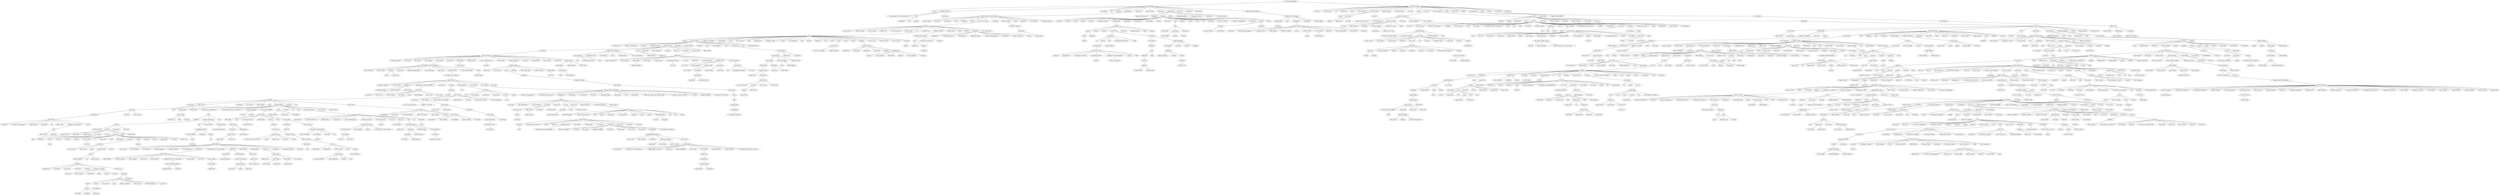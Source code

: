 strict graph "" {
	node [label="\N"];
	490	[id=490,
		label="Red Hot Chili Peppers",
		level=1,
		pos="-2599.1323514452956,3628.5279503807824",
		weight=0];
	2350	[id=2350,
		label="The Offspring",
		level=1,
		pos="-3451.1621507434797,2515.2734868297825",
		weight=0];
	490 -- 2350	[level=1];
	1976	[id=1976,
		label="The White Stripes",
		level=2,
		pos="-1171.8607744029532,4461.05435761697",
		weight=0];
	490 -- 1976	[level=2];
	1822	[id=1822,
		label="Sum 41",
		level=10,
		pos="-3633.900968975494,2902.3200406001174",
		weight=0];
	2350 -- 1822	[level=10];
	836	[id=836,
		label="Bloodhound Gang",
		level=8,
		pos="-4088.916908673923,2171.4947267856755",
		weight=0];
	2350 -- 836	[level=8];
	1093	[id=1093,
		label="Rise Against",
		level=10,
		pos="-2929.0760191752747,2816.472178555008",
		weight=0];
	2350 -- 1093	[level=10];
	1120	[id=1120,
		label=AFI,
		level=10,
		pos="-3605.518080116334,2145.0771092075606",
		weight=0];
	2350 -- 1120	[level=10];
	2442	[id=2442,
		label="Anti-Flag",
		level=12,
		pos="-3300.700197326788,3025.198075928033",
		weight=0];
	2350 -- 2442	[level=12];
	2468	[id=2468,
		label="Bad Religion",
		level=1,
		pos="-3209.235842118035,1499.3179277358815",
		weight=0];
	2350 -- 2468	[level=1];
	603	[id=603,
		label="Tenacious D",
		level=9,
		pos="-3202.3631634144417,2026.8938335044172",
		weight=0];
	2350 -- 603	[level=9];
	1291	[id=1291,
		label="Good Charlotte",
		level=9,
		pos="-2422.4313896770636,2524.095214390896",
		weight=0];
	2350 -- 1291	[level=9];
	2267	[id=2267,
		label="Green Day",
		level=7,
		pos="-3183.5873043260153,3435.235516988239",
		weight=0];
	2350 -- 2267	[level=7];
	850	[id=850,
		label="Papa Roach",
		level=4,
		pos="-4550.4014924367375,3094.2610640777357",
		weight=0];
	2350 -- 850	[level=4];
	802	[id=802,
		label="blink-182",
		level=7,
		pos="-2529.123758173873,3046.4628198985206",
		weight=0];
	2350 -- 802	[level=7];
	336	[id=336,
		label=Zebrahead,
		level=15,
		pos="-2917.3131396932135,2359.3760006813504",
		weight=0];
	2350 -- 336	[level=15];
	1730	[id=1730,
		label="Billy Talent",
		level=8,
		pos="-3640.4422077339987,1797.4277397944577",
		weight=0];
	2350 -- 1730	[level=8];
	2374	[id=2374,
		label="Rage Against the Machine",
		level=5,
		pos="-2607.6132718556673,1888.1942735641687",
		weight=0];
	2350 -- 2374	[level=5];
	2017	[id=2017,
		label="The Vines",
		level=10,
		pos="-1565.940759176648,4075.8515576795985",
		weight=0];
	1976 -- 2017	[level=10];
	2483	[id=2483,
		label="The Raconteurs",
		level=11,
		pos="-690.637374924384,5367.20972445004",
		weight=0];
	1976 -- 2483	[level=11];
	596	[id=596,
		label=Jet,
		level=9,
		pos="-767.0846045661256,4270.274328745709",
		weight=0];
	1976 -- 596	[level=9];
	172	[id=172,
		label=Wolfmother,
		level=10,
		pos="-1963.6556862808682,3817.633001171772",
		weight=0];
	1976 -- 172	[level=10];
	2476	[id=2476,
		label=Pixies,
		level=7,
		pos="-772.8341068576583,4925.978554300946",
		weight=0];
	1976 -- 2476	[level=7];
	1586	[id=1586,
		label="The Von Bondies",
		level=15,
		pos="-1212.452267267152,5089.206113212376",
		weight=0];
	1976 -- 1586	[level=15];
	2329	[id=2329,
		label="Cold War Kids",
		level=9,
		pos="-940.0347893784004,3316.0447142489684",
		weight=0];
	1976 -- 2329	[level=9];
	590	[id=590,
		label="John Frusciante",
		level=15,
		pos="-942.6459585459053,3888.4775811979944",
		weight=0];
	1976 -- 590	[level=15];
	2565	[id=2565,
		label="Violent Femmes",
		level=12,
		pos="-1446.7032221705485,3622.88480047217",
		weight=0];
	1976 -- 2565	[level=12];
	469	[id=469,
		label="The Hives",
		level=10,
		pos="-494.57859474270487,4471.378751721692",
		weight=0];
	1976 -- 469	[level=10];
	1224	[id=1224,
		label=Gorillaz,
		level=7,
		pos="-1625.2620335835873,4805.801207752634",
		weight=0];
	1976 -- 1224	[level=7];
	788	[id=788,
		label="The Kills",
		level=5,
		pos="-440.8779342381299,3195.4004933511897",
		weight=0];
	1976 -- 788	[level=5];
	1762	[id=1762,
		label="Franz Ferdinand",
		level=2,
		pos="58.46747525939595,4409.508984601044",
		weight=0];
	1976 -- 1762	[level=2];
	1826	[id=1826,
		label=Beck,
		level=7,
		pos="-597.551772634618,4099.316971746462",
		weight=0];
	1976 -- 1826	[level=7];
	1500	[id=1500,
		label="Electric Six",
		level=15,
		pos="-1759.4931568172583,4430.088401096064",
		weight=0];
	1976 -- 1500	[level=15];
	1428	[id=1428,
		label=Weezer,
		level=7,
		pos="-2117.245792247985,4270.543619910945",
		weight=0];
	1976 -- 1428	[level=7];
	1536	[id=1536,
		label="The Black Keys",
		level=6,
		pos="-2172.473752695,4797.47706281211",
		weight=0];
	1976 -- 1536	[level=6];
	692	[id=692,
		label=Cake,
		level=8,
		pos="-2287.8559821934678,4006.572342927122",
		weight=0];
	1976 -- 692	[level=8];
	268	[id=268,
		label=Placebo,
		level=7,
		pos="-291.75252623179,4088.640018838682",
		weight=0];
	1976 -- 268	[level=7];
	2299	[id=2299,
		label="The Strokes",
		level=7,
		pos="-1756.0328700291473,5231.2810398000165",
		weight=0];
	1976 -- 2299	[level=7];
	2147	[id=2147,
		label=Radiohead,
		level=6,
		pos="-348.22480583141794,4924.445939676347",
		weight=0];
	1976 -- 2147	[level=6];
	2339	[id=2339,
		label="The Presidents of the United States of...",
		level=13,
		pos="-4058.6246042302,1475.3412906315655",
		weight=0];
	836 -- 2339	[level=13];
	1278	[id=1278,
		label=CKY,
		level=9,
		pos="-4722.938847434316,2062.9816445801403",
		weight=0];
	836 -- 1278	[level=9];
	1702	[id=1702,
		label="Guano Apes",
		level=10,
		pos="-4538.614819192731,1727.5069022348887",
		weight=0];
	836 -- 1702	[level=10];
	2281	[id=2281,
		label="Me First and the Gimme Gimmes",
		level=1,
		pos="-3572.1892487960836,559.6151765668989",
		weight=0];
	2468 -- 2281	[level=1];
	1983	[id=1983,
		label="Jay-Z and Linkin Park",
		level=13,
		pos="-4069.6947830746003,2841.1760793512162",
		weight=0];
	850 -- 1983	[level=13];
	1313	[id=1313,
		label=Nickelback,
		level=7,
		pos="-3676.8099882342804,3271.7508047471492",
		weight=0];
	850 -- 1313	[level=7];
	1810	[id=1810,
		label=Slipknot,
		level=4,
		pos="-5286.663029140892,4272.224773878931",
		weight=0];
	850 -- 1810	[level=4];
	2260	[id=2260,
		label=Adema,
		level=13,
		pos="-4117.97326922164,3929.7288122489326",
		weight=0];
	850 -- 2260	[level=13];
	33	[id=33,
		label="Breaking Benjamin",
		level=9,
		pos="-5145.705465318621,2988.568359874987",
		weight=0];
	850 -- 33	[level=9];
	2011	[id=2011,
		label="30 Seconds to Mars",
		level=9,
		pos="-3631.193993802655,3826.6752793269407",
		weight=0];
	850 -- 2011	[level=9];
	230	[id=230,
		label="Crazy Town",
		level=14,
		pos="-4783.3014454248805,3468.0492527436927",
		weight=0];
	850 -- 230	[level=14];
	61	[id=61,
		label="Three Days Grace",
		level=9,
		pos="-4662.316227576529,2521.0545047699993",
		weight=0];
	850 -- 61	[level=9];
	931	[id=931,
		label="Queens of the Stone Age",
		level=6,
		pos="-2107.8367769384663,1414.7110249507193",
		weight=0];
	2374 -- 931	[level=6];
	1928	[id=1928,
		label=Spoon,
		level=10,
		pos="-1766.710736391483,3300.9805267672514",
		weight=0];
	2329 -- 1928	[level=10];
	1977	[id=1977,
		label="Ra Ra Riot",
		level=11,
		pos="-1219.3847498928758,2796.8931515927616",
		weight=0];
	2329 -- 1977	[level=11];
	1551	[id=1551,
		label="Louis XIV",
		level=15,
		pos="-1438.6672545056947,3133.667988364484",
		weight=0];
	2329 -- 1551	[level=15];
	1932	[id=1932,
		label="Be Your Own Pet",
		level=6,
		pos="24.1331372813942,2165.9620764335386",
		weight=0];
	788 -- 1932	[level=6];
	1904	[id=1904,
		label=Keane,
		level=2,
		pos="1216.8511031675532,4608.604949946657",
		weight=0];
	1762 -- 1904	[level=2];
	1829	[id=1829,
		label="Kings of Leon",
		level=7,
		pos="-2613.781931608235,4293.503396575285",
		weight=0];
	1536 -- 1829	[level=7];
	1725	[id=1725,
		label="Eagles of Death Metal",
		level=14,
		pos="-2623.0854977918066,5238.3179688230375",
		weight=0];
	1536 -- 1725	[level=14];
	516	[id=516,
		label="Los Hermanos",
		level=15,
		pos="-1365.9131754143634,5619.494879323836",
		weight=0];
	2299 -- 516	[level=15];
	793	[id=793,
		label=Turbonegro,
		level=15,
		pos="-4913.239388132459,1389.8034126791763",
		weight=0];
	1278 -- 793	[level=15];
	1845	[id=1845,
		label=HIM,
		level=10,
		pos="-5295.529830866367,1606.172770726837",
		weight=0];
	1278 -- 1845	[level=10];
	1454	[id=1454,
		label="Kid Rock",
		level=14,
		pos="-5004.072091997298,1830.5413013196542",
		weight=0];
	1278 -- 1454	[level=14];
	1671	[id=1671,
		label="Less Than Jake",
		level=13,
		pos="-4653.377771932745,264.4341374543236",
		weight=0];
	2281 -- 1671	[level=13];
	2403	[id=2403,
		label=Pennywise,
		level=13,
		pos="-2844.7410017346815,705.7979334056828",
		weight=0];
	2281 -- 2403	[level=13];
	1969	[id=1969,
		label=Descendents,
		level=15,
		pos="-3179.0760929281255,978.241911911673",
		weight=0];
	2281 -- 1969	[level=15];
	1488	[id=1488,
		label=NOFX,
		level=10,
		pos="-2471.179057923859,856.2681105887199",
		weight=0];
	2281 -- 1488	[level=10];
	1424	[id=1424,
		label=Goldfinger,
		level=11,
		pos="-3606.820025020616,1163.8671115288744",
		weight=0];
	2281 -- 1424	[level=11];
	333	[id=333,
		label=Rancid,
		level=13,
		pos="-4396.278668270017,1127.789658727853",
		weight=0];
	2281 -- 333	[level=13];
	1098	[id=1098,
		label="No Use for a Name",
		level=1,
		pos="-4180.367380492504,-945.5368162345004",
		weight=0];
	2281 -- 1098	[level=1];
	391	[id=391,
		label=Lagwagon,
		level=15,
		pos="-4128.802282852272,297.7018200552163",
		weight=0];
	2281 -- 391	[level=15];
	2370	[id=2370,
		label="Richard Cheese",
		level=14,
		pos="-2933.1138185244126,94.30999547942808",
		weight=0];
	2281 -- 2370	[level=14];
	1986	[id=1986,
		label=MxPx,
		level=14,
		pos="-4101.881304139424,-103.97677633571547",
		weight=0];
	2281 -- 1986	[level=14];
	302	[id=302,
		label=Millencolin,
		level=13,
		pos="-3281.6228866848264,-310.5711215274092",
		weight=0];
	2281 -- 302	[level=13];
	1846	[id=1846,
		label="Mad Caddies",
		level=15,
		pos="-4366.291794403925,699.0105771469003",
		weight=0];
	2281 -- 1846	[level=15];
	1695	[id=1695,
		label="The Bouncing Souls",
		level=15,
		pos="-4493.988069999198,-321.071423973542",
		weight=0];
	2281 -- 1695	[level=15];
	2040	[id=2040,
		label=Godsmack,
		level=9,
		pos="-4428.101433907943,4192.17867943526",
		weight=0];
	1810 -- 2040	[level=9];
	923	[id=923,
		label="Ko\:042fn",
		level=7,
		pos="-4328.228026532669,4665.619238127432",
		weight=0];
	1810 -- 923	[level=7];
	979	[id=979,
		label="Ill Niño",
		level=14,
		pos="-5061.512886143003,4588.987759536549",
		weight=0];
	1810 -- 979	[level=14];
	982	[id=982,
		label=Soulfly,
		level=14,
		pos="-5320.141491350865,4741.228469333893",
		weight=0];
	1810 -- 982	[level=14];
	233	[id=233,
		label=Disturbed,
		level=9,
		pos="-4467.691622243362,3767.413832171287",
		weight=0];
	1810 -- 233	[level=9];
	1471	[id=1471,
		label="Avenged Sevenfold",
		level=11,
		pos="-4747.187533836108,5055.508629232977",
		weight=0];
	1810 -- 1471	[level=11];
	1647	[id=1647,
		label="Machine Head",
		level=4,
		pos="-6382.037141682647,5062.700449323128",
		weight=0];
	1810 -- 1647	[level=4];
	1607	[id=1607,
		label="Limp Bizkit",
		level=10,
		pos="-5977.092886197171,3381.1388713973743",
		weight=0];
	1810 -- 1607	[level=10];
	2009	[id=2009,
		label="Drowning Pool",
		level=13,
		pos="-6061.989970480565,3914.342994524727",
		weight=0];
	1810 -- 2009	[level=13];
	216	[id=216,
		label="Serj Tankian",
		level=15,
		pos="-5761.205523630745,4345.957548876109",
		weight=0];
	1810 -- 216	[level=15];
	1219	[id=1219,
		label="Static-X",
		level=13,
		pos="-5158.394661074129,3529.2045317752886",
		weight=0];
	1810 -- 1219	[level=13];
	2075	[id=2075,
		label="Stone Sour",
		level=13,
		pos="-4718.879612936758,4489.2529546717205",
		weight=0];
	1810 -- 2075	[level=13];
	349	[id=349,
		label=Dope,
		level=6,
		pos="-5771.139121349953,5030.167429736958",
		weight=0];
	1810 -- 349	[level=6];
	815	[id=815,
		label=Deftones,
		level=10,
		pos="-5970.033691984581,4751.806519362176",
		weight=0];
	1810 -- 815	[level=10];
	1099	[id=1099,
		label=Trivium,
		level=12,
		pos="-5608.424824480983,4768.471660383009",
		weight=0];
	1810 -- 1099	[level=12];
	1172	[id=1172,
		label="P.O.D.",
		level=9,
		pos="-6661.330443612078,4051.9909321140804",
		weight=0];
	1810 -- 1172	[level=9];
	1128	[id=1128,
		label=SOiL,
		level=15,
		pos="-5117.083241588874,4866.751571566354",
		weight=0];
	1810 -- 1128	[level=15];
	256	[id=256,
		label=Mudvayne,
		level=13,
		pos="-5533.355209672025,3348.6447222334423",
		weight=0];
	1810 -- 256	[level=13];
	250	[id=250,
		label="System of a Down",
		level=7,
		pos="-6564.006061091931,3524.0108150530414",
		weight=0];
	1810 -- 250	[level=7];
	2345	[id=2345,
		label="Bullet For My Valentine",
		level=13,
		pos="-6351.723613453667,4431.616520441647",
		weight=0];
	1810 -- 2345	[level=13];
	913	[id=913,
		label="Linkin Park",
		level=7,
		pos="-5347.698224000868,5159.206581111489",
		weight=0];
	1810 -- 913	[level=7];
	2500	[id=2500,
		label=Taproot,
		level=14,
		pos="-3967.014187808445,4708.04530550539",
		weight=0];
	2260 -- 2500	[level=14];
	19	[id=19,
		label=Flyleaf,
		level=14,
		pos="-5482.98131336933,2575.7773837904983",
		weight=0];
	33 -- 19	[level=14];
	864	[id=864,
		label="Mark Lanegan",
		level=15,
		pos="-1527.1187628639839,1596.1265749596184",
		weight=0];
	931 -- 864	[level=15];
	2425	[id=2425,
		label=Kyuss,
		level=15,
		pos="-2089.9118802641847,1909.227115060487",
		weight=0];
	931 -- 2425	[level=15];
	1173	[id=1173,
		label=Soundgarden,
		level=6,
		pos="-1582.4018641641676,294.0758761344098",
		weight=0];
	931 -- 1173	[level=6];
	906	[id=906,
		label="Foo Fighters",
		level=7,
		pos="-2029.4060516465943,806.6299536427358",
		weight=0];
	931 -- 906	[level=7];
	2090	[id=2090,
		label="Monster Magnet",
		level=15,
		pos="-2701.539014238767,1242.1766432801692",
		weight=0];
	931 -- 2090	[level=15];
	813	[id=813,
		label=Phoenix,
		level=12,
		pos="-1018.2142222062823,2451.0079483046734",
		weight=0];
	1977 -- 813	[level=12];
	2233	[id=2233,
		label="Rogue Wave",
		level=13,
		pos="-1768.5049868884946,2166.4042480398684",
		weight=0];
	1977 -- 2233	[level=13];
	2495	[id=2495,
		label="The Stills",
		level=15,
		pos="-1383.110380851869,2384.4629442601863",
		weight=0];
	1977 -- 2495	[level=15];
	927	[id=927,
		label="Death From Above 1979",
		level=13,
		pos="765.7425071041345,3050.2667062044598",
		weight=0];
	1932 -- 927	[level=13];
	1912	[id=1912,
		label="Los Campesinos!",
		level=15,
		pos="-458.0942228543815,1703.7496303605662",
		weight=0];
	1932 -- 1912	[level=15];
	1307	[id=1307,
		label="Yeah Yeah Yeahs",
		level=6,
		pos="1229.2600937375137,2405.812080189912",
		weight=0];
	1932 -- 1307	[level=6];
	2010	[id=2010,
		label="The Gossip",
		level=14,
		pos="7.3434541831824784,1417.8803212432558",
		weight=0];
	1932 -- 2010	[level=14];
	618	[id=618,
		label="The Long Blondes",
		level=15,
		pos="133.13664695911487,3292.215819262447",
		weight=0];
	1932 -- 618	[level=15];
	327	[id=327,
		label="The Maccabees",
		level=14,
		pos="-1035.0839900091653,1905.1764125202149",
		weight=0];
	1932 -- 327	[level=14];
	1002	[id=1002,
		label=Embrace,
		level=14,
		pos="1429.8810632758837,4832.34358357426",
		weight=0];
	1904 -- 1002	[level=14];
	1933	[id=1933,
		label=Athlete,
		level=10,
		pos="949.9698478288857,4692.272350857403",
		weight=0];
	1904 -- 1933	[level=10];
	491	[id=491,
		label="James Blunt",
		level=7,
		pos="616.0128653980966,4505.486261691911",
		weight=0];
	1904 -- 491	[level=7];
	1753	[id=1753,
		label=Muse,
		level=7,
		pos="1342.6732346406948,3795.483623462582",
		weight=0];
	1904 -- 1753	[level=7];
	258	[id=258,
		label="The Verve",
		level=5,
		pos="1627.2239648063423,5786.869659988199",
		weight=0];
	1904 -- 258	[level=5];
	885	[id=885,
		label="The Killers",
		level=7,
		pos="589.4270941406601,3991.699527857623",
		weight=0];
	1904 -- 885	[level=7];
	2568	[id=2568,
		label="Thirteen Senses",
		level=15,
		pos="1100.7278133775708,4189.162470994735",
		weight=0];
	1904 -- 2568	[level=15];
	992	[id=992,
		label=Aqualung,
		level=12,
		pos="1539.506287508884,4437.250765359911",
		weight=0];
	1904 -- 992	[level=12];
	849	[id=849,
		label="Robbie Williams",
		level=7,
		pos="1802.5150509326713,3982.0573647922156",
		weight=0];
	1904 -- 849	[level=7];
	1069	[id=1069,
		label="Snow Patrol",
		level=7,
		pos="1812.6588579584939,4798.870170339299",
		weight=0];
	1904 -- 1069	[level=7];
	1332	[id=1332,
		label="The Fray",
		level=10,
		pos="966.7527354574967,3706.1233078549703",
		weight=0];
	1904 -- 1332	[level=10];
	2007	[id=2007,
		label="The Feeling",
		level=2,
		pos="2461.924145894368,4069.7375010032574",
		weight=0];
	1904 -- 2007	[level=2];
	1772	[id=1772,
		label="Chico Buarque",
		level=15,
		pos="-1326.4881418417956,6159.6324059417975",
		weight=0];
	516 -- 1772	[level=15];
	1147	[id=1147,
		label="The Ataris",
		level=1,
		pos="-3859.0076357890093,-1917.4063404911815",
		weight=0];
	1098 -- 1147	[level=1];
	489	[id=489,
		label="\"Weird Al\" Yankovic",
		level=14,
		pos="-2423.612353454982,375.1679983608372",
		weight=0];
	2370 -- 489	[level=14];
	1793	[id=1793,
		label=Sepultura,
		level=5,
		pos="-6807.771389362564,5891.191559256441",
		weight=0];
	1647 -- 1793	[level=5];
	1989	[id=1989,
		label=Pain,
		level=6,
		pos="-6120.916567811649,5398.499219905038",
		weight=0];
	349 -- 1989	[level=6];
	2178	[id=2178,
		label=Nonpoint,
		level=15,
		pos="-3708.573878133829,5041.236843811593",
		weight=0];
	2500 -- 2178	[level=15];
	2405	[id=2405,
		label=Sevendust,
		level=14,
		pos="-3662.1913519289396,4354.9255073025115",
		weight=0];
	2500 -- 2405	[level=14];
	2492	[id=2492,
		label="Nick Cave",
		level=15,
		pos="-1207.018057885193,1191.0653546096526",
		weight=0];
	864 -- 2492	[level=15];
	1350	[id=1350,
		label="Alice in Chains",
		level=6,
		pos="-1183.7284857260865,-1084.389994535511",
		weight=0];
	1173 -- 1350	[level=6];
	1199	[id=1199,
		label="Le Tigre",
		level=13,
		pos="1311.8669272223335,2957.2019240248137",
		weight=0];
	1307 -- 1199	[level=13];
	1687	[id=1687,
		label="Tegan and Sara",
		level=9,
		pos="576.0711035012986,1300.503779452115",
		weight=0];
	1307 -- 1687	[level=9];
	1164	[id=1164,
		label=Santogold,
		level=14,
		pos="1709.6391229711144,2708.0372256708165",
		weight=0];
	1307 -- 1164	[level=14];
	346	[id=346,
		label="Silversun Pickups",
		level=6,
		pos="1463.7370901059398,1735.557105943",
		weight=0];
	1307 -- 346	[level=6];
	1427	[id=1427,
		label="Cansei de Ser Sexy",
		level=14,
		pos="834.052069114834,1868.5635609836825",
		weight=0];
	1307 -- 1427	[level=14];
	2557	[id=2557,
		label=Metric,
		level=8,
		pos="1721.2340122852597,2202.309719574579",
		weight=0];
	1307 -- 2557	[level=8];
	414	[id=414,
		label="Take That",
		level=13,
		pos="123.84261866377604,4915.022121363609",
		weight=0];
	491 -- 414	[level=13];
	255	[id=255,
		label="Primal Scream",
		level=5,
		pos="362.62090416803767,7112.936772486183",
		weight=0];
	258 -- 255	[level=5];
	321	[id=321,
		label="Manic Street Preachers",
		level=10,
		pos="2099.928052344303,5605.60627076285",
		weight=0];
	258 -- 321	[level=10];
	1598	[id=1598,
		label=Kasabian,
		level=7,
		pos="2472.623396747019,6303.739114821843",
		weight=0];
	258 -- 1598	[level=7];
	775	[id=775,
		label="The Stone Roses",
		level=13,
		pos="1746.7292146718512,6672.502240013814",
		weight=0];
	258 -- 775	[level=13];
	386	[id=386,
		label=Oasis,
		level=7,
		pos="1919.095170104744,5187.381293178423",
		weight=0];
	258 -- 386	[level=7];
	962	[id=962,
		label="Paul Weller",
		level=15,
		pos="1271.8571307967884,6406.870501262584",
		weight=0];
	258 -- 962	[level=15];
	2584	[id=2584,
		label="The Good, The Bad & The Queen",
		level=15,
		pos="2001.1001476175456,6183.547109661369",
		weight=0];
	258 -- 2584	[level=15];
	2238	[id=2238,
		label=Doves,
		level=10,
		pos="1381.052991063239,6682.175365954459",
		weight=0];
	258 -- 2238	[level=10];
	973	[id=973,
		label=Blur,
		level=7,
		pos="2297.2457257585847,5987.247134203404",
		weight=0];
	258 -- 973	[level=7];
	1908	[id=1908,
		label=Travis,
		level=7,
		pos="216.0485847082874,5777.12701119267",
		weight=0];
	258 -- 1908	[level=7];
	2332	[id=2332,
		label="Ian Brown",
		level=15,
		pos="935.0710964052595,5810.946811916265",
		weight=0];
	258 -- 2332	[level=15];
	1420	[id=1420,
		label="Richard Ashcroft",
		level=13,
		pos="1553.4324049027816,5300.516560157382",
		weight=0];
	258 -- 1420	[level=13];
	91	[id=91,
		label=Supergrass,
		level=9,
		pos="2284.3359824577437,6635.269613887793",
		weight=0];
	258 -- 91	[level=9];
	2235	[id=2235,
		label="The La's",
		level=15,
		pos="1111.8422785933215,6074.959647231726",
		weight=0];
	258 -- 2235	[level=15];
	707	[id=707,
		label="Jarvis Cocker",
		level=14,
		pos="538.5821442075372,5557.282814503783",
		weight=0];
	258 -- 707	[level=14];
	247	[id=247,
		label="Black Rebel Motorcycle Club",
		level=9,
		pos="283.09134617562466,6525.099476348802",
		weight=0];
	258 -- 247	[level=9];
	1456	[id=1456,
		label=Coldplay,
		level=7,
		pos="1126.2074693690008,5007.160400786804",
		weight=0];
	258 -- 1456	[level=7];
	6	[id=6,
		label=Stereophonics,
		level=10,
		pos="821.9937431101439,6810.313713844205",
		weight=0];
	258 -- 6	[level=10];
	2499	[id=2499,
		label="The Music",
		level=6,
		pos="1340.1313234358392,7016.195189739202",
		weight=0];
	258 -- 2499	[level=6];
	2554	[id=2554,
		label=Starsailor,
		level=12,
		pos="77.33764750347815,6064.488358491006",
		weight=0];
	258 -- 2554	[level=12];
	1119	[id=1119,
		label="Ocean Colour Scene",
		level=14,
		pos="612.9841305622446,5053.6741261037105",
		weight=0];
	258 -- 1119	[level=14];
	159	[id=159,
		label=Suede,
		level=12,
		pos="1135.7282715896981,6689.139516157714",
		weight=0];
	258 -- 159	[level=12];
	453	[id=453,
		label=Spiritualized,
		level=15,
		pos="859.5757392081372,6368.749975821191",
		weight=0];
	258 -- 453	[level=15];
	1582	[id=1582,
		label="Fool's Garden",
		level=15,
		pos="1039.5891275304225,5434.13917062523",
		weight=0];
	258 -- 1582	[level=15];
	2367	[id=2367,
		label="The Charlatans",
		level=14,
		pos="567.6197820128605,6022.513698597919",
		weight=0];
	258 -- 2367	[level=14];
	681	[id=681,
		label="Just Jack",
		level=2,
		pos="4552.5417134826475,4237.236346857942",
		weight=0];
	2007 -- 681	[level=2];
	294	[id=294,
		label="Gilberto Gil",
		level=15,
		pos="-2178.239177537492,6071.586438556019",
		weight=0];
	1772 -- 294	[level=15];
	1201	[id=1201,
		label="American Hi-Fi",
		level=15,
		pos="-4249.995739781193,-1593.3227052785826",
		weight=0];
	1147 -- 1201	[level=15];
	1416	[id=1416,
		label="The Get Up Kids",
		level=14,
		pos="-4501.63614881476,-2133.622759224533",
		weight=0];
	1147 -- 1416	[level=14];
	2531	[id=2531,
		label="Box Car Racer",
		level=14,
		pos="-2826.9168247210146,-1788.9913422284094",
		weight=0];
	1147 -- 2531	[level=14];
	2172	[id=2172,
		label="Alkaline Trio",
		level=13,
		pos="-3377.6140872607884,-1813.3347194617854",
		weight=0];
	1147 -- 2172	[level=13];
	1783	[id=1783,
		label="New Found Glory",
		level=13,
		pos="-4137.118195208696,-3000.382717280795",
		weight=0];
	1147 -- 1783	[level=13];
	508	[id=508,
		label="Saves the Day",
		level=14,
		pos="-3733.110473496681,-1411.7640340469623",
		weight=0];
	1147 -- 508	[level=14];
	889	[id=889,
		label=Lit,
		level=2,
		pos="-4333.096209320576,-3402.00798817473",
		weight=0];
	1147 -- 889	[level=2];
	1948	[id=1948,
		label="Unwritten Law",
		level=15,
		pos="-4036.2800969014147,-2445.713935327648",
		weight=0];
	1147 -- 1948	[level=15];
	502	[id=502,
		label="Jimmy Eat World",
		level=7,
		pos="-3230.8241860726844,-2903.846346767643",
		weight=0];
	1147 -- 502	[level=7];
	2162	[id=2162,
		label="Amber Pacific",
		level=15,
		pos="-4624.553057282639,-2681.4416147583966",
		weight=0];
	1147 -- 2162	[level=15];
	1327	[id=1327,
		label=Rufio,
		level=15,
		pos="-4139.81839344974,-2059.8463245306893",
		weight=0];
	1147 -- 1327	[level=15];
	721	[id=721,
		label=Midtown,
		level=15,
		pos="-3257.1267774498588,-2423.1972197526",
		weight=0];
	1147 -- 721	[level=15];
	1171	[id=1171,
		label=Sugarcult,
		level=8,
		pos="-4927.908592267579,-2289.4984136453327",
		weight=0];
	1147 -- 1171	[level=8];
	2199	[id=2199,
		label="The Starting Line",
		level=13,
		pos="-2792.2170515405737,-2458.0147471368477",
		weight=0];
	1147 -- 2199	[level=13];
	427	[id=427,
		label="South Park",
		level=15,
		pos="-2477.366187816818,-178.9333103309509",
		weight=0];
	489 -- 427	[level=15];
	1580	[id=1580,
		label=Kreator,
		level=9,
		pos="-7123.17519787496,6199.6868494658975",
		weight=0];
	1793 -- 1580	[level=9];
	2338	[id=2338,
		label=Pantera,
		level=9,
		pos="-7139.122066529943,5607.302652569162",
		weight=0];
	1793 -- 2338	[level=9];
	926	[id=926,
		label=Metallica,
		level=7,
		pos="-5849.104792342474,6592.660522112191",
		weight=0];
	1793 -- 926	[level=7];
	1376	[id=1376,
		label="Lamb of God",
		level=5,
		pos="-6094.23102645211,7127.950845663257",
		weight=0];
	1793 -- 1376	[level=5];
	1314	[id=1314,
		label=Testament,
		level=15,
		pos="-6367.527957408547,5997.057126294979",
		weight=0];
	1793 -- 1314	[level=15];
	1954	[id=1954,
		label="Cannibal Corpse",
		level=15,
		pos="-6679.684786256878,6418.972705592533",
		weight=0];
	1793 -- 1954	[level=15];
	1205	[id=1205,
		label=Slayer,
		level=9,
		pos="-6291.916196668548,6710.493255899975",
		weight=0];
	1793 -- 1205	[level=9];
	545	[id=545,
		label=Anthrax,
		level=13,
		pos="-6754.630756414231,5453.8365525027575",
		weight=0];
	1793 -- 545	[level=13];
	1125	[id=1125,
		label="Rob Zombie",
		level=10,
		pos="-5058.410649896731,5927.044719422956",
		weight=0];
	1989 -- 1125	[level=10];
	2457	[id=2457,
		label="Fear Factory",
		level=13,
		pos="-5541.878652250324,6088.836746658742",
		weight=0];
	1989 -- 2457	[level=13];
	417	[id=417,
		label=Rammstein,
		level=7,
		pos="-4626.025022423389,5636.825675059593",
		weight=0];
	1989 -- 417	[level=7];
	2411	[id=2411,
		label="Powerman 5000",
		level=15,
		pos="-3777.8493181093068,5611.935134676258",
		weight=0];
	2178 -- 2411	[level=15];
	552	[id=552,
		label="Coal Chamber",
		level=15,
		pos="-2887.0050999893906,4769.4731418593865",
		weight=0];
	2178 -- 552	[level=15];
	78	[id=78,
		label=Mudhoney,
		level=15,
		pos="-1287.6901430991188,-553.7845355145688",
		weight=0];
	1350 -- 78	[level=15];
	1059	[id=1059,
		label="The Smashing Pumpkins",
		level=6,
		pos="-2158.876938527614,-1675.5629514270559",
		weight=0];
	1350 -- 1059	[level=6];
	1834	[id=1834,
		label="Screaming Trees",
		level=15,
		pos="-2003.3084852854329,-1039.268436699037",
		weight=0];
	1350 -- 1834	[level=15];
	637	[id=637,
		label="Eddie Vedder",
		level=14,
		pos="-1614.742014994313,-267.81712056253735",
		weight=0];
	1350 -- 637	[level=14];
	497	[id=497,
		label="Temple of the Dog",
		level=15,
		pos="-1087.3214811307776,-41.84784237348194",
		weight=0];
	1350 -- 497	[level=15];
	378	[id=378,
		label=Nirvana,
		level=7,
		pos="-414.96760676339386,-1610.8565197208143",
		weight=0];
	1350 -- 378	[level=7];
	1956	[id=1956,
		label="A Perfect Circle",
		level=8,
		pos="82.76320970142652,-1101.6030147287556",
		weight=0];
	1350 -- 1956	[level=8];
	833	[id=833,
		label="Chris Cornell",
		level=11,
		pos="-731.0316564573997,-2021.0695942813031",
		weight=0];
	1350 -- 833	[level=11];
	478	[id=478,
		label="Pearl Jam",
		level=7,
		pos="-1192.6785785621,-2245.3017882417503",
		weight=0];
	1350 -- 478	[level=7];
	1747	[id=1747,
		label="Stone Temple Pilots",
		level=8,
		pos="-278.168000887237,-390.28979834987894",
		weight=0];
	1350 -- 1747	[level=8];
	1156	[id=1156,
		label="Blind Melon",
		level=13,
		pos="-1280.8342041736935,-1768.21541340253",
		weight=0];
	1350 -- 1156	[level=13];
	1259	[id=1259,
		label=Audioslave,
		level=7,
		pos="-1673.468286741669,-2097.419962920521",
		weight=0];
	1350 -- 1259	[level=7];
	1784	[id=1784,
		label="The Bravery",
		level=9,
		pos="1783.8649462825497,1214.2891436532361",
		weight=0];
	346 -- 1784	[level=9];
	572	[id=572,
		label="Death Cab for Cutie",
		level=7,
		pos="1183.407188411742,1063.1415552567596",
		weight=0];
	346 -- 572	[level=7];
	68	[id=68,
		label="The Raveonettes",
		level=6,
		pos="-549.2274653337281,7968.652070868149",
		weight=0];
	255 -- 68	[level=6];
	1269	[id=1269,
		label=Ash,
		level=13,
		pos="2021.8437808923488,6893.574324539189",
		weight=0];
	91 -- 1269	[level=13];
	2230	[id=2230,
		label=Pulp,
		level=10,
		pos="2616.9085703249502,6852.89653312633",
		weight=0];
	91 -- 2230	[level=10];
	1556	[id=1556,
		label=Elastica,
		level=15,
		pos="2702.000489881454,6556.122391066218",
		weight=0];
	91 -- 1556	[level=15];
	2489	[id=2489,
		label=James,
		level=14,
		pos="-133.55643136326404,5835.129519874056",
		weight=0];
	707 -- 2489	[level=14];
	185	[id=185,
		label="The Automatic",
		level=6,
		pos="1743.0011913307985,8041.351531503512",
		weight=0];
	2499 -- 185	[level=6];
	157	[id=157,
		label="Turin Brakes",
		level=14,
		pos="-285.9787643268921,6359.062202162542",
		weight=0];
	2554 -- 157	[level=14];
	712	[id=712,
		label=Elbow,
		level=13,
		pos="-402.59089803750936,5679.848670251209",
		weight=0];
	2554 -- 712	[level=13];
	65	[id=65,
		label="The Streets",
		level=13,
		pos="4158.373647317382,3792.178231948749",
		weight=0];
	681 -- 65	[level=13];
	647	[id=647,
		label="Audio Bullys",
		level=11,
		pos="4132.37171745707,4752.5263164093985",
		weight=0];
	681 -- 647	[level=11];
	354	[id=354,
		label="Sophie Ellis-Bextor",
		level=3,
		pos="5271.128561491551,4764.439706103581",
		weight=0];
	681 -- 354	[level=3];
	1806	[id=1806,
		label="M.I.A.",
		level=9,
		pos="3825.6944046408025,3944.286316791064",
		weight=0];
	681 -- 1806	[level=9];
	2365	[id=2365,
		label="Stereo MC's",
		level=2,
		pos="5931.438026039098,3211.1820484021882",
		weight=0];
	681 -- 2365	[level=2];
	324	[id=324,
		label="Calvin Harris",
		level=11,
		pos="4298.442579184575,3370.267285091527",
		weight=0];
	681 -- 324	[level=11];
	674	[id=674,
		label="Daniel Bedingfield",
		level=8,
		pos="4831.49388088216,3423.171146485404",
		weight=0];
	681 -- 674	[level=8];
	1909	[id=1909,
		label=Estelle,
		level=14,
		pos="4412.717405426699,4500.568690000143",
		weight=0];
	681 -- 1909	[level=14];
	1162	[id=1162,
		label="Basement Jaxx",
		level=9,
		pos="4077.142079145884,4247.823931218036",
		weight=0];
	681 -- 1162	[level=9];
	536	[id=536,
		label="The Ting Tings",
		level=9,
		pos="5310.735381303699,3816.274879074338",
		weight=0];
	681 -- 536	[level=9];
	1362	[id=1362,
		label="Caetano Veloso",
		level=15,
		pos="-2168.3445836713004,5561.8077422483375",
		weight=0];
	294 -- 1362	[level=15];
	1927	[id=1927,
		label="João Gilberto",
		level=15,
		pos="-2636.183894325325,5854.128525025341",
		weight=0];
	294 -- 1927	[level=15];
	644	[id=644,
		label="Elis Regina",
		level=15,
		pos="-2565.114615579541,6357.594005763273",
		weight=0];
	294 -- 644	[level=15];
	1839	[id=1839,
		label=Fuel,
		level=2,
		pos="-4226.608443982973,-4811.3630653787795",
		weight=0];
	889 -- 1839	[level=2];
	1092	[id=1092,
		label="Further Seems Forever",
		level=8,
		pos="-3639.3090563172973,-3394.271945438925",
		weight=0];
	502 -- 1092	[level=8];
	2117	[id=2117,
		label=Lostprophets,
		level=9,
		pos="-6032.963564111479,-2589.842460033202",
		weight=0];
	1171 -- 2117	[level=9];
	1165	[id=1165,
		label="Matchbook Romance",
		level=14,
		pos="-5149.200606759389,-1776.0823989488008",
		weight=0];
	1171 -- 1165	[level=14];
	1709	[id=1709,
		label="Plain White T's",
		level=10,
		pos="-4756.380993425994,-1259.2557828193294",
		weight=0];
	1171 -- 1709	[level=10];
	496	[id=496,
		label="Bowling for Soup",
		level=13,
		pos="-5666.459982158755,-2171.453988095972",
		weight=0];
	1171 -- 496	[level=13];
	1764	[id=1764,
		label="The All-American Rejects",
		level=10,
		pos="-5375.353971001718,-1119.3975695863537",
		weight=0];
	1171 -- 1764	[level=10];
	942	[id=942,
		label=Yellowcard,
		level=8,
		pos="-5730.463708862205,-1601.418673341078",
		weight=0];
	1171 -- 942	[level=8];
	126	[id=126,
		label="Angels & Airwaves",
		level=14,
		pos="-5231.836396835964,-2685.4149275959535",
		weight=0];
	1171 -- 126	[level=14];
	2480	[id=2480,
		label=Wheatus,
		level=15,
		pos="-4660.702161208502,-1715.5059127244872",
		weight=0];
	1171 -- 2480	[level=15];
	1129	[id=1129,
		label="Monty Python",
		level=15,
		pos="-2453.1758808317827,-747.6285029956894",
		weight=0];
	427 -- 1129	[level=15];
	2283	[id=2283,
		label=Venom,
		level=15,
		pos="-7450.104639857188,6403.052588899661",
		weight=0];
	1580 -- 2283	[level=15];
	1338	[id=1338,
		label=Megadeth,
		level=10,
		pos="-7446.377414535818,5918.231414291913",
		weight=0];
	1580 -- 1338	[level=10];
	1605	[id=1605,
		label=Mastodon,
		level=6,
		pos="-6168.117481072148,7847.593353383545",
		weight=0];
	1376 -- 1605	[level=6];
	2222	[id=2222,
		label="Arch Enemy",
		level=8,
		pos="-5491.860900660864,8091.084893385613",
		weight=0];
	1376 -- 2222	[level=8];
	691	[id=691,
		label="White Zombie",
		level=15,
		pos="-5947.337045481835,5751.111307294415",
		weight=0];
	2457 -- 691	[level=15];
	460	[id=460,
		label=Chimaira,
		level=15,
		pos="-4837.215436320845,6343.338361128249",
		weight=0];
	2457 -- 460	[level=15];
	989	[id=989,
		label=Ministry,
		level=14,
		pos="-5966.519451044118,6190.776201962264",
		weight=0];
	2457 -- 989	[level=14];
	1817	[id=1817,
		label=dredg,
		level=14,
		pos="-35.424135382018484,-1581.152788166329",
		weight=0];
	1956 -- 1817	[level=14];
	2160	[id=2160,
		label="Velvet Revolver",
		level=12,
		pos="-150.0040811964922,-2093.12835291639",
		weight=0];
	833 -- 2160	[level=12];
	1800	[id=1800,
		label="The Jesus and Mary Chain",
		level=11,
		pos="-130.04720770156425,7463.62436058897",
		weight=0];
	68 -- 1800	[level=11];
	549	[id=549,
		label="My Bloody Valentine",
		level=13,
		pos="-1203.635014023175,7952.55955342967",
		weight=0];
	68 -- 549	[level=13];
	621	[id=621,
		label="Yo La Tengo",
		level=6,
		pos="-535.9877640272296,9163.42431529507",
		weight=0];
	68 -- 621	[level=6];
	2107	[id=2107,
		label="The Dandy Warhols",
		level=10,
		pos="-789.9070707972373,7311.384768060406",
		weight=0];
	68 -- 2107	[level=10];
	1907	[id=1907,
		label=Mew,
		level=12,
		pos="-216.14647380924623,8272.962932181546",
		weight=0];
	68 -- 1907	[level=12];
	500	[id=500,
		label=Orson,
		level=15,
		pos="2105.537887035593,8255.44372649658",
		weight=0];
	185 -- 500	[level=15];
	1720	[id=1720,
		label="The View",
		level=14,
		pos="912.002340705358,8041.295166325038",
		weight=0];
	185 -- 1720	[level=14];
	2436	[id=2436,
		label="The Hoosiers",
		level=15,
		pos="2262.9935547792697,7981.751482358506",
		weight=0];
	185 -- 2436	[level=15];
	1754	[id=1754,
		label="The Zutons",
		level=12,
		pos="2436.617202053545,8415.621071078698",
		weight=0];
	185 -- 1754	[level=12];
	2478	[id=2478,
		label="Kaiser Chiefs",
		level=7,
		pos="936.8014784319596,7281.176781521368",
		weight=0];
	185 -- 2478	[level=7];
	69	[id=69,
		label=Feeder,
		level=13,
		pos="1612.9911559807538,8444.656175718967",
		weight=0];
	185 -- 69	[level=13];
	1006	[id=1006,
		label="The Subways",
		level=13,
		pos="1454.3212506664106,7468.116190668483",
		weight=0];
	185 -- 1006	[level=13];
	532	[id=532,
		label="Nine Black Alps",
		level=11,
		pos="1467.3094915873162,8861.454946490607",
		weight=0];
	185 -- 532	[level=11];
	738	[id=738,
		label="The Rakes",
		level=13,
		pos="1776.3906883043533,7149.031870966889",
		weight=0];
	185 -- 738	[level=13];
	1733	[id=1733,
		label="We Are Scientists",
		level=9,
		pos="509.2228721146755,7682.975095305651",
		weight=0];
	185 -- 1733	[level=9];
	106	[id=106,
		label="The Futureheads",
		level=10,
		pos="850.028005378201,8682.649222419268",
		weight=0];
	185 -- 106	[level=10];
	2354	[id=2354,
		label=Milburn,
		level=12,
		pos="2651.671468815288,8119.383906164393",
		weight=0];
	185 -- 2354	[level=12];
	2216	[id=2216,
		label="Boy Kill Boy",
		level=15,
		pos="2459.092549765469,7607.818134963367",
		weight=0];
	185 -- 2216	[level=15];
	1804	[id=1804,
		label="The Pigeon Detectives",
		level=14,
		pos="2305.8254390147426,7129.276826939095",
		weight=0];
	185 -- 1804	[level=14];
	1897	[id=1897,
		label="Hard-Fi",
		level=11,
		pos="1985.1623194918848,8977.35644603191",
		weight=0];
	185 -- 1897	[level=11];
	1857	[id=1857,
		label=Razorlight,
		level=10,
		pos="584.7048300568184,8208.562152683495",
		weight=0];
	185 -- 1857	[level=10];
	2325	[id=2325,
		label="Air Traffic",
		level=6,
		pos="2388.719574251692,8842.498125241496",
		weight=0];
	185 -- 2325	[level=6];
	329	[id=329,
		label=Gomez,
		level=14,
		pos="-609.3709797223353,6652.891613615227",
		weight=0];
	157 -- 329	[level=14];
	1154	[id=1154,
		label="Dizzee Rascal",
		level=15,
		pos="3832.047634740605,3445.043605780103",
		weight=0];
	65 -- 1154	[level=15];
	348	[id=348,
		label="Roots Manuva",
		level=15,
		pos="3469.3178318599053,3706.9534761490963",
		weight=0];
	65 -- 348	[level=15];
	2320	[id=2320,
		label="Armand van Helden",
		level=11,
		pos="3732.2577597522236,5167.2504545757865",
		weight=0];
	647 -- 2320	[level=11];
	212	[id=212,
		label="Timo Maas",
		level=12,
		pos="3368.8600908437925,4507.823414177983",
		weight=0];
	647 -- 212	[level=12];
	1195	[id=1195,
		label=Cassius,
		level=15,
		pos="4184.588243459902,5098.082532419276",
		weight=0];
	647 -- 1195	[level=15];
	2100	[id=2100,
		label="Gwen Stefani",
		level=3,
		pos="5599.191022986984,6069.896668158126",
		weight=0];
	354 -- 2100	[level=3];
	1971	[id=1971,
		label=Dido,
		level=7,
		pos="6444.615587747117,4387.485973259393",
		weight=0];
	354 -- 1971	[level=7];
	1027	[id=1027,
		label=Goldfrapp,
		level=7,
		pos="5991.683762629335,5828.9068095485945",
		weight=0];
	354 -- 1027	[level=7];
	1592	[id=1592,
		label=Mika,
		level=10,
		pos="4474.645871166247,4746.431730697015",
		weight=0];
	354 -- 1592	[level=10];
	553	[id=553,
		label=September,
		level=15,
		pos="4737.574205036007,4917.4587028941005",
		weight=0];
	354 -- 553	[level=15];
	946	[id=946,
		label="Kylie Minogue",
		level=8,
		pos="6261.414875953732,5397.075958592813",
		weight=0];
	354 -- 946	[level=8];
	1670	[id=1670,
		label="Siobhan Donaghy",
		level=14,
		pos="4781.3446972928405,5582.760047221629",
		weight=0];
	354 -- 1670	[level=14];
	1442	[id=1442,
		label=Sugababes,
		level=10,
		pos="5853.10771345329,3851.467894945511",
		weight=0];
	354 -- 1442	[level=10];
	2389	[id=2389,
		label="Lady GaGa",
		level=13,
		pos="6081.276913992534,4278.7897282525355",
		weight=0];
	354 -- 2389	[level=13];
	714	[id=714,
		label=Robyn,
		level=13,
		pos="4439.429727594004,5025.625521075889",
		weight=0];
	354 -- 714	[level=13];
	2414	[id=2414,
		label="Melanie C",
		level=14,
		pos="4757.213318758397,4575.648936548436",
		weight=0];
	354 -- 2414	[level=14];
	2052	[id=2052,
		label="Girls Aloud",
		level=13,
		pos="5726.765402686671,5556.546481191843",
		weight=0];
	354 -- 2052	[level=13];
	830	[id=830,
		label="Scissor Sisters",
		level=10,
		pos="6267.546619626257,4788.754323312491",
		weight=0];
	354 -- 830	[level=10];
	2437	[id=2437,
		label="Róisín Murphy",
		level=15,
		pos="5051.3349766756,4265.124404932126",
		weight=0];
	354 -- 2437	[level=15];
	26	[id=26,
		label=Annie,
		level=14,
		pos="4576.228574168178,5237.108825873642",
		weight=0];
	354 -- 26	[level=14];
	2084	[id=2084,
		label=Madonna,
		level=6,
		pos="6311.318694245193,3888.0259263856906",
		weight=0];
	354 -- 2084	[level=6];
	1178	[id=1178,
		label="Lily Allen",
		level=9,
		pos="4269.863837416318,5383.613268702184",
		weight=0];
	354 -- 1178	[level=9];
	2116	[id=2116,
		label="Girl Talk",
		level=15,
		pos="3069.0653210999653,3440.4308931590144",
		weight=0];
	1806 -- 2116	[level=15];
	1867	[id=1867,
		label="Lady Sovereign",
		level=15,
		pos="2893.2864474908883,3765.4318697264125",
		weight=0];
	1806 -- 1867	[level=15];
	904	[id=904,
		label="Kruder & Dorfmeister",
		level=2,
		pos="5715.696176165709,1708.8082637216853",
		weight=0];
	2365 -- 904	[level=2];
	1723	[id=1723,
		label="Midnight Juggernauts",
		level=15,
		pos="3361.0448087113045,3105.780187137001",
		weight=0];
	324 -- 1723	[level=15];
	863	[id=863,
		label=Mylo,
		level=12,
		pos="3532.8529319049494,2734.632969623972",
		weight=0];
	324 -- 863	[level=12];
	2133	[id=2133,
		label=Yelle,
		level=15,
		pos="4353.7389976865325,3024.3690140543476",
		weight=0];
	324 -- 2133	[level=15];
	1012	[id=1012,
		label="Daniel Powter",
		level=13,
		pos="4906.755947754584,2854.8025669400527",
		weight=0];
	674 -- 1012	[level=13];
	504	[id=504,
		label=Blue,
		level=15,
		pos="4584.332547551946,3067.513921092388",
		weight=0];
	674 -- 504	[level=15];
	1504	[id=1504,
		label="Ronan Keating",
		level=8,
		pos="4463.348668712555,2638.145211689984",
		weight=0];
	674 -- 1504	[level=8];
	1711	[id=1711,
		label="Astrud Gilberto",
		level=15,
		pos="-3189.4377279101413,5880.455827254957",
		weight=0];
	1927 -- 1711	[level=15];
	456	[id=456,
		label="Antônio Carlos Jobim",
		level=15,
		pos="-2550.6937067516014,6906.4502225345095",
		weight=0];
	644 -- 456	[level=15];
	178	[id=178,
		label=Hinder,
		level=14,
		pos="-3677.5774100456256,-4959.967341288038",
		weight=0];
	1839 -- 178	[level=14];
	493	[id=493,
		label="The Verve Pipe",
		level=2,
		pos="-4353.968095627054,-5834.182115599039",
		weight=0];
	1839 -- 493	[level=2];
	213	[id=213,
		label="Theory of a Deadman",
		level=15,
		pos="-4362.521747971683,-5181.326991600389",
		weight=0];
	1839 -- 213	[level=15];
	2319	[id=2319,
		label="Alter Bridge",
		level=15,
		pos="-4017.657741784186,-4553.219098223788",
		weight=0];
	1839 -- 2319	[level=15];
	2518	[id=2518,
		label=Saliva,
		level=13,
		pos="-3654.5509584490064,-4627.1265496135775",
		weight=0];
	1839 -- 2518	[level=13];
	151	[id=151,
		label="Alien Ant Farm",
		level=10,
		pos="-5564.339864452189,-5038.93660925858",
		weight=0];
	1839 -- 151	[level=10];
	2392	[id=2392,
		label=Bush,
		level=9,
		pos="-5057.250290112895,-4210.595922184192",
		weight=0];
	1839 -- 2392	[level=9];
	1334	[id=1334,
		label="Finger Eleven",
		level=12,
		pos="-3469.7390859264638,-5270.371317207784",
		weight=0];
	1839 -- 1334	[level=12];
	1095	[id=1095,
		label="Matchbox Twenty",
		level=8,
		pos="-2863.0673059186247,-5342.08654383411",
		weight=0];
	1839 -- 1095	[level=8];
	4	[id=4,
		label="12 Stones",
		level=15,
		pos="-3889.032815932411,-5236.116082800601",
		weight=0];
	1839 -- 4	[level=15];
	305	[id=305,
		label="Our Lady Peace",
		level=14,
		pos="-3968.5747171419225,-4021.262660124122",
		weight=0];
	1839 -- 305	[level=14];
	1249	[id=1249,
		label=Cold,
		level=14,
		pos="-3759.7077747306284,-4783.377579594093",
		weight=0];
	1839 -- 1249	[level=14];
	810	[id=810,
		label=Chevelle,
		level=13,
		pos="-4711.283343899822,-4576.115813068987",
		weight=0];
	1839 -- 810	[level=13];
	1499	[id=1499,
		label=Shinedown,
		level=15,
		pos="-4657.846443074972,-4276.3778399090015",
		weight=0];
	1839 -- 1499	[level=15];
	392	[id=392,
		label=Trapt,
		level=12,
		pos="-3756.124469314183,-4326.189051785541",
		weight=0];
	1839 -- 392	[level=12];
	616	[id=616,
		label=Staind,
		level=10,
		pos="-4974.400068491466,-4448.282580922906",
		weight=0];
	1839 -- 616	[level=10];
	2031	[id=2031,
		label=Creed,
		level=9,
		pos="-4859.591733974594,-4089.868803518327",
		weight=0];
	1839 -- 2031	[level=9];
	1645	[id=1645,
		label=Incubus,
		level=6,
		pos="-5190.361110985984,-5277.092623071146",
		weight=0];
	1839 -- 1645	[level=6];
	1836	[id=1836,
		label=Default,
		level=15,
		pos="-3997.528378508002,-4927.408350130517",
		weight=0];
	1839 -- 1836	[level=15];
	2214	[id=2214,
		label=Daughtry,
		level=6,
		pos="-5353.618048868251,-4118.144143208736",
		weight=0];
	1839 -- 2214	[level=6];
	1885	[id=1885,
		label="3 Doors Down",
		level=7,
		pos="-5357.451422550719,-4558.174993549739",
		weight=0];
	1839 -- 1885	[level=7];
	2259	[id=2259,
		label="Puddle of Mudd",
		level=13,
		pos="-4485.850876069343,-3823.374175667741",
		weight=0];
	1839 -- 2259	[level=13];
	21	[id=21,
		label="Goo Goo Dolls",
		level=7,
		pos="-3235.389570583207,-4818.443821062608",
		weight=0];
	1839 -- 21	[level=7];
	1559	[id=1559,
		label=Crossfade,
		level=12,
		pos="-3478.4502296016,-4411.951624870611",
		weight=0];
	1839 -- 1559	[level=12];
	2101	[id=2101,
		label=Mae,
		level=11,
		pos="-3323.6848483708595,-3712.2573471752776",
		weight=0];
	1092 -- 2101	[level=11];
	585	[id=585,
		label="Dashboard Confessional",
		level=10,
		pos="-2551.467993141574,-3051.2511472800074",
		weight=0];
	1092 -- 585	[level=10];
	2540	[id=2540,
		label=Copeland,
		level=14,
		pos="-4107.663833953846,-3547.4100432275272",
		weight=0];
	1092 -- 2540	[level=14];
	2043	[id=2043,
		label=Danzig,
		level=15,
		pos="-7547.13329522473,6768.161390577432",
		weight=0];
	2283 -- 2043	[level=15];
	956	[id=956,
		label=Isis,
		level=15,
		pos="-5795.697569601616,7828.201985385365",
		weight=0];
	1605 -- 956	[level=15];
	715	[id=715,
		label=Pelican,
		level=6,
		pos="-7040.076052569111,8569.587319945138",
		weight=0];
	1605 -- 715	[level=6];
	1011	[id=1011,
		label=Tool,
		level=7,
		pos="-6960.579208944801,7739.423275288798",
		weight=0];
	1605 -- 1011	[level=7];
	1773	[id=1773,
		label="The Dillinger Escape Plan",
		level=15,
		pos="-6541.181416185338,8468.883182327181",
		weight=0];
	1605 -- 1773	[level=15];
	2373	[id=2373,
		label=Opeth,
		level=13,
		pos="-5891.3862867569005,7541.773475455059",
		weight=0];
	1605 -- 2373	[level=13];
	1547	[id=1547,
		label="The Haunted",
		level=11,
		pos="-5143.925237236944,9106.866954119436",
		weight=0];
	2222 -- 1547	[level=11];
	1380	[id=1380,
		label="Dark Tranquillity",
		level=9,
		pos="-5555.386288162077,8680.938824846024",
		weight=0];
	2222 -- 1380	[level=9];
	696	[id=696,
		label="Cocteau Twins",
		level=15,
		pos="-1409.3864299876086,7394.467495633273",
		weight=0];
	549 -- 696	[level=15];
	2529	[id=2529,
		label="The Walkmen",
		level=12,
		pos="-1362.4013128104368,9158.60590899076",
		weight=0];
	621 -- 2529	[level=12];
	1825	[id=1825,
		label="The Beta Band",
		level=15,
		pos="-6.516657792697102,9047.511691960031",
		weight=0];
	621 -- 1825	[level=15];
	1952	[id=1952,
		label=Pavement,
		level=13,
		pos="-889.276637700244,8404.027760712823",
		weight=0];
	621 -- 1952	[level=13];
	23	[id=23,
		label="Sonic Youth",
		level=6,
		pos="-395.64957925692465,9967.77541401906",
		weight=0];
	621 -- 23	[level=6];
	1257	[id=1257,
		label=Low,
		level=15,
		pos="49.01979179226565,8676.621364179908",
		weight=0];
	621 -- 1257	[level=15];
	1240	[id=1240,
		label=Stereolab,
		level=13,
		pos="215.08815933706785,9448.44702453438",
		weight=0];
	621 -- 1240	[level=13];
	1394	[id=1394,
		label="Guided by Voices",
		level=15,
		pos="-1390.059530544086,8571.026315982344",
		weight=0];
	621 -- 1394	[level=15];
	742	[id=742,
		label="Silver Jews",
		level=15,
		pos="-927.0955830126745,8858.993858285814",
		weight=0];
	621 -- 742	[level=15];
	746	[id=746,
		label=Broadcast,
		level=15,
		pos="-957.2424249781338,9384.758533805814",
		weight=0];
	621 -- 746	[level=15];
	705	[id=705,
		label=Sebadoh,
		level=15,
		pos="-629.7969423177175,9603.597229406212",
		weight=0];
	621 -- 705	[level=15];
	2156	[id=2156,
		label="The Cooper Temple Clause",
		level=11,
		pos="1228.5236078359553,9443.468366900946",
		weight=0];
	532 -- 2156	[level=11];
	1718	[id=1718,
		label="Art Brut",
		level=13,
		pos="3267.8613337276756,7492.559033235208",
		weight=0];
	2354 -- 1718	[level=13];
	81	[id=81,
		label=Editors,
		level=10,
		pos="2185.2252987956635,9655.021510106266",
		weight=0];
	2325 -- 81	[level=10];
	1819	[id=1819,
		label="The Kooks",
		level=7,
		pos="2773.000671240701,9059.293309099761",
		weight=0];
	2325 -- 1819	[level=7];
	874	[id=874,
		label="The Wombats",
		level=14,
		pos="2671.6422144112657,9557.866557477075",
		weight=0];
	2325 -- 874	[level=14];
	2533	[id=2533,
		label="Deep Dish",
		level=11,
		pos="3494.561298251137,5669.987021603805",
		weight=0];
	2320 -- 2533	[level=11];
	2446	[id=2446,
		label="Paul Oakenfold",
		level=13,
		pos="2946.101455711844,4295.51285979961",
		weight=0];
	212 -- 2446	[level=13];
	1452	[id=1452,
		label="Ashlee Simpson",
		level=3,
		pos="6177.13781884645,7418.878046947684",
		weight=0];
	2100 -- 1452	[level=3];
	569	[id=569,
		label=Infernal,
		level=8,
		pos="7261.2096054177155,5882.975248163459",
		weight=0];
	946 -- 569	[level=8];
	1167	[id=1167,
		label="Mutya Buena",
		level=14,
		pos="4528.4699354195745,6020.675854642123",
		weight=0];
	1670 -- 1167	[level=14];
	2154	[id=2154,
		label=Alphabeat,
		level=15,
		pos="4291.860712126858,5735.027675744633",
		weight=0];
	26 -- 2154	[level=15];
	64	[id=64,
		label="Boozoo Bajou",
		level=14,
		pos="5525.1300768446945,1098.2294127471969",
		weight=0];
	904 -- 64	[level=14];
	2111	[id=2111,
		label="Nightmares on Wax",
		level=13,
		pos="4980.421326700514,890.3512931245335",
		weight=0];
	904 -- 2111	[level=13];
	358	[id=358,
		label="Groove Armada",
		level=10,
		pos="4678.7559534323,1890.9940091813687",
		weight=0];
	904 -- 358	[level=10];
	2416	[id=2416,
		label="Zero 7",
		level=9,
		pos="4945.844594262821,2313.884288702719",
		weight=0];
	904 -- 2416	[level=9];
	579	[id=579,
		label="FC/Kahuna",
		level=6,
		pos="4617.327502430285,1349.6084908069784",
		weight=0];
	904 -- 579	[level=6];
	1519	[id=1519,
		label="Peace Orchestra",
		level=15,
		pos="5120.184978841153,1485.9604715720202",
		weight=0];
	904 -- 1519	[level=15];
	2263	[id=2263,
		label="dZihan & Kamien",
		level=11,
		pos="6323.238581831389,2112.237479636886",
		weight=0];
	904 -- 2263	[level=11];
	2039	[id=2039,
		label=Tosca,
		level=13,
		pos="5813.062835773884,2407.176025036775",
		weight=0];
	904 -- 2039	[level=13];
	1050	[id=1050,
		label="Thievery Corporation",
		level=10,
		pos="5365.213318325622,2553.098333052584",
		weight=0];
	904 -- 1050	[level=10];
	28	[id=28,
		label="DJ Krush",
		level=2,
		pos="5559.823797522943,237.26471862833645",
		weight=0];
	904 -- 28	[level=2];
	2258	[id=2258,
		label=Waldeck,
		level=15,
		pos="5558.999311179487,2167.5908018940886",
		weight=0];
	904 -- 2258	[level=15];
	1749	[id=1749,
		label="Enrique Iglesias",
		level=9,
		pos="4052.210865695678,1980.9097243899196",
		weight=0];
	1504 -- 1749	[level=9];
	1109	[id=1109,
		label="Collective Soul",
		level=13,
		pos="-5482.817647693109,-5601.512136887565",
		weight=0];
	493 -- 1109	[level=13];
	1187	[id=1187,
		label="Hootie & the Blowfish",
		level=15,
		pos="-4212.323788435826,-6481.985580641613",
		weight=0];
	493 -- 1187	[level=15];
	1613	[id=1613,
		label=Semisonic,
		level=13,
		pos="-3891.5517528196815,-6111.893127364266",
		weight=0];
	493 -- 1613	[level=13];
	1163	[id=1163,
		label="Better Than Ezra",
		level=15,
		pos="-4788.062544616073,-5487.838778506375",
		weight=0];
	493 -- 1163	[level=15];
	1724	[id=1724,
		label="Duncan Sheik",
		level=2,
		pos="-4810.209149079829,-6604.782827774968",
		weight=0];
	493 -- 1724	[level=2];
	279	[id=279,
		label=Dishwalla,
		level=15,
		pos="-5128.03775595044,-5674.635934350962",
		weight=0];
	493 -- 279	[level=15];
	822	[id=822,
		label="Vertical Horizon",
		level=14,
		pos="-4949.788250133538,-6057.318125549752",
		weight=0];
	493 -- 822	[level=14];
	736	[id=736,
		label=Everclear,
		level=13,
		pos="-4554.852908923719,-6232.553235235432",
		weight=0];
	493 -- 736	[level=13];
	1079	[id=1079,
		label=Train,
		level=12,
		pos="-3280.4400268846593,-5591.323642766633",
		weight=0];
	493 -- 1079	[level=12];
	153	[id=153,
		label="The Wallflowers",
		level=13,
		pos="-3606.150501932953,-6428.903266456056",
		weight=0];
	493 -- 153	[level=13];
	2174	[id=2174,
		label="Eve 6",
		level=12,
		pos="-4145.119226643855,-6150.262990660617",
		weight=0];
	493 -- 2174	[level=12];
	686	[id=686,
		label="Gin Blossoms",
		level=8,
		pos="-3062.6013037577686,-6541.725330274651",
		weight=0];
	493 -- 686	[level=8];
	2282	[id=2282,
		label=Live,
		level=10,
		pos="-3495.8425168506133,-6072.396021189481",
		weight=0];
	493 -- 2282	[level=10];
	224	[id=224,
		label="Marcy Playground",
		level=14,
		pos="-3075.027680550832,-5968.320345982213",
		weight=0];
	493 -- 224	[level=14];
	894	[id=894,
		label="Lenny Kravitz",
		level=10,
		pos="-5040.187138019918,-3760.869178676418",
		weight=0];
	2031 -- 894	[level=10];
	996	[id=996,
		label="Sunrise Avenue",
		level=6,
		pos="-6201.125327131071,-3803.7968395582593",
		weight=0];
	2214 -- 996	[level=6];
	718	[id=718,
		label=Seether,
		level=13,
		pos="-2375.6722131193137,-5135.599148129088",
		weight=0];
	1559 -- 718	[level=13];
	1188	[id=1188,
		label=Acceptance,
		level=15,
		pos="-2534.001551821037,-4232.598891608706",
		weight=0];
	2101 -- 1188	[level=15];
	1510	[id=1510,
		label="Relient K",
		level=12,
		pos="-2096.9655641466675,-4247.824795306511",
		weight=0];
	2101 -- 1510	[level=12];
	312	[id=312,
		label="Red Sparowes",
		level=6,
		pos="-7716.840026097325,8750.417012136464",
		weight=0];
	715 -- 312	[level=6];
	764	[id=764,
		label="Dream Theater",
		level=10,
		pos="-7251.285295797621,7378.34305096619",
		weight=0];
	1011 -- 764	[level=10];
	2015	[id=2015,
		label=Bloodbath,
		level=11,
		pos="-5671.376341368105,9906.516435448995",
		weight=0];
	1547 -- 2015	[level=11];
	27	[id=27,
		label="Amon Amarth",
		level=11,
		pos="-6110.233435293787,9509.444742805017",
		weight=0];
	1380 -- 27	[level=11];
	283	[id=283,
		label="In Flames",
		level=10,
		pos="-6393.050877052895,9075.591025208443",
		weight=0];
	1380 -- 283	[level=10];
	884	[id=884,
		label=Soilwork,
		level=15,
		pos="-5555.693765476792,9353.079007554892",
		weight=0];
	1380 -- 884	[level=15];
	556	[id=556,
		label=Amorphis,
		level=15,
		pos="-6102.851172933149,8732.476169591951",
		weight=0];
	1380 -- 556	[level=15];
	1211	[id=1211,
		label="Joy Division",
		level=6,
		pos="212.737840831521,10937.016618125333",
		weight=0];
	23 -- 1211	[level=6];
	1088	[id=1088,
		label="The Breeders",
		level=15,
		pos="-1008.6383245536704,9860.737009861561",
		weight=0];
	705 -- 1088	[level=15];
	1497	[id=1497,
		label=Idlewild,
		level=15,
		pos="1210.1043036211454,9988.69902119931",
		weight=0];
	2156 -- 1497	[level=15];
	1021	[id=1021,
		label="British Sea Power",
		level=15,
		pos="627.6164789015907,9238.384512485489",
		weight=0];
	2156 -- 1021	[level=15];
	851	[id=851,
		label="...And You Will Know Us by the Trail of...",
		level=12,
		pos="747.2725555163637,9835.813628195507",
		weight=0];
	2156 -- 851	[level=12];
	2479	[id=2479,
		label="Roger Sanchez",
		level=15,
		pos="3175.4504131204567,5355.185818101127",
		weight=0];
	2533 -- 2479	[level=15];
	1757	[id=1757,
		label="David Guetta",
		level=11,
		pos="3077.210805127917,4830.880444181356",
		weight=0];
	2533 -- 1757	[level=11];
	1430	[id=1430,
		label="Gabriel & Dresden",
		level=14,
		pos="3299.406626047465,6347.786169288254",
		weight=0];
	2533 -- 1430	[level=14];
	1917	[id=1917,
		label=Sasha,
		level=15,
		pos="3389.0078515496607,5955.18772879418",
		weight=0];
	2533 -- 1917	[level=15];
	1674	[id=1674,
		label="Junior Jack",
		level=15,
		pos="3070.6913837817974,5820.657503214171",
		weight=0];
	2533 -- 1674	[level=15];
	2256	[id=2256,
		label="Vanessa Carlton",
		level=11,
		pos="5981.196421122358,6436.888409557464",
		weight=0];
	1452 -- 2256	[level=11];
	535	[id=535,
		label="Nelly Furtado",
		level=7,
		pos="7053.488471126469,8631.229937106702",
		weight=0];
	1452 -- 535	[level=7];
	375	[id=375,
		label="Britney Spears",
		level=6,
		pos="4873.581304697704,6973.389320840233",
		weight=0];
	1452 -- 375	[level=6];
	1252	[id=1252,
		label="The Pussycat Dolls",
		level=3,
		pos="6469.244538786209,8936.248780796852",
		weight=0];
	1452 -- 1252	[level=3];
	1169	[id=1169,
		label="Hilary Duff",
		level=13,
		pos="7185.56153853154,7387.0993405693935",
		weight=0];
	1452 -- 1169	[level=13];
	1794	[id=1794,
		label="The Veronicas",
		level=8,
		pos="7398.058981554692,7857.861384473895",
		weight=0];
	1452 -- 1794	[level=8];
	814	[id=814,
		label="Michelle Branch",
		level=13,
		pos="6799.8505767276865,7055.971841354912",
		weight=0];
	1452 -- 814	[level=13];
	936	[id=936,
		label="Mandy Moore",
		level=14,
		pos="5582.38728683461,8288.74648682545",
		weight=0];
	1452 -- 936	[level=14];
	440	[id=440,
		label="Miley Cyrus",
		level=15,
		pos="5336.2918365801015,7028.780706038184",
		weight=0];
	1452 -- 440	[level=15];
	431	[id=431,
		label="Natasha Bedingfield",
		level=9,
		pos="5074.943280449371,7478.856903396999",
		weight=0];
	1452 -- 431	[level=9];
	1078	[id=1078,
		label="No Doubt",
		level=6,
		pos="5187.240367228408,8160.932202827203",
		weight=0];
	1452 -- 1078	[level=6];
	1842	[id=1842,
		label="Katy Perry",
		level=10,
		pos="6912.528985760575,7669.508938354815",
		weight=0];
	1452 -- 1842	[level=10];
	816	[id=816,
		label="Paris Hilton",
		level=15,
		pos="5768.029989761399,6881.858996970215",
		weight=0];
	1452 -- 816	[level=15];
	1429	[id=1429,
		label=JoJo,
		level=13,
		pos="5805.754996367301,7643.431024353403",
		weight=0];
	1452 -- 1429	[level=13];
	1146	[id=1146,
		label=Pink,
		level=9,
		pos="5173.970898194907,7862.913993759918",
		weight=0];
	1452 -- 1146	[level=9];
	1115	[id=1115,
		label="Lindsay Lohan",
		level=11,
		pos="6900.331883954708,8140.773861640933",
		weight=0];
	1452 -- 1115	[level=11];
	1300	[id=1300,
		label="Avril Lavigne",
		level=7,
		pos="6576.2958228695425,6537.207314316285",
		weight=0];
	1452 -- 1300	[level=7];
	2496	[id=2496,
		label="Jessica Simpson",
		level=14,
		pos="5974.801291502488,7955.579654692228",
		weight=0];
	1452 -- 2496	[level=14];
	848	[id=848,
		label="P!nk",
		level=14,
		pos="6470.956993916411,7165.4514709912",
		weight=0];
	1452 -- 848	[level=14];
	2287	[id=2287,
		label="Kelly Clarkson",
		level=7,
		pos="6398.492006500793,6014.954288703293",
		weight=0];
	1452 -- 2287	[level=7];
	372	[id=372,
		label="Christina Aguilera",
		level=7,
		pos="5330.076360841975,6556.933678115",
		weight=0];
	1452 -- 372	[level=7];
	2376	[id=2376,
		label="Ian Van Dahl",
		level=8,
		pos="7811.497675313685,5661.863753141085",
		weight=0];
	569 -- 2376	[level=8];
	2381	[id=2381,
		label="Groove Coverage",
		level=14,
		pos="6831.83293961315,5587.350902821356",
		weight=0];
	569 -- 2381	[level=14];
	1781	[id=1781,
		label=Cascada,
		level=13,
		pos="7380.696541056333,6222.33428670156",
		weight=0];
	569 -- 1781	[level=13];
	651	[id=651,
		label="Uniting Nations",
		level=11,
		pos="7151.3440924763045,5032.473438571989",
		weight=0];
	569 -- 651	[level=11];
	1924	[id=1924,
		label="Stacie Orrico",
		level=15,
		pos="4082.376122466061,6617.515762702312",
		weight=0];
	1167 -- 1924	[level=15];
	631	[id=631,
		label=Amerie,
		level=14,
		pos="4269.788950072005,6321.441871195279",
		weight=0];
	1167 -- 631	[level=14];
	1637	[id=1637,
		label=Jamelia,
		level=14,
		pos="3668.669144846037,6027.235849077744",
		weight=0];
	1167 -- 1637	[level=14];
	2424	[id=2424,
		label="Atomic Kitten",
		level=15,
		pos="5028.076360039249,6096.3750632678275",
		weight=0];
	1167 -- 2424	[level=15];
	1941	[id=1941,
		label="All Saints",
		level=14,
		pos="3752.748897629155,6402.568984021663",
		weight=0];
	1167 -- 1941	[level=14];
	1377	[id=1377,
		label=Röyksopp,
		level=7,
		pos="4557.332651670507,501.37731302530847",
		weight=0];
	579 -- 1377	[level=7];
	554	[id=554,
		label=Underworld,
		level=9,
		pos="4091.078854168128,660.6789027053507",
		weight=0];
	579 -- 554	[level=9];
	792	[id=792,
		label=Bent,
		level=13,
		pos="6518.154315439832,1404.893534319267",
		weight=0];
	2263 -- 792	[level=13];
	1436	[id=1436,
		label="Nicola Conte",
		level=15,
		pos="6289.554804548936,2932.096031400784",
		weight=0];
	2263 -- 1436	[level=15];
	1601	[id=1601,
		label=Llorca,
		level=12,
		pos="6992.490596236405,1122.2639608669947",
		weight=0];
	2263 -- 1601	[level=12];
	1029	[id=1029,
		label=Lemongrass,
		level=15,
		pos="6263.122621410562,1586.2834659754624",
		weight=0];
	2263 -- 1029	[level=15];
	727	[id=727,
		label="Nitin Sawhney",
		level=14,
		pos="6032.3461902996105,1180.646936789874",
		weight=0];
	2263 -- 727	[level=14];
	1414	[id=1414,
		label="De-Phazz",
		level=12,
		pos="7020.815066565466,2791.47179086112",
		weight=0];
	2263 -- 1414	[level=12];
	86	[id=86,
		label=Yonderboi,
		level=15,
		pos="5860.568030720634,2717.655519974588",
		weight=0];
	2263 -- 86	[level=15];
	1643	[id=1643,
		label=Afterlife,
		level=15,
		pos="6431.987354664584,1194.747838472234",
		weight=0];
	2263 -- 1643	[level=15];
	1063	[id=1063,
		label=RJD2,
		level=13,
		pos="5339.909506247379,691.4522583142691",
		weight=0];
	28 -- 1063	[level=13];
	852	[id=852,
		label="The Herbaliser",
		level=13,
		pos="4754.324171154117,58.21539991080828",
		weight=0];
	28 -- 852	[level=13];
	1922	[id=1922,
		label="DJ Shadow",
		level=9,
		pos="4987.4055504954185,-386.3832238537664",
		weight=0];
	28 -- 1922	[level=9];
	70	[id=70,
		label="Massive Attack",
		level=2,
		pos="7028.87441183011,-367.1474413230633",
		weight=0];
	28 -- 70	[level=2];
	570	[id=570,
		label="DJ Food",
		level=15,
		pos="6345.476747600604,477.8921409347662",
		weight=0];
	28 -- 570	[level=15];
	1619	[id=1619,
		label=Blockhead,
		level=14,
		pos="6172.836479283134,-386.9818209358958",
		weight=0];
	28 -- 1619	[level=14];
	507	[id=507,
		label="DJ Cam",
		level=8,
		pos="5852.234096561101,-672.0041759438295",
		weight=0];
	28 -- 507	[level=8];
	1153	[id=1153,
		label=Bonobo,
		level=13,
		pos="5749.206256340625,-351.34307563922744",
		weight=0];
	28 -- 1153	[level=13];
	2089	[id=2089,
		label=Tricky,
		level=9,
		pos="6554.7517510977,-259.34250722039576",
		weight=0];
	28 -- 2089	[level=9];
	465	[id=465,
		label=Coldcut,
		level=14,
		pos="6575.760805712611,317.0790642550107",
		weight=0];
	28 -- 465	[level=14];
	1020	[id=1020,
		label="Sofa Surfers",
		level=14,
		pos="5153.930203575318,354.13943620858504",
		weight=0];
	28 -- 1020	[level=14];
	1993	[id=1993,
		label="Funki Porcini",
		level=15,
		pos="6317.494243110021,44.81538094199344",
		weight=0];
	28 -- 1993	[level=15];
	2000	[id=2000,
		label="Red Snapper",
		level=15,
		pos="5861.9015845048025,-39.101419911704305",
		weight=0];
	28 -- 2000	[level=15];
	1770	[id=1770,
		label=Shakira,
		level=10,
		pos="3799.9790782325963,1594.4039404061052",
		weight=0];
	1749 -- 1770	[level=10];
	2239	[id=2239,
		label=Westlife,
		level=15,
		pos="4082.3829554434933,2445.051954667857",
		weight=0];
	1749 -- 2239	[level=15];
	2032	[id=2032,
		label="Ricky Martin",
		level=11,
		pos="3414.7528006091443,1367.7695338965584",
		weight=0];
	1749 -- 2032	[level=11];
	2428	[id=2428,
		label="Backstreet Boys",
		level=13,
		pos="3424.94656152855,1928.8706814678535",
		weight=0];
	1749 -- 2428	[level=13];
	937	[id=937,
		label="Josh Kelley",
		level=2,
		pos="-5545.5694068345365,-7952.2195805835345",
		weight=0];
	1724 -- 937	[level=2];
	2291	[id=2291,
		label="Toad the Wet Sprocket",
		level=6,
		pos="-5670.114257128507,-6785.430232899934",
		weight=0];
	1724 -- 2291	[level=6];
	1437	[id=1437,
		label=Tonic,
		level=12,
		pos="-4210.935202620961,-7116.3690236707125",
		weight=0];
	1724 -- 1437	[level=12];
	2303	[id=2303,
		label="Paula Cole",
		level=15,
		pos="-5187.859871342434,-6893.013600081467",
		weight=0];
	1724 -- 2303	[level=15];
	2123	[id=2123,
		label="Matt Nathanson",
		level=15,
		pos="-3903.6147193318857,-6909.81313861629",
		weight=0];
	1724 -- 2123	[level=15];
	1356	[id=1356,
		label="Lisa Loeb",
		level=14,
		pos="-4449.891827523143,-7338.834311592093",
		weight=0];
	1724 -- 1356	[level=14];
	1090	[id=1090,
		label="Pete Yorn",
		level=14,
		pos="-5230.9329047791125,-6488.896219434315",
		weight=0];
	1724 -- 1090	[level=14];
	2159	[id=2159,
		label="Howie Day",
		level=11,
		pos="-4865.471702744628,-7122.604485824668",
		weight=0];
	1724 -- 2159	[level=11];
	636	[id=636,
		label="Shawn Colvin",
		level=8,
		pos="-4783.679329829115,-7568.439956057334",
		weight=0];
	1724 -- 636	[level=8];
	831	[id=831,
		label="Blue October",
		level=15,
		pos="-6032.841071690788,-5236.326266458317",
		weight=0];
	279 -- 831	[level=15];
	842	[id=842,
		label="4 Non Blondes",
		level=8,
		pos="-2632.390246336007,-6915.467423887",
		weight=0];
	686 -- 842	[level=8];
	1043	[id=1043,
		label="Fun Lovin' Criminals",
		level=15,
		pos="-5314.164431492996,-3291.6864733220427",
		weight=0];
	894 -- 1043	[level=15];
	2360	[id=2360,
		label="Eagle-Eye Cherry",
		level=14,
		pos="-4709.422232834534,-3254.897236917532",
		weight=0];
	894 -- 2360	[level=14];
	2388	[id=2388,
		label="Simple Plan",
		level=10,
		pos="-6108.1306089023265,-4764.867594559548",
		weight=0];
	996 -- 2388	[level=10];
	87	[id=87,
		label=Hoobastank,
		level=8,
		pos="-5734.830093852195,-2960.176887670824",
		weight=0];
	996 -- 87	[level=8];
	1026	[id=1026,
		label="The Rasmus",
		level=12,
		pos="-6612.574284406172,-4775.461104472356",
		weight=0];
	996 -- 1026	[level=12];
	1663	[id=1663,
		label="The Calling",
		level=13,
		pos="-5860.2938444583915,-3392.965558490226",
		weight=0];
	996 -- 1663	[level=13];
	944	[id=944,
		label=Reamonn,
		level=15,
		pos="-6663.101211473334,-3992.733653421586",
		weight=0];
	996 -- 944	[level=15];
	2545	[id=2545,
		label=OneRepublic,
		level=6,
		pos="-6695.296395331766,-3488.4168065009253",
		weight=0];
	996 -- 2545	[level=6];
	199	[id=199,
		label=Switchfoot,
		level=13,
		pos="-2129.1112469841314,-4710.16808423609",
		weight=0];
	1510 -- 199	[level=13];
	1246	[id=1246,
		label="A Silver Mt. Zion",
		level=6,
		pos="-8395.471323250893,9576.322927555135",
		weight=0];
	312 -- 1246	[level=6];
	2396	[id=2396,
		label=Nile,
		level=11,
		pos="-5903.689404116848,10644.920059971093",
		weight=0];
	2015 -- 2396	[level=11];
	1844	[id=1844,
		label=Ensiferum,
		level=11,
		pos="-6542.300793250356,9896.00686304967",
		weight=0];
	27 -- 1844	[level=11];
	1236	[id=1236,
		label=Buzzcocks,
		level=9,
		pos="500.6805099916477,11366.329127232502",
		weight=0];
	1211 -- 1236	[level=9];
	273	[id=273,
		label="She Wants Revenge",
		level=14,
		pos="-452.0822802791139,10951.624226078882",
		weight=0];
	1211 -- 273	[level=14];
	2511	[id=2511,
		label=Interpol,
		level=7,
		pos="-957.7479746193766,10706.016640170843",
		weight=0];
	1211 -- 2511	[level=7];
	1831	[id=1831,
		label=Morrissey,
		level=10,
		pos="711.7076235952263,10812.502238047411",
		weight=0];
	1211 -- 1831	[level=10];
	786	[id=786,
		label="The Smiths",
		level=7,
		pos="-652.2317634314647,10394.607859883863",
		weight=0];
	1211 -- 786	[level=7];
	198	[id=198,
		label="The Cure",
		level=7,
		pos="467.1198363045401,10413.648319186876",
		weight=0];
	1211 -- 198	[level=7];
	1668	[id=1668,
		label="New Order",
		level=10,
		pos="-62.39637439688775,11382.81080034524",
		weight=0];
	1211 -- 1668	[level=10];
	2203	[id=2203,
		label="Siouxsie and the Banshees",
		level=12,
		pos="-81.86282361953508,10447.706603751229",
		weight=0];
	1211 -- 2203	[level=12];
	241	[id=241,
		label=Bauhaus,
		level=14,
		pos="-509.5313042422342,11479.213996529486",
		weight=0];
	1211 -- 241	[level=14];
	2285	[id=2285,
		label="Laurent Wolf",
		level=11,
		pos="2139.00437391926,4466.443029563326",
		weight=0];
	1757 -- 2285	[level=11];
	1667	[id=1667,
		label="Armin van Buuren",
		level=14,
		pos="3593.23408409448,6918.893893121526",
		weight=0];
	1430 -- 1667	[level=14];
	1475	[id=1475,
		label="Justin Timberlake",
		level=7,
		pos="4661.786658594919,6503.933910640259",
		weight=0];
	375 -- 1475	[level=7];
	136	[id=136,
		label="Spice Girls",
		level=13,
		pos="4366.712579812072,6937.050910547748",
		weight=0];
	375 -- 136	[level=13];
	155	[id=155,
		label="Mariah Carey",
		level=3,
		pos="5315.713277045847,10155.91425153669",
		weight=0];
	1252 -- 155	[level=3];
	1151	[id=1151,
		label="Jesse McCartney",
		level=15,
		pos="7148.356068723838,6604.148123693407",
		weight=0];
	1169 -- 1151	[level=15];
	1138	[id=1138,
		label="Delta Goodrem",
		level=9,
		pos="7683.535064405537,7272.6264076177595",
		weight=0];
	1794 -- 1138	[level=9];
	1759	[id=1759,
		label=311,
		level=13,
		pos="4579.583632402993,8578.026684440838",
		weight=0];
	1078 -- 1759	[level=13];
	1325	[id=1325,
		label="Smash Mouth",
		level=13,
		pos="4311.572308911738,8390.29041082575",
		weight=0];
	1078 -- 1325	[level=13];
	287	[id=287,
		label=Hole,
		level=12,
		pos="4893.036849904021,8715.318923356455",
		weight=0];
	1078 -- 287	[level=12];
	1032	[id=1032,
		label="Sheryl Crow",
		level=10,
		pos="4445.292575634724,7932.941898438893",
		weight=0];
	1078 -- 1032	[level=10];
	37	[id=37,
		label="Sugar Ray",
		level=15,
		pos="4606.662139178368,7594.738273442652",
		weight=0];
	1078 -- 37	[level=15];
	1656	[id=1656,
		label="The Cranberries",
		level=7,
		pos="4129.484056545607,7397.967041006245",
		weight=0];
	1078 -- 1656	[level=7];
	711	[id=711,
		label="Skunk Anansie",
		level=14,
		pos="4795.783402967919,8350.748447150167",
		weight=0];
	1078 -- 711	[level=14];
	1273	[id=1273,
		label="Alanis Morissette",
		level=6,
		pos="3926.348651036654,7954.538877986142",
		weight=0];
	1078 -- 1273	[level=6];
	2218	[id=2218,
		label=Garbage,
		level=7,
		pos="4583.8501338645,7271.491618318688",
		weight=0];
	1078 -- 2218	[level=7];
	543	[id=543,
		label="Fiona Apple",
		level=9,
		pos="5805.494003814056,8741.354861372354",
		weight=0];
	1078 -- 543	[level=9];
	2053	[id=2053,
		label=Sublime,
		level=10,
		pos="3944.69908980942,8440.277029482415",
		weight=0];
	1078 -- 2053	[level=10];
	739	[id=739,
		label="The Cardigans",
		level=10,
		pos="5251.974516692058,8644.959932537213",
		weight=0];
	1078 -- 739	[level=10];
	668	[id=668,
		label="*NSYNC",
		level=14,
		pos="5947.566098512312,8412.179959465637",
		weight=0];
	2496 -- 668	[level=14];
	167	[id=167,
		label=Fragma,
		level=8,
		pos="8464.642129271093,6176.775359955219",
		weight=0];
	2376 -- 167	[level=8];
	934	[id=934,
		label="Global Deejays",
		level=12,
		pos="7225.115043338785,4461.555006240006",
		weight=0];
	651 -- 934	[level=12];
	2397	[id=2397,
		label="St. Germain",
		level=13,
		pos="7188.772650136606,848.0099353971285",
		weight=0];
	1601 -- 2397	[level=13];
	1748	[id=1748,
		label="Kyoto Jazz Massive",
		level=14,
		pos="7269.768567006653,313.768078625811",
		weight=0];
	1601 -- 1748	[level=14];
	67	[id=67,
		label=Koop,
		level=13,
		pos="7762.2579583996385,1940.571731516874",
		weight=0];
	1601 -- 67	[level=13];
	2262	[id=2262,
		label="Minus 8",
		level=15,
		pos="7351.123405642377,2502.0243226816274",
		weight=0];
	1601 -- 2262	[level=15];
	777	[id=777,
		label="Mo' Horizons",
		level=15,
		pos="7627.156159647736,1020.2519792910336",
		weight=0];
	1601 -- 777	[level=15];
	277	[id=277,
		label="Gotan Project",
		level=13,
		pos="7433.905858950449,3036.3650880505775",
		weight=0];
	1414 -- 277	[level=13];
	2317	[id=2317,
		label="The Dust Brothers",
		level=2,
		pos="7939.224978172,-881.0927824940438",
		weight=0];
	70 -- 2317	[level=2];
	1951	[id=1951,
		label=Daedelus,
		level=14,
		pos="6559.579236755191,-604.6863501979325",
		weight=0];
	1619 -- 1951	[level=14];
	1294	[id=1294,
		label="9 Lazy 9",
		level=8,
		pos="6507.952106483348,-1060.0370733271764",
		weight=0];
	507 -- 1294	[level=8];
	487	[id=487,
		label="Lemon Jelly",
		level=15,
		pos="6202.98382700307,-824.4030564811959",
		weight=0];
	1153 -- 487	[level=15];
	139	[id=139,
		label="Luis Miguel",
		level=11,
		pos="3119.4923370400443,920.9740068596192",
		weight=0];
	2032 -- 139	[level=11];
	925	[id=925,
		label="Tristan Prettyman",
		level=2,
		pos="-6894.511270593098,-8385.897198252516",
		weight=0];
	937 -- 925	[level=2];
	680	[id=680,
		label="Soul Coughing",
		level=8,
		pos="-6511.1374160536225,-6152.76100469718",
		weight=0];
	2291 -- 680	[level=8];
	1824	[id=1824,
		label="Barenaked Ladies",
		level=13,
		pos="-5534.523537752884,-6143.430236039036",
		weight=0];
	2291 -- 1824	[level=13];
	893	[id=893,
		label="New Radicals",
		level=15,
		pos="-6024.2941083588985,-6334.205824242992",
		weight=0];
	2291 -- 893	[level=15];
	675	[id=675,
		label="R.E.M.",
		level=7,
		pos="-5748.862417994992,-7624.7349842375415",
		weight=0];
	2291 -- 675	[level=7];
	1214	[id=1214,
		label="Counting Crows",
		level=7,
		pos="-6061.258685927973,-5767.223246948146",
		weight=0];
	2291 -- 1214	[level=7];
	818	[id=818,
		label="Crash Test Dummies",
		level=15,
		pos="-5351.932420822569,-7380.040605924531",
		weight=0];
	2291 -- 818	[level=15];
	1685	[id=1685,
		label="Third Eye Blind",
		level=13,
		pos="-3574.294084072802,-7395.066262420028",
		weight=0];
	1437 -- 1685	[level=13];
	1961	[id=1961,
		label="Remy Zero",
		level=14,
		pos="-4043.169768300043,-7359.081506515876",
		weight=0];
	1437 -- 1961	[level=14];
	278	[id=278,
		label="Beth Orton",
		level=8,
		pos="-4621.827126464456,-8666.88904969746",
		weight=0];
	636 -- 278	[level=8];
	1991	[id=1991,
		label="Joan Osborne",
		level=8,
		pos="-1907.901126350052,-7399.7064886385615",
		weight=0];
	842 -- 1991	[level=8];
	2207	[id=2207,
		label="Spin Doctors",
		level=14,
		pos="-2097.435842116695,-6778.1942163073645",
		weight=0];
	842 -- 2207	[level=14];
	2534	[id=2534,
		label="Soul Asylum",
		level=15,
		pos="-3157.161873687976,-7023.215628123241",
		weight=0];
	842 -- 2534	[level=15];
	747	[id=747,
		label="Maroon 5",
		level=7,
		pos="-6503.256378040251,-2581.9876197369367",
		weight=0];
	2545 -- 747	[level=7];
	875	[id=875,
		label="Gavin DeGraw",
		level=13,
		pos="-6980.373868481114,-4367.631973844229",
		weight=0];
	2545 -- 875	[level=13];
	121	[id=121,
		label="Rob Thomas",
		level=14,
		pos="-6791.132861194285,-2955.658306010395",
		weight=0];
	2545 -- 121	[level=14];
	5	[id=5,
		label=Lifehouse,
		level=10,
		pos="-7491.527163092964,-3749.742489133238",
		weight=0];
	2545 -- 5	[level=10];
	970	[id=970,
		label="Five for Fighting",
		level=12,
		pos="-7240.851059312081,-3276.812275361709",
		weight=0];
	2545 -- 970	[level=12];
	638	[id=638,
		label="The Script",
		level=15,
		pos="-7055.987543304667,-3848.4591518027796",
		weight=0];
	2545 -- 638	[level=15];
	1820	[id=1820,
		label="Sigur Rós",
		level=7,
		pos="-8952.03933256375,9428.825157477138",
		weight=0];
	1246 -- 1820	[level=7];
	2046	[id=2046,
		label="65daysofstatic",
		level=15,
		pos="-8515.717038002613,8975.633088875311",
		weight=0];
	1246 -- 2046	[level=15];
	134	[id=134,
		label="Explosions in the Sky",
		level=13,
		pos="-7649.612642515149,9508.111548875646",
		weight=0];
	1246 -- 134	[level=13];
	32	[id=32,
		label="Do Make Say Think",
		level=15,
		pos="-8904.090208987642,10013.099140051236",
		weight=0];
	1246 -- 32	[level=15];
	1516	[id=1516,
		label="Godspeed You! Black Emperor",
		level=14,
		pos="-8274.22780245189,10234.290268896864",
		weight=0];
	1246 -- 1516	[level=14];
	625	[id=625,
		label=Mogwai,
		level=10,
		pos="-7649.439356577764,10045.783250199518",
		weight=0];
	1246 -- 625	[level=10];
	1840	[id=1840,
		label=Mono,
		level=14,
		pos="-7970.375340226611,9848.264746391857",
		weight=0];
	1246 -- 1840	[level=14];
	761	[id=761,
		label=Behemoth,
		level=11,
		pos="-6336.740832518669,11036.844099785776",
		weight=0];
	2396 -- 761	[level=11];
	827	[id=827,
		label=Death,
		level=15,
		pos="-5445.599765295631,10832.131075054172",
		weight=0];
	2396 -- 827	[level=15];
	568	[id=568,
		label="Children of Bodom",
		level=12,
		pos="-7002.414700875347,10217.04819416187",
		weight=0];
	1844 -- 568	[level=12];
	1872	[id=1872,
		label=Finntroll,
		level=15,
		pos="-6927.677266754344,9684.685618326288",
		weight=0];
	1844 -- 1872	[level=15];
	1972	[id=1972,
		label=Norther,
		level=15,
		pos="-6489.874392927519,10322.124536509782",
		weight=0];
	1844 -- 1972	[level=15];
	1210	[id=1210,
		label="The Jam",
		level=13,
		pos="-113.45608998115773,11831.871963504103",
		weight=0];
	1236 -- 1210	[level=13];
	2316	[id=2316,
		label=Ramones,
		level=10,
		pos="315.60231914977686,11793.798493552185",
		weight=0];
	1236 -- 2316	[level=10];
	1445	[id=1445,
		label="The Sisters of Mercy",
		level=15,
		pos="-1031.7774837770648,11198.375657303677",
		weight=0];
	241 -- 1445	[level=15];
	2509	[id=2509,
		label="Bob Sinclar",
		level=13,
		pos="2776.6492676918856,5114.097033687145",
		weight=0];
	2285 -- 2509	[level=13];
	582	[id=582,
		label="Guru Josh Project",
		level=11,
		pos="2293.5602202052614,5066.632614149022",
		weight=0];
	2285 -- 582	[level=11];
	2205	[id=2205,
		label=Tiësto,
		level=14,
		pos="4009.968885965932,6986.736355581037",
		weight=0];
	1667 -- 2205	[level=14];
	2501	[id=2501,
		label=Brandy,
		level=14,
		pos="5482.873076825736,9450.695085888176",
		weight=0];
	155 -- 2501	[level=14];
	2076	[id=2076,
		label="Whitney Houston",
		level=13,
		pos="5892.5526046732575,10363.86147069425",
		weight=0];
	155 -- 2076	[level=13];
	182	[id=182,
		label=Beyoncé,
		level=10,
		pos="5801.430792620366,10893.786835890262",
		weight=0];
	155 -- 182	[level=10];
	1888	[id=1888,
		label=Fergie,
		level=10,
		pos="4967.285756161614,9911.827035456805",
		weight=0];
	155 -- 1888	[level=10];
	1782	[id=1782,
		label="Jennifer Hudson",
		level=6,
		pos="6318.126703006479,10819.073921917918",
		weight=0];
	155 -- 1782	[level=6];
	1719	[id=1719,
		label="Jennifer Lopez",
		level=9,
		pos="5865.7009915669605,9217.707770176716",
		weight=0];
	155 -- 1719	[level=9];
	1364	[id=1364,
		label="Mary J. Blige",
		level=3,
		pos="5973.517887543864,11358.83111291494",
		weight=0];
	155 -- 1364	[level=3];
	2430	[id=2430,
		label="Toni Braxton",
		level=14,
		pos="6509.266548098668,10262.370636218307",
		weight=0];
	155 -- 2430	[level=14];
	2558	[id=2558,
		label="Kelly Rowland",
		level=6,
		pos="5174.015567626339,11133.918280593218",
		weight=0];
	155 -- 2558	[level=6];
	82	[id=82,
		label="Leona Lewis",
		level=10,
		pos="6775.369517778639,9654.789096470935",
		weight=0];
	155 -- 82	[level=10];
	1769	[id=1769,
		label="Destiny's Child",
		level=9,
		pos="6291.438901724831,9508.545324101244",
		weight=0];
	155 -- 1769	[level=9];
	1230	[id=1230,
		label=Ashanti,
		level=11,
		pos="4803.401013026601,10129.877517624629",
		weight=0];
	155 -- 1230	[level=11];
	2301	[id=2301,
		label="Céline Dion",
		level=10,
		pos="6241.733762157551,9965.746231468544",
		weight=0];
	155 -- 2301	[level=10];
	1036	[id=1036,
		label="Janet Jackson",
		level=12,
		pos="4968.615709311577,10572.793121928775",
		weight=0];
	155 -- 1036	[level=12];
	364	[id=364,
		label="Alicia Keys",
		level=9,
		pos="5050.640801494777,9588.77223387729",
		weight=0];
	155 -- 364	[level=9];
	567	[id=567,
		label=Anastacia,
		level=12,
		pos="7624.762335150554,6753.426394275155",
		weight=0];
	1138 -- 567	[level=12];
	1737	[id=1737,
		label="Natalie Imbruglia",
		level=10,
		pos="8011.47420660245,7781.135167806978",
		weight=0];
	1138 -- 1737	[level=10];
	379	[id=379,
		label="Sleater-Kinney",
		level=15,
		pos="4946.017751748436,9108.390124815163",
		weight=0];
	287 -- 379	[level=15];
	1260	[id=1260,
		label="The Donnas",
		level=15,
		pos="5433.6991435442615,9045.71168149788",
		weight=0];
	287 -- 1260	[level=15];
	2270	[id=2270,
		label="The Mighty Mighty Bosstones",
		level=12,
		pos="4056.481582718295,8945.887428465207",
		weight=0];
	2053 -- 2270	[level=12];
	1179	[id=1179,
		label=iiO,
		level=15,
		pos="8522.093850186659,5525.66837447989",
		weight=0];
	167 -- 1179	[level=15];
	983	[id=983,
		label="Kate Ryan",
		level=15,
		pos="8152.796666116501,5315.4596766940585",
		weight=0];
	167 -- 983	[level=15];
	418	[id=418,
		label=ATB,
		level=13,
		pos="9385.478098322354,5885.216357801052",
		weight=0];
	167 -- 418	[level=13];
	2431	[id=2431,
		label="Sash!",
		level=15,
		pos="8774.092657085475,6128.991270495706",
		weight=0];
	167 -- 2431	[level=15];
	2191	[id=2191,
		label="System F",
		level=8,
		pos="9401.802994667314,6263.918299496856",
		weight=0];
	167 -- 2191	[level=8];
	464	[id=464,
		label="4 Strings",
		level=15,
		pos="8329.25904628189,6526.920305465435",
		weight=0];
	167 -- 464	[level=15];
	679	[id=679,
		label="DJ Sammy",
		level=11,
		pos="8878.67616641893,5474.297771749062",
		weight=0];
	167 -- 679	[level=11];
	2002	[id=2002,
		label=Sylver,
		level=15,
		pos="8528.834421129986,5237.023151224755",
		weight=0];
	167 -- 2002	[level=15];
	1717	[id=1717,
		label="Fedde le Grand",
		level=15,
		pos="6774.782985053633,4103.596580202146",
		weight=0];
	934 -- 1717	[level=15];
	1692	[id=1692,
		label="Benny Benassi",
		level=13,
		pos="7987.435667368584,4121.33112901764",
		weight=0];
	934 -- 1692	[level=13];
	1913	[id=1913,
		label=Jazzanova,
		level=14,
		pos="7674.209358867772,623.8893286149234",
		weight=0];
	1748 -- 1913	[level=14];
	2071	[id=2071,
		label="4hero",
		level=15,
		pos="6892.227906192182,333.36599018175446",
		weight=0];
	1748 -- 2071	[level=15];
	1305	[id=1305,
		label=UNKLE,
		level=3,
		pos="8632.722212732739,-1340.8024469728857",
		weight=0];
	2317 -- 1305	[level=3];
	1778	[id=1778,
		label="Clint Mansell",
		level=13,
		pos="8054.3590406322155,-299.2233817912259",
		weight=0];
	2317 -- 1778	[level=13];
	1734	[id=1734,
		label="Rob Dougan",
		level=14,
		pos="7349.0634166287855,-844.2995038361705",
		weight=0];
	2317 -- 1734	[level=14];
	750	[id=750,
		label="Death in Vegas",
		level=13,
		pos="8464.516942700868,-482.7847070124655",
		weight=0];
	2317 -- 750	[level=13];
	1367	[id=1367,
		label="Craig Armstrong",
		level=8,
		pos="8474.734480301673,100.80171644934204",
		weight=0];
	2317 -- 1367	[level=8];
	347	[id=347,
		label="David Holmes",
		level=14,
		pos="7568.1626974300525,-1370.9001273759147",
		weight=0];
	2317 -- 347	[level=14];
	1507	[id=1507,
		label="Amon Tobin",
		level=13,
		pos="7945.77964351971,-1678.400474194214",
		weight=0];
	2317 -- 1507	[level=13];
	2347	[id=2347,
		label=Propellerheads,
		level=14,
		pos="7577.592469981657,-358.9424102184096",
		weight=0];
	2317 -- 2347	[level=14];
	1863	[id=1863,
		label="Prefuse 73",
		level=14,
		pos="6873.599500809747,-875.8120636984347",
		weight=0];
	1951 -- 1863	[level=14];
	840	[id=840,
		label="Mr. Scruff",
		level=14,
		pos="6672.98765890926,-1397.9220381780026",
		weight=0];
	1294 -- 840	[level=14];
	319	[id=319,
		label="Jaga Jazzist",
		level=12,
		pos="6232.134181011042,-1446.5313262299628",
		weight=0];
	1294 -- 319	[level=12];
	2295	[id=2295,
		label=Quantic,
		level=8,
		pos="6630.569147032881,-1800.6796387874167",
		weight=0];
	1294 -- 2295	[level=8];
	767	[id=767,
		label="Ricardo Arjona",
		level=12,
		pos="3600.5316016240413,316.42817755001977",
		weight=0];
	139 -- 767	[level=12];
	801	[id=801,
		label="Gloria Estefan",
		level=15,
		pos="2765.916174179564,532.2311270958892",
		weight=0];
	139 -- 801	[level=15];
	1741	[id=1741,
		label="Rachael Yamagata",
		level=13,
		pos="-6196.905249632334,-9113.79086249747",
		weight=0];
	925 -- 1741	[level=13];
	2401	[id=2401,
		label="Matt Costa",
		level=15,
		pos="-7430.664619484127,-7569.180373284747",
		weight=0];
	925 -- 2401	[level=15];
	1541	[id=1541,
		label="KT Tunstall",
		level=9,
		pos="-8241.157713563505,-7996.905615345116",
		weight=0];
	925 -- 1541	[level=9];
	501	[id=501,
		label="Missy Higgins",
		level=15,
		pos="-7635.063800076945,-8406.683896280465",
		weight=0];
	925 -- 501	[level=15];
	240	[id=240,
		label="Jack Johnson",
		level=2,
		pos="-8298.363733456563,-7142.598562931317",
		weight=0];
	925 -- 240	[level=2];
	1689	[id=1689,
		label="Jason Mraz",
		level=9,
		pos="-8127.819845528903,-8499.321428251196",
		weight=0];
	925 -- 1689	[level=9];
	238	[id=238,
		label="The Weepies",
		level=14,
		pos="-6404.382395704552,-8038.017173241855",
		weight=0];
	925 -- 238	[level=14];
	1422	[id=1422,
		label="Brandi Carlile",
		level=15,
		pos="-6328.993771836677,-8536.421764415376",
		weight=0];
	925 -- 1422	[level=15];
	1979	[id=1979,
		label="G. Love & Special Sauce",
		level=15,
		pos="-6600.434339930362,-7497.749471615015",
		weight=0];
	925 -- 1979	[level=15];
	1745	[id=1745,
		label="Brett Dennen",
		level=15,
		pos="-7326.500967270594,-8035.1897639244635",
		weight=0];
	925 -- 1745	[level=15];
	1387	[id=1387,
		label="Ingrid Michaelson",
		level=8,
		pos="-7311.121294401058,-8880.611931603957",
		weight=0];
	925 -- 1387	[level=8];
	205	[id=205,
		label="Amos Lee",
		level=14,
		pos="-7048.131906120835,-7770.517498518538",
		weight=0];
	925 -- 205	[level=14];
	396	[id=396,
		label="Sara Bareilles",
		level=13,
		pos="-6721.489469915947,-8915.807149381713",
		weight=0];
	925 -- 396	[level=13];
	2180	[id=2180,
		label="Colbie Caillat",
		level=12,
		pos="-5831.413995503076,-8602.101004763828",
		weight=0];
	925 -- 2180	[level=12];
	403	[id=403,
		label="Anna Nalick",
		level=13,
		pos="-7767.831172471323,-7899.115201117783",
		weight=0];
	925 -- 403	[level=13];
	1288	[id=1288,
		label="Justin Nozuka",
		level=11,
		pos="-7046.936737225889,-7113.392049665138",
		weight=0];
	925 -- 1288	[level=11];
	2045	[id=2045,
		label=Eels,
		level=9,
		pos="-6376.479913004856,-5305.044531356553",
		weight=0];
	680 -- 2045	[level=9];
	1135	[id=1135,
		label="They Might Be Giants",
		level=14,
		pos="-6700.164556737654,-5580.650952661463",
		weight=0];
	680 -- 1135	[level=14];
	1233	[id=1233,
		label=Ween,
		level=15,
		pos="-6533.859480501808,-6515.535153084357",
		weight=0];
	680 -- 1233	[level=15];
	304	[id=304,
		label="Martha Wainwright",
		level=15,
		pos="-4219.060431973602,-7801.975428276262",
		weight=0];
	278 -- 304	[level=15];
	1082	[id=1082,
		label="10,000 Maniacs",
		level=15,
		pos="-5105.253039638352,-9424.907351027437",
		weight=0];
	278 -- 1082	[level=15];
	2119	[id=2119,
		label="Aimee Mann",
		level=8,
		pos="-3683.288978746253,-7935.528004675725",
		weight=0];
	278 -- 2119	[level=8];
	1531	[id=1531,
		label="Ani DiFranco",
		level=13,
		pos="-5126.432172786142,-7910.098052917674",
		weight=0];
	278 -- 1531	[level=13];
	853	[id=853,
		label="Suzanne Vega",
		level=13,
		pos="-3983.968881072829,-8307.497071466023",
		weight=0];
	278 -- 853	[level=13];
	1112	[id=1112,
		label="Everything but the Girl",
		level=12,
		pos="-5597.2272227768635,-9113.221234265597",
		weight=0];
	278 -- 1112	[level=12];
	878	[id=878,
		label="Liz Phair",
		level=14,
		pos="-4419.902599857289,-8307.090623406448",
		weight=0];
	278 -- 878	[level=14];
	1710	[id=1710,
		label="Indigo Girls",
		level=15,
		pos="-4654.604050232964,-8011.349662600121",
		weight=0];
	278 -- 1710	[level=15];
	142	[id=142,
		label="Natalie Merchant",
		level=14,
		pos="-4116.626409726458,-9190.671034844263",
		weight=0];
	278 -- 142	[level=14];
	1958	[id=1958,
		label="Heather Nova",
		level=8,
		pos="-4557.279841623106,-9577.035299180698",
		weight=0];
	278 -- 1958	[level=8];
	759	[id=759,
		label="Sarah McLachlan",
		level=8,
		pos="-3641.8995146976204,-8758.968040028542",
		weight=0];
	278 -- 759	[level=8];
	228	[id=228,
		label="Patty Griffin",
		level=11,
		pos="-1680.2772551651353,-8535.468616015807",
		weight=0];
	1991 -- 228	[level=11];
	776	[id=776,
		label="Melissa Etheridge",
		level=8,
		pos="-2339.7497739885807,-7941.119223372486",
		weight=0];
	1991 -- 776	[level=8];
	2223	[id=2223,
		label="Sinéad O'Connor",
		level=13,
		pos="-1337.8471554488262,-7543.08347276908",
		weight=0];
	1991 -- 2223	[level=13];
	2561	[id=2561,
		label=Tortoise,
		level=15,
		pos="-8960.54604185266,10543.168359429126",
		weight=0];
	32 -- 2561	[level=15];
	1310	[id=1310,
		label="God Is an Astronaut",
		level=15,
		pos="-8528.66883331957,10820.687811870077",
		weight=0];
	1516 -- 1310	[level=15];
	1980	[id=1980,
		label=Satyricon,
		level=11,
		pos="-6452.670029986077,11467.165963812176",
		weight=0];
	761 -- 1980	[level=11];
	1453	[id=1453,
		label=Sentenced,
		level=15,
		pos="-6680.987412259946,10693.384891676775",
		weight=0];
	1972 -- 1453	[level=15];
	226	[id=226,
		label="The 69 Eyes",
		level=15,
		pos="-1562.2276579066051,11348.795095978589",
		weight=0];
	1445 -- 226	[level=15];
	2474	[id=2474,
		label="Type O Negative",
		level=15,
		pos="-1056.0221454603127,11805.252906209702",
		weight=0];
	1445 -- 2474	[level=15];
	710	[id=710,
		label="Eric Prydz",
		level=12,
		pos="2539.203138246789,5904.31317414552",
		weight=0];
	582 -- 710	[level=12];
	1160	[id=1160,
		label="Alex Gaudino",
		level=15,
		pos="2672.6999938025047,5530.8905943158625",
		weight=0];
	582 -- 1160	[level=15];
	700	[id=700,
		label="Joss Stone",
		level=6,
		pos="6885.38415670108,10938.6794076009",
		weight=0];
	1782 -- 700	[level=6];
	751	[id=751,
		label="Lil' Kim",
		level=4,
		pos="6690.835529252077,12310.841979039811",
		weight=0];
	1364 -- 751	[level=4];
	2336	[id=2336,
		label="Anita Baker",
		level=15,
		pos="6977.454802909079,10080.155479106912",
		weight=0];
	2430 -- 2336	[level=15];
	1421	[id=1421,
		label="Kat DeLuna",
		level=6,
		pos="4312.599829336866,10532.389452425437",
		weight=0];
	2558 -- 1421	[level=6];
	1765	[id=1765,
		label=Aaliyah,
		level=13,
		pos="4661.578850658146,9746.991611283633",
		weight=0];
	1230 -- 1765	[level=13];
	563	[id=563,
		label=TLC,
		level=13,
		pos="4471.5033725740195,9936.21455413947",
		weight=0];
	1230 -- 563	[level=13];
	231	[id=231,
		label=Kelis,
		level=12,
		pos="4653.365114255363,10381.589040180395",
		weight=0];
	1230 -- 231	[level=12];
	433	[id=433,
		label=Mya,
		level=15,
		pos="4758.870274523704,9455.676436870472",
		weight=0];
	1230 -- 433	[level=15];
	1208	[id=1208,
		label="Reel Big Fish",
		level=13,
		pos="3322.2222307980815,9515.967014322634",
		weight=0];
	2270 -- 1208	[level=13];
	823	[id=823,
		label=Chicane,
		level=8,
		pos="10381.388284105793,6463.389848043942",
		weight=0];
	2191 -- 823	[level=8];
	748	[id=748,
		label="Mauro Picotto",
		level=12,
		pos="9139.174140090576,6715.390072546263",
		weight=0];
	2191 -- 748	[level=12];
	2094	[id=2094,
		label=Darude,
		level=12,
		pos="9307.46797545492,5548.377152254931",
		weight=0];
	679 -- 2094	[level=12];
	1102	[id=1102,
		label="Eiffel 65",
		level=15,
		pos="9190.429677367145,5165.776896470891",
		weight=0];
	679 -- 1102	[level=15];
	892	[id=892,
		label="Thom Yorke",
		level=3,
		pos="9572.140672749476,-2149.409971141946",
		weight=0];
	1305 -- 892	[level=3];
	111	[id=111,
		label=Lamb,
		level=10,
		pos="8614.78905483396,-2197.6469038177684",
		weight=0];
	1305 -- 111	[level=10];
	717	[id=717,
		label=Hooverphonic,
		level=10,
		pos="8684.068579482107,-883.3057838499642",
		weight=0];
	1305 -- 717	[level=10];
	2312	[id=2312,
		label=Portishead,
		level=6,
		pos="9059.221883754037,-584.1613657326106",
		weight=0];
	1305 -- 2312	[level=6];
	2423	[id=2423,
		label=Faithless,
		level=6,
		pos="8676.634011191505,-2571.574799708792",
		weight=0];
	1305 -- 2423	[level=6];
	1101	[id=1101,
		label="Beth Gibbons & Rustin Man",
		level=15,
		pos="9330.889986847073,-1674.6660020492272",
		weight=0];
	1305 -- 1101	[level=15];
	1585	[id=1585,
		label=Leftfield,
		level=13,
		pos="8206.456079850866,-1376.4363960934052",
		weight=0];
	1305 -- 1585	[level=13];
	22	[id=22,
		label=Télépopmusik,
		level=10,
		pos="8203.940605344469,-2341.271144152155",
		weight=0];
	1305 -- 22	[level=10];
	1763	[id=1763,
		label="Sneaker Pimps",
		level=13,
		pos="9024.506516629777,-2201.5053712040026",
		weight=0];
	1305 -- 1763	[level=13];
	2413	[id=2413,
		label=Archive,
		level=14,
		pos="8866.307061480964,-1855.1574456521241",
		weight=0];
	1305 -- 2413	[level=14];
	2190	[id=2190,
		label=Kosheen,
		level=12,
		pos="8368.379030300553,-1097.3314137779682",
		weight=0];
	1305 -- 2190	[level=12];
	1798	[id=1798,
		label="Martina Topley-Bird",
		level=15,
		pos="9138.640702507624,-1109.450789697063",
		weight=0];
	1305 -- 1798	[level=15];
	1518	[id=1518,
		label="Thomas Newman",
		level=14,
		pos="7845.512574282207,167.92683423912595",
		weight=0];
	1367 -- 1518	[level=14];
	1590	[id=1590,
		label="Harry Gregson-Williams",
		level=11,
		pos="8887.740109712298,615.6249091094362",
		weight=0];
	1367 -- 1590	[level=11];
	252	[id=252,
		label="Zbigniew Preisner",
		level=8,
		pos="8212.267496036882,681.9795178194415",
		weight=0];
	1367 -- 252	[level=8];
	120	[id=120,
		label="Fila Brazillia",
		level=14,
		pos="7094.679326489484,-1275.1115022480772",
		weight=0];
	347 -- 120	[level=14];
	2273	[id=2273,
		label="Kid Loco",
		level=14,
		pos="7235.074877463941,-1729.833185259399",
		weight=0];
	347 -- 2273	[level=14];
	2118	[id=2118,
		label="The Cinematic Orchestra",
		level=13,
		pos="6219.012585654257,-2088.9503854522636",
		weight=0];
	319 -- 2118	[level=13];
	1431	[id=1431,
		label=Skalpel,
		level=15,
		pos="5268.967412040472,-1782.4122080297236",
		weight=0];
	319 -- 1431	[level=15];
	476	[id=476,
		label="The Quantic Soul Orchestra",
		level=9,
		pos="6789.465359223482,-2434.88927130931",
		weight=0];
	2295 -- 476	[level=9];
	270	[id=270,
		label=Juanes,
		level=13,
		pos="3461.7704229575243,-128.95472689452274",
		weight=0];
	767 -- 270	[level=13];
	1874	[id=1874,
		label="Dave Matthews & Tim Reynolds",
		level=2,
		pos="-8917.845555592454,-5945.3582090288655",
		weight=0];
	240 -- 1874	[level=2];
	99	[id=99,
		label="Cary Brothers",
		level=14,
		pos="-5957.238928243572,-8084.230277534651",
		weight=0];
	238 -- 99	[level=14];
	2151	[id=2151,
		label=Everlast,
		level=15,
		pos="-6581.41445500317,-7059.255838910254",
		weight=0];
	1979 -- 2151	[level=15];
	1595	[id=1595,
		label="Regina Spektor",
		level=8,
		pos="-7354.421369270405,-9480.157639922018",
		weight=0];
	1387 -- 1595	[level=8];
	72	[id=72,
		label="Teddy Geiger",
		level=15,
		pos="-7290.33817339407,-6627.340899990346",
		weight=0];
	1288 -- 72	[level=15];
	1251	[id=1251,
		label="James Morrison",
		level=12,
		pos="-7825.156377208341,-6766.027953400057",
		weight=0];
	1288 -- 1251	[level=12];
	1731	[id=1731,
		label="Paolo Nutini",
		level=13,
		pos="-6786.058196013199,-6737.961419796139",
		weight=0];
	1288 -- 1731	[level=13];
	1317	[id=1317,
		label="Rufus Wainwright",
		level=9,
		pos="-2961.848532607469,-7507.689441536176",
		weight=0];
	2119 -- 1317	[level=9];
	1203	[id=1203,
		label="Gus Gus",
		level=14,
		pos="-5574.051450298624,-9595.465749150826",
		weight=0];
	1112 -- 1203	[level=14];
	957	[id=957,
		label="K's Choice",
		level=15,
		pos="-4855.629737988592,-9953.823022151622",
		weight=0];
	1958 -- 957	[level=15];
	1837	[id=1837,
		label="Amy Macdonald",
		level=13,
		pos="-3546.514923031881,-9384.570525270272",
		weight=0];
	1958 -- 1837	[level=13];
	2127	[id=2127,
		label="Sophie Zelmani",
		level=11,
		pos="-4326.159024210988,-10089.564695165755",
		weight=0];
	1958 -- 2127	[level=11];
	2208	[id=2208,
		label="Maria Mena",
		level=8,
		pos="-3723.3580421510496,-9888.13860123406",
		weight=0];
	1958 -- 2208	[level=8];
	1019	[id=1019,
		label="Sarah Slean",
		level=8,
		pos="-3262.0396693060206,-7980.026523104268",
		weight=0];
	759 -- 1019	[level=8];
	1462	[id=1462,
		label="Gillian Welch",
		level=11,
		pos="-1176.7142565680858,-8924.112652849846",
		weight=0];
	228 -- 1462	[level=11];
	677	[id=677,
		label="Josh Ritter",
		level=12,
		pos="-1670.623984605485,-9038.310639765905",
		weight=0];
	228 -- 677	[level=12];
	2059	[id=2059,
		label=Jewel,
		level=9,
		pos="-2100.730854310561,-8390.320691744439",
		weight=0];
	776 -- 2059	[level=9];
	2182	[id=2182,
		label="Tracy Chapman",
		level=13,
		pos="-1790.5887723890874,-7985.133346404923",
		weight=0];
	776 -- 2182	[level=13];
	963	[id=963,
		label=Emperor,
		level=12,
		pos="-6883.236435668891,11515.142215797487",
		weight=0];
	1980 -- 963	[level=12];
	1514	[id=1514,
		label="Paradise Lost",
		level=15,
		pos="-7009.714666153635,11054.010293677618",
		weight=0];
	1453 -- 1514	[level=15];
	2278	[id=2278,
		label="Amy Winehouse",
		level=7,
		pos="7762.242274040035,11156.494976576801",
		weight=0];
	700 -- 2278	[level=7];
	2523	[id=2523,
		label="Jamie Cullum",
		level=13,
		pos="6568.178456128729,11348.670920399634",
		weight=0];
	700 -- 2523	[level=13];
	1617	[id=1617,
		label=Duffy,
		level=9,
		pos="6490.625893926816,11761.738814525937",
		weight=0];
	700 -- 1617	[level=9];
	673	[id=673,
		label="Aretha Franklin",
		level=8,
		pos="8025.307285234618,10424.142890143474",
		weight=0];
	700 -- 673	[level=8];
	872	[id=872,
		label="Macy Gray",
		level=12,
		pos="7549.093901766252,10642.99774685128",
		weight=0];
	700 -- 872	[level=12];
	2069	[id=2069,
		label="Corinne Bailey Rae",
		level=13,
		pos="7161.521636386998,11414.331351372832",
		weight=0];
	700 -- 2069	[level=13];
	1529	[id=1529,
		label=Adele,
		level=12,
		pos="7291.8140333553165,10945.118696315296",
		weight=0];
	700 -- 1529	[level=12];
	1087	[id=1087,
		label="Angie Stone",
		level=15,
		pos="7153.036596541502,10501.534366934873",
		weight=0];
	700 -- 1087	[level=15];
	1258	[id=1258,
		label="LL Cool J",
		level=4,
		pos="7347.746135932927,12809.906494523137",
		weight=0];
	751 -- 1258	[level=4];
	1970	[id=1970,
		label=Ciara,
		level=12,
		pos="6315.689546226407,12422.04419429767",
		weight=0];
	751 -- 1970	[level=12];
	1198	[id=1198,
		label="Missy Elliott",
		level=13,
		pos="7230.474247015346,12268.576070061354",
		weight=0];
	751 -- 1198	[level=13];
	100	[id=100,
		label="Chaka Khan",
		level=15,
		pos="7513.74552719851,10155.624997982373",
		weight=0];
	2336 -- 100	[level=15];
	1758	[id=1758,
		label="Luther Vandross",
		level=15,
		pos="7063.605918358744,9180.38266078853",
		weight=0];
	2336 -- 1758	[level=15];
	2245	[id=2245,
		label="Christina Milian",
		level=15,
		pos="4635.489282776353,11420.794188666827",
		weight=0];
	1421 -- 2245	[level=15];
	538	[id=538,
		label=Cassie,
		level=14,
		pos="3923.061763502823,10334.100662269771",
		weight=0];
	1421 -- 538	[level=14];
	2459	[id=2459,
		label=Rihanna,
		level=7,
		pos="4128.008123812831,11506.916609385939",
		weight=0];
	1421 -- 2459	[level=7];
	1990	[id=1990,
		label="Danity Kane",
		level=15,
		pos="3678.297099634805,11026.483357312556",
		weight=0];
	1421 -- 1990	[level=15];
	614	[id=614,
		label="Jordin Sparks",
		level=15,
		pos="4193.712233278714,11041.991148580002",
		weight=0];
	1421 -- 614	[level=15];
	1243	[id=1243,
		label="Conjure One",
		level=15,
		pos="10637.43314546763,6852.2626445765445",
		weight=0];
	823 -- 1243	[level=15];
	1816	[id=1816,
		label=BT,
		level=14,
		pos="10048.610052392514,6489.147317892392",
		weight=0];
	823 -- 1816	[level=14];
	494	[id=494,
		label="Robert Miles",
		level=14,
		pos="10408.093159847125,7313.627473717937",
		weight=0];
	823 -- 494	[level=14];
	1263	[id=1263,
		label="Ferry Corsten",
		level=14,
		pos="9897.430981047126,7251.6921491571775",
		weight=0];
	823 -- 1263	[level=14];
	870	[id=870,
		label=Schiller,
		level=9,
		pos="10861.270320627656,7257.179856256697",
		weight=0];
	823 -- 870	[level=9];
	2441	[id=2441,
		label="Above & Beyond",
		level=15,
		pos="10425.010417514392,5942.23276547225",
		weight=0];
	823 -- 2441	[level=15];
	1266	[id=1266,
		label="Blank & Jones",
		level=14,
		pos="10857.746036124248,6361.336097385225",
		weight=0];
	823 -- 1266	[level=14];
	1815	[id=1815,
		label="Safri Duo",
		level=15,
		pos="8929.256328663103,7159.561831349376",
		weight=0];
	748 -- 1815	[level=15];
	441	[id=441,
		label="Paul van Dyk",
		level=13,
		pos="9376.946077691446,7220.399071997342",
		weight=0];
	748 -- 441	[level=13];
	2161	[id=2161,
		label=Scooter,
		level=13,
		pos="9569.97911244595,5263.530787297343",
		weight=0];
	2094 -- 2161	[level=13];
	459	[id=459,
		label=Apparat,
		level=8,
		pos="10404.100683559713,-1561.433797057301",
		weight=0];
	892 -- 459	[level=8];
	1841	[id=1841,
		label="LCD Soundsystem",
		level=3,
		pos="10573.282476602984,-3070.908718463104",
		weight=0];
	892 -- 1841	[level=3];
	1648	[id=1648,
		label="Smoke City",
		level=8,
		pos="9448.879019850878,345.2174069945537",
		weight=0];
	2312 -- 1648	[level=8];
	1535	[id=1535,
		label=Morcheeba,
		level=10,
		pos="9609.036304736717,-1093.1488090138862",
		weight=0];
	2312 -- 1535	[level=10];
	1550	[id=1550,
		label=Air,
		level=7,
		pos="9164.390651025586,235.5269663758537",
		weight=0];
	2312 -- 1550	[level=7];
	1435	[id=1435,
		label="Pati Yang",
		level=12,
		pos="9728.77111881865,-379.18768832223515",
		weight=0];
	2312 -- 1435	[level=12];
	371	[id=371,
		label=Mandalay,
		level=15,
		pos="8857.228411942413,-243.02281724142665",
		weight=0];
	2312 -- 371	[level=15];
	328	[id=328,
		label=Björk,
		level=7,
		pos="9672.045218781752,-1399.393734375451",
		weight=0];
	2312 -- 328	[level=7];
	622	[id=622,
		label=Moloko,
		level=10,
		pos="8961.695266623317,105.78151626548606",
		weight=0];
	2312 -- 622	[level=10];
	2504	[id=2504,
		label=Moby,
		level=6,
		pos="8335.039333567473,-2791.960284099732",
		weight=0];
	2423 -- 2504	[level=6];
	1988	[id=1988,
		label="Klaus Badelt",
		level=11,
		pos="9462.639818252297,1658.7412462163952",
		weight=0];
	1590 -- 1988	[level=11];
	2186	[id=2186,
		label="Kronos Quartet",
		level=8,
		pos="8323.738864025529,1589.4489003917006",
		weight=0];
	252 -- 2186	[level=8];
	289	[id=289,
		label=Jamiroquai,
		level=10,
		pos="6249.682183327631,-2662.493789034417",
		weight=0];
	476 -- 289	[level=10];
	1805	[id=1805,
		label="Julieta Venegas",
		level=15,
		pos="3806.4899540743227,-439.96622895232855",
		weight=0];
	270 -- 1805	[level=15];
	235	[id=235,
		label="La Oreja de Van Gogh",
		level=15,
		pos="3060.774637622985,-377.51885850094584",
		weight=0];
	270 -- 235	[level=15];
	2393	[id=2393,
		label="Dave Matthews",
		level=15,
		pos="-8599.672273658618,-6654.457602981443",
		weight=0];
	1874 -- 2393	[level=15];
	164	[id=164,
		label="Blues Traveler",
		level=15,
		pos="-8295.498645915939,-5794.7790709476185",
		weight=0];
	1874 -- 164	[level=15];
	2005	[id=2005,
		label=Dispatch,
		level=12,
		pos="-9317.085958463213,-6312.993424872211",
		weight=0];
	1874 -- 2005	[level=12];
	1324	[id=1324,
		label="David Gray",
		level=9,
		pos="-9402.820433447465,-5598.080884745763",
		weight=0];
	1874 -- 1324	[level=9];
	526	[id=526,
		label="Donavon Frankenreiter",
		level=15,
		pos="-7756.94106039674,-5567.635570320194",
		weight=0];
	1874 -- 526	[level=15];
	0	[id=0,
		label="Ray LaMontagne",
		level=13,
		pos="-8262.541637234295,-5193.909069640592",
		weight=0];
	1874 -- 0	[level=13];
	148	[id=148,
		label="John Mayer",
		level=10,
		pos="-9114.989958793905,-6679.089835608039",
		weight=0];
	1874 -- 148	[level=10];
	2583	[id=2583,
		label="John Mayer Trio",
		level=2,
		pos="-8541.871176957327,-4024.4827773909306",
		weight=0];
	1874 -- 2583	[level=2];
	524	[id=524,
		label="Dave Matthews Band",
		level=9,
		pos="-8936.705496280894,-5201.960104014094",
		weight=0];
	1874 -- 524	[level=9];
	2068	[id=2068,
		label=Phish,
		level=12,
		pos="-8588.898393623376,-5535.454425201225",
		weight=0];
	1874 -- 2068	[level=12];
	2152	[id=2152,
		label="Kate Nash",
		level=9,
		pos="-8089.413501072627,-10022.606149614989",
		weight=0];
	1595 -- 2152	[level=9];
	402	[id=402,
		label="A Fine Frenzy",
		level=15,
		pos="-6721.751403582912,-9417.569456475316",
		weight=0];
	1595 -- 402	[level=15];
	2091	[id=2091,
		label=Mirah,
		level=13,
		pos="-7774.185760077268,-10463.30622478023",
		weight=0];
	1595 -- 2091	[level=13];
	2166	[id=2166,
		label="Rilo Kiley",
		level=10,
		pos="-6358.826271014224,-9766.72682464105",
		weight=0];
	1595 -- 2166	[level=10];
	665	[id=665,
		label="The Dresden Dolls",
		level=12,
		pos="-7941.070745583619,-9055.142603250903",
		weight=0];
	1595 -- 665	[level=12];
	330	[id=330,
		label="Joanna Newsom",
		level=12,
		pos="-8390.176862404483,-9512.506944155488",
		weight=0];
	1595 -- 330	[level=12];
	2573	[id=2573,
		label="Imogen Heap",
		level=9,
		pos="-6729.861769313806,-10423.238390454024",
		weight=0];
	1595 -- 2573	[level=9];
	1489	[id=1489,
		label="The Click Five",
		level=15,
		pos="-7097.851064196102,-6021.303663378224",
		weight=0];
	72 -- 1489	[level=15];
	1813	[id=1813,
		label="Eva Cassidy",
		level=13,
		pos="-4971.399263590505,-10408.393041906418",
		weight=0];
	2127 -- 1813	[level=13];
	108	[id=108,
		label="Lisa Ekdahl",
		level=11,
		pos="-4498.5088841547695,-10600.408696356144",
		weight=0];
	2127 -- 108	[level=11];
	1870	[id=1870,
		label="Gabriella Cilmi",
		level=15,
		pos="-3007.751704733711,-9638.665326773751",
		weight=0];
	2208 -- 1870	[level=15];
	1301	[id=1301,
		label="Katie Melua",
		level=8,
		pos="-3255.083336666524,-10141.055588612458",
		weight=0];
	2208 -- 1301	[level=8];
	1755	[id=1755,
		label=Poe,
		level=15,
		pos="-2630.7953378198035,-7711.362142130727",
		weight=0];
	1019 -- 1755	[level=15];
	1366	[id=1366,
		label="My Brightest Diamond",
		level=15,
		pos="-3054.8626036688884,-9036.578377814369",
		weight=0];
	1019 -- 1366	[level=15];
	227	[id=227,
		label="Tori Amos",
		level=8,
		pos="-2539.2400698261686,-9078.661537220652",
		weight=0];
	1019 -- 227	[level=8];
	716	[id=716,
		label="Emmylou Harris",
		level=11,
		pos="-1176.722553691088,-9535.86985908075",
		weight=0];
	1462 -- 716	[level=11];
	2335	[id=2335,
		label="Josh Rouse",
		level=15,
		pos="-2180.3777154427066,-9339.88642031746",
		weight=0];
	677 -- 2335	[level=15];
	1287	[id=1287,
		label="Ryan Adams",
		level=13,
		pos="-1748.73964676234,-9518.86534146694",
		weight=0];
	677 -- 1287	[level=13];
	897	[id=897,
		label="Cradle of Filth",
		level=13,
		pos="-7358.056784615281,11667.725988376898",
		weight=0];
	963 -- 897	[level=13];
	2122	[id=2122,
		label="Dimmu Borgir",
		level=14,
		pos="-6440.583094402769,11970.623809581148",
		weight=0];
	963 -- 2122	[level=14];
	2210	[id=2210,
		label=Ludacris,
		level=4,
		pos="7999.077547889167,13915.047061919802",
		weight=0];
	1258 -- 2210	[level=4];
	708	[id=708,
		label=Enigma,
		level=10,
		pos="10617.887501534582,7727.225464470094",
		weight=0];
	870 -- 708	[level=10];
	1544	[id=1544,
		label="Gigi D'Agostino",
		level=15,
		pos="9074.284148637771,7710.55530604908",
		weight=0];
	1815 -- 1544	[level=15];
	436	[id=436,
		label=Basshunter,
		level=14,
		pos="9764.420083307778,4878.445451797367",
		weight=0];
	2161 -- 436	[level=14];
	1557	[id=1557,
		label=MUM,
		level=15,
		pos="11099.215277197285,-1656.4134727562587",
		weight=0];
	459 -- 1557	[level=15];
	1136	[id=1136,
		label=Plaid,
		level=15,
		pos="10342.599529298612,-1349.7829319250575",
		weight=0];
	459 -- 1136	[level=15];
	1222	[id=1222,
		label=Arovane,
		level=8,
		pos="11230.59566229364,-1070.102455689913",
		weight=0];
	459 -- 1222	[level=8];
	1401	[id=1401,
		label="Four Tet",
		level=8,
		pos="11315.034753636088,-1379.5634438302477",
		weight=0];
	459 -- 1401	[level=8];
	839	[id=839,
		label=Autechre,
		level=14,
		pos="10413.956795602033,-1084.9908428650917",
		weight=0];
	459 -- 839	[level=14];
	1096	[id=1096,
		label=Dntel,
		level=15,
		pos="10619.073513077103,-1154.661128010625",
		weight=0];
	459 -- 1096	[level=15];
	587	[id=587,
		label="Hot Chip",
		level=10,
		pos="11004.718086520526,-4073.934704798565",
		weight=0];
	1841 -- 587	[level=10];
	2251	[id=2251,
		label=Ratatat,
		level=14,
		pos="11072.04281999892,-2786.9244598899863",
		weight=0];
	1841 -- 2251	[level=14];
	564	[id=564,
		label="The Avalanches",
		level=14,
		pos="11291.189349146396,-2357.6125907955307",
		weight=0];
	1841 -- 564	[level=14];
	2484	[id=2484,
		label="The Chemical Brothers",
		level=6,
		pos="9843.873535080163,-3821.2994591890683",
		weight=0];
	1841 -- 2484	[level=6];
	214	[id=214,
		label="Cut Copy",
		level=13,
		pos="10653.73904142073,-4347.580124315515",
		weight=0];
	1841 -- 214	[level=13];
	2552	[id=2552,
		label="Junior Senior",
		level=15,
		pos="10841.552722497645,-2521.2384101555217",
		weight=0];
	1841 -- 2552	[level=15];
	1752	[id=1752,
		label="Hercules and Love Affair",
		level=15,
		pos="11180.38972812106,-3205.219988052236",
		weight=0];
	1841 -- 1752	[level=15];
	666	[id=666,
		label="TV on the Radio",
		level=3,
		pos="11460.83092955049,-3735.460219995492",
		weight=0];
	1841 -- 666	[level=3];
	271	[id=271,
		label="Junior Boys",
		level=8,
		pos="9828.917818302698,-3230.359269930653",
		weight=0];
	1841 -- 271	[level=8];
	1158	[id=1158,
		label=Justice,
		level=6,
		pos="11795.858069345428,-2777.754806929177",
		weight=0];
	1841 -- 1158	[level=6];
	2128	[id=2128,
		label="New Young Pony Club",
		level=14,
		pos="10528.227599828611,-3807.5120020006034",
		weight=0];
	1841 -- 2128	[level=14];
	1571	[id=1571,
		label="The Presets",
		level=14,
		pos="9833.919946359754,-2507.366932110837",
		weight=0];
	1841 -- 1571	[level=14];
	193	[id=193,
		label=Soulwax,
		level=14,
		pos="10986.931348394231,-3651.627258383789",
		weight=0];
	1841 -- 193	[level=14];
	2296	[id=2296,
		label=Datarock,
		level=15,
		pos="10190.088237080428,-3418.5322663167613",
		weight=0];
	1841 -- 2296	[level=15];
	626	[id=626,
		label="The Whip",
		level=8,
		pos="11453.722521783266,-2807.706419464839",
		weight=0];
	1841 -- 626	[level=8];
	2025	[id=2025,
		label="!!!",
		level=14,
		pos="10821.40468415768,-3443.9508244282474",
		weight=0];
	1841 -- 2025	[level=14];
	968	[id=968,
		label="The Rapture",
		level=13,
		pos="10072.71686662376,-2832.7011869468497",
		weight=0];
	1841 -- 968	[level=13];
	1675	[id=1675,
		label="Bitter:Sweet",
		level=9,
		pos="10435.910982520832,68.10744134087402",
		weight=0];
	1648 -- 1675	[level=9];
	800	[id=800,
		label="Emilie Simon",
		level=14,
		pos="9913.569452650603,-779.9864495636577",
		weight=0];
	1435 -- 800	[level=14];
	119	[id=119,
		label="Emiliana Torrini",
		level=13,
		pos="10201.220240967263,-357.75319755895515",
		weight=0];
	1435 -- 119	[level=13];
	2328	[id=2328,
		label="Danny Elfman",
		level=13,
		pos="9894.358785960152,632.9182913592423",
		weight=0];
	1988 -- 2328	[level=13];
	1446	[id=1446,
		label="Howard Shore",
		level=11,
		pos="10225.784796233436,1061.757803916351",
		weight=0];
	1988 -- 1446	[level=11];
	404	[id=404,
		label="Hans Zimmer",
		level=13,
		pos="9274.461198205372,2156.963285488574",
		weight=0];
	1988 -- 404	[level=13];
	1801	[id=1801,
		label="James Horner",
		level=15,
		pos="9974.933989801224,1552.777079879853",
		weight=0];
	1988 -- 1801	[level=15];
	1142	[id=1142,
		label="John Williams",
		level=13,
		pos="9778.500968178396,2039.531526694574",
		weight=0];
	1988 -- 1142	[level=13];
	1881	[id=1881,
		label="Philip Glass",
		level=8,
		pos="8827.428546455676,2410.7383182009944",
		weight=0];
	2186 -- 1881	[level=8];
	1862	[id=1862,
		label="Michael Nyman",
		level=15,
		pos="8349.048522407717,2191.3505879330205",
		weight=0];
	2186 -- 1862	[level=15];
	2324	[id=2324,
		label=Guster,
		level=13,
		pos="-9366.012151417513,-7034.528372173452",
		weight=0];
	2005 -- 2324	[level=13];
	124	[id=124,
		label="Citizen Cope",
		level=15,
		pos="-8895.197532753471,-7130.215350800522",
		weight=0];
	2005 -- 124	[level=15];
	2298	[id=2298,
		label="B.B. King & Eric Clapton",
		level=2,
		pos="-9170.386517353634,-1964.484243604827",
		weight=0];
	2583 -- 2298	[level=2];
	719	[id=719,
		label="Grateful Dead",
		level=13,
		pos="-8286.492716679995,-4605.127391041053",
		weight=0];
	2068 -- 719	[level=13];
	2164	[id=2164,
		label="Kaki King",
		level=14,
		pos="-7245.354685640686,-10494.583558237993",
		weight=0];
	2091 -- 2164	[level=14];
	291	[id=291,
		label="Frou Frou",
		level=10,
		pos="-6258.565006823598,-10225.034302041016",
		weight=0];
	2573 -- 291	[level=10];
	1052	[id=1052,
		label=McFly,
		level=15,
		pos="-7411.628203340497,-5815.865694206359",
		weight=0];
	1489 -- 1052	[level=15];
	1320	[id=1320,
		label="Jonas Brothers",
		level=15,
		pos="-7615.848827471341,-6203.142324262243",
		weight=0];
	1489 -- 1320	[level=15];
	1935	[id=1935,
		label="Stacey Kent",
		level=12,
		pos="-4011.8551731715856,-10767.985291294555",
		weight=0];
	108 -- 1935	[level=12];
	1028	[id=1028,
		label="Dolly Parton",
		level=15,
		pos="-996.1011555545577,-10083.467993292967",
		weight=0];
	716 -- 1028	[level=15];
	509	[id=509,
		label="Alison Krauss",
		level=11,
		pos="-1262.0785036333555,-10570.271239630163",
		weight=0];
	716 -- 509	[level=11];
	59	[id=59,
		label=Chamillionaire,
		level=15,
		pos="8797.325233074776,13747.68206039028",
		weight=0];
	2210 -- 59	[level=15];
	1185	[id=1185,
		label="Wyclef Jean",
		level=5,
		pos="8530.648605489916,14665.133548728005",
		weight=0];
	2210 -- 1185	[level=5];
	1411	[id=1411,
		label="Kanye West",
		level=7,
		pos="7170.064514361329,13616.410101653311",
		weight=0];
	2210 -- 1411	[level=7];
	1843	[id=1843,
		label="Lil' Wayne",
		level=13,
		pos="7774.458037434235,13080.281362228565",
		weight=0];
	2210 -- 1843	[level=13];
	2029	[id=2029,
		label="The Game",
		level=12,
		pos="9101.728348327828,14112.313269655642",
		weight=0];
	2210 -- 2029	[level=12];
	886	[id=886,
		label="Ying Yang Twins",
		level=15,
		pos="8679.651765570601,13176.413617999502",
		weight=0];
	2210 -- 886	[level=15];
	416	[id=416,
		label="T.I.",
		level=13,
		pos="7399.529770918478,13916.66490408688",
		weight=0];
	2210 -- 416	[level=13];
	749	[id=749,
		label="Jay-Z",
		level=4,
		pos="9233.22574003286,13727.563561908144",
		weight=0];
	2210 -- 749	[level=4];
	1398	[id=1398,
		label=Fabolous,
		level=15,
		pos="7624.936077000164,13761.096929173284",
		weight=0];
	2210 -- 1398	[level=15];
	641	[id=641,
		label="Notorious B.I.G.",
		level=13,
		pos="7954.863682264745,14779.815271782732",
		weight=0];
	2210 -- 641	[level=13];
	377	[id=377,
		label=Eminem,
		level=7,
		pos="7400.798411648924,14708.0324716951",
		weight=0];
	2210 -- 377	[level=7];
	1487	[id=1487,
		label="Lil Jon & The East Side Boyz",
		level=15,
		pos="7637.17500791294,14264.309649991974",
		weight=0];
	2210 -- 1487	[level=15];
	522	[id=522,
		label=Nelly,
		level=12,
		pos="7215.574595604567,14056.213943896133",
		weight=0];
	2210 -- 522	[level=12];
	1708	[id=1708,
		label="T-Pain",
		level=15,
		pos="7552.613382126193,13416.418961625866",
		weight=0];
	2210 -- 1708	[level=15];
	34	[id=34,
		label=Chingy,
		level=15,
		pos="8167.184680348555,13208.364727206043",
		weight=0];
	2210 -- 34	[level=15];
	168	[id=168,
		label=OutKast,
		level=10,
		pos="7129.049733726106,14402.953850317785",
		weight=0];
	2210 -- 168	[level=10];
	292	[id=292,
		label="Young Jeezy",
		level=15,
		pos="8663.919286064865,14220.290713485603",
		weight=0];
	2210 -- 292	[level=15];
	1512	[id=1512,
		label=Twista,
		level=15,
		pos="8381.014742043655,13984.112196063854",
		weight=0];
	2210 -- 1512	[level=15];
	2228	[id=2228,
		label="Will Smith",
		level=13,
		pos="8183.637211468432,14309.342008315016",
		weight=0];
	2210 -- 2228	[level=13];
	1688	[id=1688,
		label="Boards of Canada",
		level=8,
		pos="11882.450787594516,-226.85545063913924",
		weight=0];
	1222 -- 1688	[level=8];
	548	[id=548,
		label="Ulrich Schnauss",
		level=15,
		pos="11358.204045244163,-597.779819051876",
		weight=0];
	1222 -- 548	[level=15];
	2109	[id=2109,
		label="Aphex Twin",
		level=9,
		pos="12073.027123592177,-960.0353291012448",
		weight=0];
	1401 -- 2109	[level=9];
	2072	[id=2072,
		label=Caribou,
		level=15,
		pos="11778.510912654001,-1280.1958130841144",
		weight=0];
	1401 -- 2072	[level=15];
	1432	[id=1432,
		label=Overseer,
		level=6,
		pos="8870.591227023768,-3947.5546417316405",
		weight=0];
	2484 -- 1432	[level=6];
	2481	[id=2481,
		label=Ladyhawke,
		level=15,
		pos="11682.408090974215,-3202.3594263003943",
		weight=0];
	1752 -- 2481	[level=15];
	2211	[id=2211,
		label="Ugly Casanova",
		level=3,
		pos="12420.410873780284,-3874.9127509992527",
		weight=0];
	666 -- 2211	[level=3];
	432	[id=432,
		label="The Knife",
		level=9,
		pos="8902.400957107286,-2985.0959318979308",
		weight=0];
	271 -- 432	[level=9];
	1308	[id=1308,
		label="Erlend Øye",
		level=15,
		pos="9367.221839915434,-3524.9735945022962",
		weight=0];
	271 -- 1308	[level=15];
	1606	[id=1606,
		label="DJ Mehdi",
		level=6,
		pos="12976.251968370496,-2410.7434838003987",
		weight=0];
	1158 -- 1606	[level=6];
	1522	[id=1522,
		label="Hadouken!",
		level=9,
		pos="11745.038978038961,-2099.1159342648652",
		weight=0];
	626 -- 1522	[level=9];
	1658	[id=1658,
		label=Esthero,
		level=15,
		pos="10147.586955433699,320.79349423658556",
		weight=0];
	1675 -- 1658	[level=15];
	868	[id=868,
		label="Brazilian Girls",
		level=15,
		pos="11467.685151819214,202.05791497844766",
		weight=0];
	1675 -- 868	[level=15];
	1175	[id=1175,
		label=Flunk,
		level=14,
		pos="11145.375677151706,-17.450088913482244",
		weight=0];
	1675 -- 1175	[level=14];
	812	[id=812,
		label=Sia,
		level=10,
		pos="11434.639910581813,-183.6152597182308",
		weight=0];
	1675 -- 812	[level=10];
	598	[id=598,
		label=Jem,
		level=10,
		pos="11224.444875915628,-238.98361118008702",
		weight=0];
	1675 -- 598	[level=10];
	1821	[id=1821,
		label="Stina Nordenstam",
		level=15,
		pos="10808.93907999931,-333.6005724878314",
		weight=0];
	119 -- 1821	[level=15];
	867	[id=867,
		label="Bernard Herrmann",
		level=15,
		pos="10539.047744998843,1534.158646793468",
		weight=0];
	1801 -- 867	[level=15];
	2462	[id=2462,
		label="Dmitri Shostakovich",
		level=8,
		pos="9644.669996265053,2632.0063941985695",
		weight=0];
	1881 -- 2462	[level=8];
	263	[id=263,
		label="Erik Satie",
		level=15,
		pos="9110.568443222746,2779.526016092088",
		weight=0];
	1881 -- 263	[level=15];
	1578	[id=1578,
		label="Johnny Winter",
		level=3,
		pos="-10944.477862024674,-901.4943428332252",
		weight=0];
	2298 -- 1578	[level=3];
	1031	[id=1031,
		label="Rodrigo y Gabriela",
		level=14,
		pos="-7544.882104599795,-10952.566912973043",
		weight=0];
	2164 -- 1031	[level=14];
	1921	[id=1921,
		label="Diana Krall",
		level=13,
		pos="-3327.302611653903,-11059.981727784365",
		weight=0];
	1935 -- 1921	[level=13];
	1676	[id=1676,
		label="Cassandra Wilson",
		level=15,
		pos="-4419.5710883659085,-11162.384048207914",
		weight=0];
	1935 -- 1676	[level=15];
	808	[id=808,
		label="Dixie Chicks",
		level=12,
		pos="-1190.9685721179317,-11576.471917939223",
		weight=0];
	509 -- 808	[level=12];
	1045	[id=1045,
		label="Black Eyed Peas",
		level=5,
		pos="9253.268888550796,14930.692682701754",
		weight=0];
	1185 -- 1045	[level=5];
	422	[id=422,
		label=Akon,
		level=10,
		pos="8101.280002049096,15174.104518775866",
		weight=0];
	1185 -- 422	[level=10];
	1100	[id=1100,
		label="Lauryn Hill",
		level=8,
		pos="8928.37916932175,15428.438828987999",
		weight=0];
	1185 -- 1100	[level=8];
	360	[id=360,
		label="Gnarls Barkley",
		level=10,
		pos="6769.117902497065,14032.661933341738",
		weight=0];
	1411 -- 360	[level=10];
	1938	[id=1938,
		label=Timbaland,
		level=8,
		pos="6676.326916333248,13487.480407952318",
		weight=0];
	1411 -- 1938	[level=8];
	1382	[id=1382,
		label=Pharrell,
		level=15,
		pos="6994.270642739345,13181.494163958838",
		weight=0];
	1411 -- 1382	[level=15];
	1106	[id=1106,
		label="Three 6 Mafia",
		level=15,
		pos="8263.62673277756,12333.505134254241",
		weight=0];
	1843 -- 1106	[level=15];
	152	[id=152,
		label=Pitbull,
		level=15,
		pos="9167.809259768295,13202.038491560428",
		weight=0];
	886 -- 152	[level=15];
	733	[id=733,
		label="Mos Def",
		level=5,
		pos="9946.032341272596,13528.472851017077",
		weight=0];
	749 -- 733	[level=5];
	2276	[id=2276,
		label="Lloyd Banks",
		level=8,
		pos="7821.105637443601,15422.706790899963",
		weight=0];
	377 -- 2276	[level=8];
	2135	[id=2135,
		label="Venetian Snares",
		level=15,
		pos="12409.394844965309,-521.8860833591403",
		weight=0];
	2109 -- 2135	[level=15];
	218	[id=218,
		label=Squarepusher,
		level=13,
		pos="12601.605342607412,-1029.6026013101516",
		weight=0];
	2109 -- 218	[level=13];
	1407	[id=1407,
		label=Prodigy,
		level=11,
		pos="9052.592278174212,-4800.437478843544",
		weight=0];
	1432 -- 1407	[level=11];
	869	[id=869,
		label="Fatboy Slim",
		level=7,
		pos="8586.942778898849,-4696.914805524582",
		weight=0];
	1432 -- 869	[level=7];
	300	[id=300,
		label="The Crystal Method",
		level=12,
		pos="8374.137195524618,-4128.069950583813",
		weight=0];
	1432 -- 300	[level=12];
	206	[id=206,
		label="Apollo 440",
		level=14,
		pos="8891.076026984028,-3461.768880797579",
		weight=0];
	1432 -- 206	[level=14];
	488	[id=488,
		label="The Prodigy",
		level=7,
		pos="8382.77871759145,-3512.928423144445",
		weight=0];
	1432 -- 488	[level=7];
	723	[id=723,
		label=Fluke,
		level=14,
		pos="9836.2979232919,-4757.173084878601",
		weight=0];
	1432 -- 723	[level=14];
	555	[id=555,
		label="Junkie XL",
		level=15,
		pos="9420.61565939701,-4605.853915612534",
		weight=0];
	1432 -- 555	[level=15];
	109	[id=109,
		label="Built to Spill",
		level=13,
		pos="12089.529647962438,-4435.05937343325",
		weight=0];
	2211 -- 109	[level=13];
	166	[id=166,
		label="Wolf Parade",
		level=13,
		pos="12016.686105418044,-3510.8539224336178",
		weight=0];
	2211 -- 166	[level=13];
	1750	[id=1750,
		label=Sparklehorse,
		level=15,
		pos="12572.808072682275,-4344.556835630303",
		weight=0];
	2211 -- 1750	[level=15];
	1133	[id=1133,
		label="Clap Your Hands Say Yeah",
		level=10,
		pos="12398.352615372009,-4867.599679648453",
		weight=0];
	2211 -- 1133	[level=10];
	1691	[id=1691,
		label="Neutral Milk Hotel",
		level=3,
		pos="13040.477648496351,-4622.5836542084135",
		weight=0];
	2211 -- 1691	[level=3];
	1539	[id=1539,
		label="Sunset Rubdown",
		level=6,
		pos="13070.838600593608,-4005.5675396517117",
		weight=0];
	2211 -- 1539	[level=6];
	438	[id=438,
		label="Modest Mouse",
		level=7,
		pos="11420.573657264977,-4372.417067817385",
		weight=0];
	2211 -- 438	[level=7];
	1357	[id=1357,
		label="Broken Social Scene",
		level=9,
		pos="12553.143529877292,-3261.0021920475187",
		weight=0];
	2211 -- 1357	[level=9];
	2532	[id=2532,
		label="The Microphones",
		level=8,
		pos="11743.36977603201,-4914.755568597304",
		weight=0];
	2211 -- 2532	[level=8];
	688	[id=688,
		label=MSTRKRFT,
		level=14,
		pos="12550.715052626856,-2677.55054350208",
		weight=0];
	1606 -- 688	[level=14];
	955	[id=955,
		label=Chromeo,
		level=15,
		pos="12643.785686100056,-1662.497652810445",
		weight=0];
	1606 -- 955	[level=15];
	881	[id=881,
		label="Daft Punk",
		level=7,
		pos="13398.409906488185,-2369.245900222947",
		weight=0];
	1606 -- 881	[level=7];
	1253	[id=1253,
		label=Uffie,
		level=15,
		pos="12878.299387805346,-1886.8442373293797",
		weight=0];
	1606 -- 1253	[level=15];
	1000	[id=1000,
		label="Boys Noize",
		level=8,
		pos="13101.967607862374,-1604.8701732999714",
		weight=0];
	1606 -- 1000	[level=8];
	2454	[id=2454,
		label="Crystal Castles",
		level=11,
		pos="12130.137301654782,-2416.8910816538823",
		weight=0];
	1522 -- 2454	[level=11];
	2364	[id=2364,
		label="Does It Offend You, Yeah?",
		level=15,
		pos="12187.080410066812,-1841.0198627793404",
		weight=0];
	1522 -- 2364	[level=15];
	1659	[id=1659,
		label=Klaxons,
		level=10,
		pos="11778.790048161607,-1664.567491324292",
		weight=0];
	1522 -- 1659	[level=10];
	2567	[id=2567,
		label="The Teenagers",
		level=15,
		pos="11374.444536269932,-1836.4169894739991",
		weight=0];
	1522 -- 2567	[level=15];
	400	[id=400,
		label="Modest Petrovich Mussorgsky",
		level=8,
		pos="11172.403046459858,1631.9718598983586",
		weight=0];
	2462 -- 400	[level=8];
	986	[id=986,
		label="Stevie Ray Vaughan",
		level=14,
		pos="-9971.21476781738,-1065.0061187454446",
		weight=0];
	1578 -- 986	[level=14];
	1945	[id=1945,
		label="Ten Years After",
		level=15,
		pos="-11653.163225480354,-974.4969794312178",
		weight=0];
	1578 -- 1945	[level=15];
	169	[id=169,
		label="Buddy Guy",
		level=8,
		pos="-10778.460130066152,-1420.7467744381272",
		weight=0];
	1578 -- 169	[level=8];
	2204	[id=2204,
		label="John Mayall & The Bluesbreakers",
		level=3,
		pos="-11919.524779615882,-2169.7603963063275",
		weight=0];
	1578 -- 2204	[level=3];
	189	[id=189,
		label="Gary Moore",
		level=14,
		pos="-11978.422782176702,-1397.0351629020354",
		weight=0];
	1578 -- 189	[level=14];
	397	[id=397,
		label="Taj Mahal",
		level=6,
		pos="-11315.391056732336,-2098.446969143999",
		weight=0];
	1578 -- 397	[level=6];
	2264	[id=2264,
		label="Rory Gallagher",
		level=6,
		pos="-10390.235137641304,-600.2055276533841",
		weight=0];
	1578 -- 2264	[level=6];
	1814	[id=1814,
		label="Canned Heat",
		level=15,
		pos="-11561.243508784548,-1666.088219446134",
		weight=0];
	1578 -- 1814	[level=15];
	1698	[id=1698,
		label="Eric Clapton",
		level=3,
		pos="-11386.491737672459,-83.39465448539953",
		weight=0];
	1578 -- 1698	[level=3];
	702	[id=702,
		label="B.B. King",
		level=13,
		pos="-11804.61913808507,-474.9787212121968",
		weight=0];
	1578 -- 702	[level=13];
	817	[id=817,
		label="Gipsy Kings",
		level=14,
		pos="-7158.250729500431,-11376.864064923499",
		weight=0];
	1031 -- 817	[level=14];
	1672	[id=1672,
		label="Carrie Underwood",
		level=15,
		pos="-897.7732875456618,-11059.335198419534",
		weight=0];
	808 -- 1672	[level=15];
	187	[id=187,
		label="Faith Hill",
		level=15,
		pos="-705.3520429319063,-11590.685756408124",
		weight=0];
	808 -- 187	[level=15];
	2242	[id=2242,
		label="Shania Twain",
		level=13,
		pos="-1719.1511143910027,-11688.382149634821",
		weight=0];
	808 -- 2242	[level=13];
	1895	[id=1895,
		label="LeAnn Rimes",
		level=14,
		pos="-1541.5425635617346,-11161.48980684387",
		weight=0];
	808 -- 1895	[level=14];
	2064	[id=2064,
		label="Sean Paul",
		level=6,
		pos="9946.813307363123,15328.770640024679",
		weight=0];
	1045 -- 2064	[level=6];
	1914	[id=1914,
		label="Fort Minor",
		level=12,
		pos="9695.99663234757,14586.38101004459",
		weight=0];
	1045 -- 1914	[level=12];
	2560	[id=2560,
		label=Musiq,
		level=8,
		pos="9009.905713397216,16415.117683540822",
		weight=0];
	1100 -- 2560	[level=8];
	1491	[id=1491,
		label="Daddy Yankee",
		level=15,
		pos="9130.859278391346,12809.588603602626",
		weight=0];
	152 -- 1491	[level=15];
	1869	[id=1869,
		label=Blackalicious,
		level=15,
		pos="10313.579194576247,12685.557885890516",
		weight=0];
	733 -- 1869	[level=15];
	2517	[id=2517,
		label=Common,
		level=13,
		pos="9563.288397075401,12940.570197258518",
		weight=0];
	733 -- 2517	[level=13];
	1848	[id=1848,
		label="Jurassic 5",
		level=12,
		pos="9845.814015578688,12614.559059821584",
		weight=0];
	733 -- 1848	[level=12];
	1271	[id=1271,
		label="Q-Tip",
		level=12,
		pos="10730.980325080283,12685.116713029951",
		weight=0];
	733 -- 1271	[level=12];
	318	[id=318,
		label="A Tribe Called Quest",
		level=13,
		pos="10303.416489551557,13914.625671807524",
		weight=0];
	733 -- 318	[level=13];
	359	[id=359,
		label="Handsome Boy Modeling School",
		level=15,
		pos="9650.633646480335,13994.83610016552",
		weight=0];
	733 -- 359	[level=15];
	629	[id=629,
		label="De La Soul",
		level=13,
		pos="10079.937895323252,14375.007981536215",
		weight=0];
	733 -- 629	[level=13];
	41	[id=41,
		label="Gang Starr",
		level=5,
		pos="11115.86476933287,13517.260650851018",
		weight=0];
	733 -- 41	[level=5];
	1498	[id=1498,
		label="Lupe Fiasco",
		level=13,
		pos="9514.865820169285,13401.244652950381",
		weight=0];
	733 -- 1498	[level=13];
	2105	[id=2105,
		label="The Roots",
		level=10,
		pos="10694.621952485828,13596.714475230965",
		weight=0];
	733 -- 2105	[level=10];
	2580	[id=2580,
		label=Fugees,
		level=13,
		pos="10376.857356297545,13066.09035491309",
		weight=0];
	733 -- 2580	[level=13];
	2028	[id=2028,
		label=Nas,
		level=9,
		pos="10561.048281825342,14192.211045283055",
		weight=0];
	733 -- 2028	[level=9];
	355	[id=355,
		label="The Pharcyde",
		level=15,
		pos="10772.308893871854,13117.695168119904",
		weight=0];
	733 -- 355	[level=15];
	1562	[id=1562,
		label=D12,
		level=14,
		pos="7217.5047529348685,15755.135671599592",
		weight=0];
	2276 -- 1562	[level=14];
	1742	[id=1742,
		label="Ja Rule",
		level=15,
		pos="8109.274510021072,15720.616997468567",
		weight=0];
	2276 -- 1742	[level=15];
	703	[id=703,
		label="50 Cent",
		level=8,
		pos="7691.580875504014,16067.393223616547",
		weight=0];
	2276 -- 703	[level=8];
	1352	[id=1352,
		label="Bomfunk MC's",
		level=15,
		pos="9580.001197370902,-5104.799553396742",
		weight=0];
	1407 -- 1352	[level=15];
	180	[id=180,
		label=Pendulum,
		level=11,
		pos="9078.19341621277,-5229.720512465206",
		weight=0];
	1407 -- 180	[level=11];
	117	[id=117,
		label="The Apples in Stereo",
		level=3,
		pos="13873.781272301778,-5498.25364816977",
		weight=0];
	1691 -- 117	[level=3];
	1477	[id=1477,
		label=Destroyer,
		level=15,
		pos="12851.99401601349,-3611.5670183368256",
		weight=0];
	1539 -- 1477	[level=15];
	1920	[id=1920,
		label="Casiotone for the Painfully Alone",
		level=6,
		pos="13717.10755200389,-3910.8152376501243",
		weight=0];
	1539 -- 1920	[level=6];
	2422	[id=2422,
		label="Panda Bear",
		level=15,
		pos="12123.423056219683,-5341.282889360563",
		weight=0];
	2532 -- 2422	[level=15];
	781	[id=781,
		label="The Books",
		level=15,
		pos="11683.230327736712,-5484.396141339794",
		weight=0];
	2532 -- 781	[level=15];
	140	[id=140,
		label=Smog,
		level=9,
		pos="11355.711955662617,-5238.834240378315",
		weight=0];
	2532 -- 140	[level=9];
	980	[id=980,
		label=Vitalic,
		level=8,
		pos="13754.21723268757,-692.5673595308737",
		weight=0];
	1000 -- 980	[level=8];
	984	[id=984,
		label="Felix Mendelssohn",
		level=8,
		pos="12566.92574261054,2611.140561204612",
		weight=0];
	400 -- 984	[level=8];
	1468	[id=1468,
		label="The Blues Brothers",
		level=15,
		pos="-9744.168948948856,-1635.8582715381983",
		weight=0];
	169 -- 1468	[level=15];
	2472	[id=2472,
		label="John Lee Hooker",
		level=9,
		pos="-10656.33678280248,-2067.8308160393635",
		weight=0];
	169 -- 2472	[level=9];
	1326	[id=1326,
		label="Muddy Waters",
		level=15,
		pos="-10307.94271787733,-1567.4946001516246",
		weight=0];
	169 -- 1326	[level=15];
	1679	[id=1679,
		label="Chris Rea",
		level=3,
		pos="-12131.074153392881,-3595.4941013402195",
		weight=0];
	2204 -- 1679	[level=3];
	1818	[id=1818,
		label="Ry Cooder",
		level=6,
		pos="-10762.551301133934,-2836.14883285077",
		weight=0];
	397 -- 1818	[level=6];
	975	[id=975,
		label=Free,
		level=15,
		pos="-9892.037648553121,-622.8695258592273",
		weight=0];
	2264 -- 975	[level=15];
	1348	[id=1348,
		label="Thin Lizzy",
		level=6,
		pos="-10913.228481208324,-371.35201190299296",
		weight=0];
	2264 -- 1348	[level=6];
	138	[id=138,
		label="The Jimi Hendrix Experience",
		level=4,
		pos="-11288.595517757,1496.8210803604427",
		weight=0];
	1698 -- 138	[level=4];
	2343	[id=2343,
		label="Ojos de Brujo",
		level=15,
		pos="-7128.34324228599,-11890.908029174669",
		weight=0];
	817 -- 2343	[level=15];
	969	[id=969,
		label=Lonestar,
		level=15,
		pos="-249.81249492985248,-12247.090226925571",
		weight=0];
	187 -- 969	[level=15];
	919	[id=919,
		label="Taylor Swift",
		level=15,
		pos="-358.415270133671,-11275.885402838483",
		weight=0];
	187 -- 919	[level=15];
	2209	[id=2209,
		label=Gentleman,
		level=6,
		pos="10827.315311895685,15718.583544358384",
		weight=0];
	2064 -- 2209	[level=6];
	242	[id=242,
		label="Damian Marley",
		level=15,
		pos="10317.389876336552,15677.904114622685",
		weight=0];
	2064 -- 242	[level=15];
	877	[id=877,
		label=Seeed,
		level=15,
		pos="10032.384957061626,15986.411485665038",
		weight=0];
	2064 -- 877	[level=15];
	1808	[id=1808,
		label=Shaggy,
		level=14,
		pos="10667.051243344093,15350.126029278013",
		weight=0];
	2064 -- 1808	[level=14];
	2407	[id=2407,
		label="John Legend",
		level=13,
		pos="8186.3449282262045,16670.893904453274",
		weight=0];
	2560 -- 2407	[level=13];
	846	[id=846,
		label=Joe,
		level=9,
		pos="9272.89572569315,17149.698110204063",
		weight=0];
	2560 -- 846	[level=9];
	2379	[id=2379,
		label="India.Arie",
		level=14,
		pos="8509.507996774524,17004.510667602794",
		weight=0];
	2560 -- 2379	[level=14];
	577	[id=577,
		label="Jill Scott",
		level=15,
		pos="8425.913633088247,16350.560867358987",
		weight=0];
	2560 -- 577	[level=15];
	2546	[id=2546,
		label="Robin Thicke",
		level=15,
		pos="8565.220238004718,15794.259404908926",
		weight=0];
	2560 -- 2546	[level=15];
	2394	[id=2394,
		label="Erykah Badu",
		level=13,
		pos="8128.669427082301,16096.072289599224",
		weight=0];
	2560 -- 2394	[level=13];
	1609	[id=1609,
		label="Boyz II Men",
		level=15,
		pos="9673.644605712934,15995.388729731547",
		weight=0];
	2560 -- 1609	[level=15];
	734	[id=734,
		label="N*E*R*D",
		level=13,
		pos="11087.499231472993,12513.998484763355",
		weight=0];
	1271 -- 734	[level=13];
	890	[id=890,
		label="Immortal Technique",
		level=15,
		pos="10948.729513363774,14079.518128132104",
		weight=0];
	41 -- 890	[level=15];
	171	[id=171,
		label="Masta Ace",
		level=5,
		pos="12081.068922132792,13367.09148237837",
		weight=0];
	41 -- 171	[level=5];
	1126	[id=1126,
		label="Snoop Dogg",
		level=8,
		pos="7679.941092188196,16814.177994343532",
		weight=0];
	703 -- 1126	[level=8];
	2420	[id=2420,
		label="Mates of State",
		level=14,
		pos="13399.106582684035,-5350.786857698223",
		weight=0];
	117 -- 2420	[level=14];
	1373	[id=1373,
		label=Beulah,
		level=15,
		pos="13736.481046772671,-5040.296996788087",
		weight=0];
	117 -- 1373	[level=15];
	2356	[id=2356,
		label="of Montreal",
		level=9,
		pos="13416.041248724014,-4954.770195235774",
		weight=0];
	117 -- 2356	[level=9];
	506	[id=506,
		label=Islands,
		level=15,
		pos="14314.005328068411,-5216.344269930148",
		weight=0];
	117 -- 506	[level=15];
	2448	[id=2448,
		label="Architecture in Helsinki",
		level=6,
		pos="14281.372864367286,-4124.977790600415",
		weight=0];
	117 -- 2448	[level=6];
	380	[id=380,
		label="The Fiery Furnaces",
		level=11,
		pos="13215.236365972878,-5836.9689807273135",
		weight=0];
	117 -- 380	[level=11];
	421	[id=421,
		label="The Magnetic Fields",
		level=13,
		pos="14535.731140979826,-5503.8075410580805",
		weight=0];
	117 -- 421	[level=13];
	1329	[id=1329,
		label="The Polyphonic Spree",
		level=3,
		pos="14824.785079502373,-6068.374306061892",
		weight=0];
	117 -- 1329	[level=3];
	1405	[id=1405,
		label="The Go! Team",
		level=13,
		pos="14327.175217837916,-4631.976257512439",
		weight=0];
	117 -- 1405	[level=13];
	1995	[id=1995,
		label="The Flaming Lips",
		level=7,
		pos="13741.089408267679,-4516.801845034881",
		weight=0];
	117 -- 1995	[level=7];
	779	[id=779,
		label="Belle and Sebastian",
		level=7,
		pos="14189.840505378294,-5962.322120208011",
		weight=0];
	117 -- 779	[level=7];
	1889	[id=1889,
		label="The Unicorns",
		level=13,
		pos="14675.551753125084,-4976.813765762449",
		weight=0];
	117 -- 1889	[level=13];
	560	[id=560,
		label="The New Pornographers",
		level=12,
		pos="12874.703184475822,-5259.017672509971",
		weight=0];
	117 -- 560	[level=12];
	991	[id=991,
		label="Final Fantasy",
		level=15,
		pos="13133.316657045463,-3317.8769084345145",
		weight=0];
	1477 -- 991	[level=15];
	985	[id=985,
		label="Her Space Holiday",
		level=6,
		pos="14243.56437240546,-3502.719783682237",
		weight=0];
	1920 -- 985	[level=6];
	1282	[id=1282,
		label="Xiu Xiu",
		level=14,
		pos="13342.379620987927,-3640.0443542601606",
		weight=0];
	1920 -- 1282	[level=14];
	2288	[id=2288,
		label="Cat Power",
		level=10,
		pos="11233.571547713036,-5623.258702702583",
		weight=0];
	140 -- 2288	[level=10];
	929	[id=929,
		label="Mr. Oizo",
		level=15,
		pos="13074.951247301446,-1156.090051244985",
		weight=0];
	980 -- 929	[level=15];
	1898	[id=1898,
		label="Miss Kittin",
		level=15,
		pos="13882.075388756868,-1103.3707500931632",
		weight=0];
	980 -- 1898	[level=15];
	125	[id=125,
		label=Digitalism,
		level=13,
		pos="14259.149085682217,-978.7879769023248",
		weight=0];
	980 -- 125	[level=13];
	2082	[id=2082,
		label=Kavinsky,
		level=15,
		pos="13968.588538547723,-397.1516604554646",
		weight=0];
	980 -- 2082	[level=15];
	2527	[id=2527,
		label=Fischerspooner,
		level=12,
		pos="14265.739666623984,-1459.0229733777662",
		weight=0];
	980 -- 2527	[level=12];
	2224	[id=2224,
		label="Felix da Housecat",
		level=14,
		pos="13492.904210853181,-254.46313778358325",
		weight=0];
	980 -- 2224	[level=14];
	2333	[id=2333,
		label="Miss Kittin & The Hacker",
		level=8,
		pos="14475.14910039199,-505.8438983959148",
		weight=0];
	980 -- 2333	[level=8];
	1620	[id=1620,
		label=Tiga,
		level=14,
		pos="14043.931054384198,-731.1933678119028",
		weight=0];
	980 -- 1620	[level=14];
	981	[id=981,
		label="Alter Ego",
		level=15,
		pos="14633.911439647434,-1112.5102782751585",
		weight=0];
	980 -- 981	[level=15];
	557	[id=557,
		label="Simian Mobile Disco",
		level=13,
		pos="12997.066116058963,-626.335591062137",
		weight=0];
	980 -- 557	[level=13];
	661	[id=661,
		label="Robert Schumann",
		level=14,
		pos="10802.548560677216,4240.02898286379",
		weight=0];
	984 -- 661	[level=14];
	1009	[id=1009,
		label="Pyotr Ilyich Tchaikovsky",
		level=13,
		pos="10370.549901357694,3757.3483385189156",
		weight=0];
	984 -- 1009	[level=13];
	1042	[id=1042,
		label="Georg Friedrich Händel",
		level=14,
		pos="13110.512700732708,2315.086673118344",
		weight=0];
	984 -- 1042	[level=14];
	44	[id=44,
		label="Frédéric Chopin",
		level=12,
		pos="10234.13081718554,2845.5547273019815",
		weight=0];
	984 -- 44	[level=12];
	1071	[id=1071,
		label="Franz Joseph Haydn",
		level=15,
		pos="10612.39046275647,3232.860696112198",
		weight=0];
	984 -- 1071	[level=15];
	838	[id=838,
		label="Gioacchino Rossini",
		level=15,
		pos="12158.870845958714,4453.648403470753",
		weight=0];
	984 -- 838	[level=15];
	1761	[id=1761,
		label="Maurice Ravel",
		level=15,
		pos="11955.486215651676,3529.2761387463047",
		weight=0];
	984 -- 1761	[level=15];
	1587	[id=1587,
		label="Johann Pachelbel",
		level=15,
		pos="10828.89474640974,2667.273498654652",
		weight=0];
	984 -- 1587	[level=15];
	2586	[id=2586,
		label="Franz Liszt",
		level=15,
		pos="12644.865615286164,3096.0399107183243",
		weight=0];
	984 -- 2586	[level=15];
	1038	[id=1038,
		label="Sergei Rachmaninoff",
		level=15,
		pos="13138.162004704127,2932.227385344083",
		weight=0];
	984 -- 1038	[level=15];
	89	[id=89,
		label="Giuseppe Verdi",
		level=15,
		pos="11222.126528290799,2214.642405448203",
		weight=0];
	984 -- 89	[level=15];
	1065	[id=1065,
		label="Richard Wagner",
		level=15,
		pos="10959.841226272907,3701.234011197919",
		weight=0];
	984 -- 1065	[level=15];
	381	[id=381,
		label="Camille Saint-Saëns",
		level=15,
		pos="11163.70477068304,3188.402897805224",
		weight=0];
	984 -- 381	[level=15];
	1459	[id=1459,
		label="Ludwig van Beethoven",
		level=9,
		pos="13018.791003146722,4127.281846819043",
		weight=0];
	984 -- 1459	[level=9];
	1623	[id=1623,
		label="Wolfgang Amadeus Mozart",
		level=8,
		pos="12034.679522285449,1223.4875033800681",
		weight=0];
	984 -- 1623	[level=8];
	1419	[id=1419,
		label="Johann Sebastian Bach",
		level=9,
		pos="11436.1892366321,4311.006656485345",
		weight=0];
	984 -- 1419	[level=9];
	2155	[id=2155,
		label="Gustav Mahler",
		level=15,
		pos="11870.940879422616,3980.5580620166766",
		weight=0];
	984 -- 2155	[level=15];
	2048	[id=2048,
		label="Antonín Dvo\:0159ák",
		level=15,
		pos="13461.837163361717,3483.7082537733063",
		weight=0];
	984 -- 2048	[level=15];
	335	[id=335,
		label="Edvard Grieg",
		level=14,
		pos="11466.86005954237,3663.6344077021427",
		weight=0];
	984 -- 335	[level=14];
	49	[id=49,
		label="Franz Schubert",
		level=14,
		pos="12243.942744182012,1782.0315275190499",
		weight=0];
	984 -- 49	[level=14];
	1306	[id=1306,
		label="Sergei Prokofiev",
		level=15,
		pos="12878.938746496464,3507.2584049150523",
		weight=0];
	984 -- 1306	[level=15];
	1474	[id=1474,
		label="Johannes Brahms",
		level=14,
		pos="12717.420809935154,1485.3951322874207",
		weight=0];
	984 -- 1474	[level=14];
	282	[id=282,
		label="Antonio Vivaldi",
		level=13,
		pos="10717.11434770532,2092.1906557056714",
		weight=0];
	984 -- 282	[level=13];
	161	[id=161,
		label="Georges Bizet",
		level=15,
		pos="11726.360335409296,1800.3805333533944",
		weight=0];
	984 -- 161	[level=15];
	410	[id=410,
		label="Ray Charles",
		level=10,
		pos="-10006.642063803916,-2127.7056775895767",
		weight=0];
	2472 -- 410	[level=10];
	1330	[id=1330,
		label="Rod Stewart",
		level=10,
		pos="-11664.843208951295,-4320.950352812252",
		weight=0];
	1679 -- 1330	[level=10];
	2516	[id=2516,
		label="Chris de Burgh",
		level=15,
		pos="-12566.820939209872,-3336.750513004292",
		weight=0];
	1679 -- 2516	[level=15];
	188	[id=188,
		label="Joe Cocker",
		level=13,
		pos="-11846.501036739473,-3278.8544624668198",
		weight=0];
	1679 -- 188	[level=13];
	1827	[id=1827,
		label=Sting,
		level=3,
		pos="-12164.70719417762,-4297.0272059617455",
		weight=0];
	1679 -- 1827	[level=3];
	1433	[id=1433,
		label="Mark Knopfler",
		level=14,
		pos="-12227.238122887315,-2920.1575552554336",
		weight=0];
	1679 -- 1433	[level=14];
	320	[id=320,
		label="Dire Straits",
		level=7,
		pos="-11242.791642809161,-4036.4952933307845",
		weight=0];
	1679 -- 320	[level=7];
	1735	[id=1735,
		label="Chris Isaak",
		level=14,
		pos="-12481.924093196794,-3840.5412060207805",
		weight=0];
	1679 -- 1735	[level=14];
	1642	[id=1642,
		label="Dr. John",
		level=14,
		pos="-10894.646740860035,-3699.732434597325",
		weight=0];
	1818 -- 1642	[level=14];
	470	[id=470,
		label="Van Morrison",
		level=6,
		pos="-9857.633857846415,-2952.653678927575",
		weight=0];
	1818 -- 470	[level=6];
	1726	[id=1726,
		label=KISS,
		level=10,
		pos="-10634.763198809722,259.23255834144214",
		weight=0];
	1348 -- 1726	[level=10];
	612	[id=612,
		label="The Darkness",
		level=13,
		pos="-9932.637902465673,-224.5771915083294",
		weight=0];
	1348 -- 612	[level=13];
	1939	[id=1939,
		label="Deep Purple",
		level=7,
		pos="-10054.279131395566,293.5206926466212",
		weight=0];
	1348 -- 1939	[level=7];
	1832	[id=1832,
		label="Uriah Heep",
		level=14,
		pos="-10424.80776899033,-58.583239602011055",
		weight=0];
	1348 -- 1832	[level=14];
	667	[id=667,
		label=Nazareth,
		level=15,
		pos="-10452.969539646265,530.7088934974124",
		weight=0];
	1348 -- 667	[level=15];
	1856	[id=1856,
		label=Rainbow,
		level=13,
		pos="-10863.841414645398,8.345210036997837",
		weight=0];
	1348 -- 1856	[level=13];
	1242	[id=1242,
		label="The Velvet Underground",
		level=6,
		pos="-11096.53178458136,463.9161061682099",
		weight=0];
	138 -- 1242	[level=6];
	1344	[id=1344,
		label="The Allman Brothers Band",
		level=13,
		pos="-12216.817791683052,866.6076451132483",
		weight=0];
	138 -- 1344	[level=13];
	1545	[id=1545,
		label=Steppenwolf,
		level=4,
		pos="-12728.136664769876,1950.999668261456",
		weight=0];
	138 -- 1545	[level=4];
	1776	[id=1776,
		label="Led Zeppelin",
		level=6,
		pos="-11481.448563052778,2386.482763786173",
		weight=0];
	138 -- 1776	[level=6];
	2272	[id=2272,
		label="The Yardbirds",
		level=13,
		pos="-11862.429749193057,1331.6415813268582",
		weight=0];
	138 -- 2272	[level=13];
	1183	[id=1183,
		label="The Doors",
		level=7,
		pos="-12759.995533697922,1076.120613320979",
		weight=0];
	138 -- 1183	[level=7];
	52	[id=52,
		label="The Rolling Stones",
		level=7,
		pos="-11868.628064640554,304.43816322661166",
		weight=0];
	138 -- 52	[level=7];
	181	[id=181,
		label="Janis Joplin",
		level=10,
		pos="-10970.20860108406,1011.6828386334145",
		weight=0];
	138 -- 181	[level=10];
	1212	[id=1212,
		label=Cream,
		level=10,
		pos="-10788.629280140804,1337.3253456315294",
		weight=0];
	138 -- 1212	[level=10];
	475	[id=475,
		label="Jimi Hendrix",
		level=7,
		pos="-12722.102901038215,537.7734980484026",
		weight=0];
	138 -- 475	[level=7];
	1116	[id=1116,
		label="Stevie Ray Vaughan and Double Trouble",
		level=15,
		pos="-11809.18725326677,1898.099027932866",
		weight=0];
	138 -- 1116	[level=15];
	1899	[id=1899,
		label="Creedence Clearwater Revival",
		level=8,
		pos="-10382.153506627219,2104.1454314093885",
		weight=0];
	138 -- 1899	[level=8];
	1572	[id=1572,
		label="The Who",
		level=7,
		pos="-12273.176279591817,2136.6029768637304",
		weight=0];
	138 -- 1572	[level=7];
	1525	[id=1525,
		label="Jefferson Airplane",
		level=10,
		pos="-10382.026630898496,1118.9732644574967",
		weight=0];
	138 -- 1525	[level=10];
	2144	[id=2144,
		label="Derek and The Dominos",
		level=15,
		pos="-12389.474395950556,1499.0262161543171",
		weight=0];
	138 -- 2144	[level=15];
	1343	[id=1343,
		label=Macaco,
		level=15,
		pos="-6871.65102489294,-12276.813394211253",
		weight=0];
	2343 -- 1343	[level=15];
	2386	[id=2386,
		label="Rascal Flatts",
		level=15,
		pos="153.18371651924448,-12034.697389245286",
		weight=0];
	969 -- 2386	[level=15];
	2475	[id=2475,
		label="Ziggy Marley",
		level=6,
		pos="11324.70556382261,15801.758988410189",
		weight=0];
	2209 -- 2475	[level=6];
	210	[id=210,
		label=Patrice,
		level=15,
		pos="10621.22241578442,16086.338565206714",
		weight=0];
	877 -- 210	[level=15];
	1333	[id=1333,
		label="R. Kelly",
		level=13,
		pos="8418.066935956584,17702.000595533573",
		weight=0];
	846 -- 1333	[level=13];
	1849	[id=1849,
		label="Craig David",
		level=13,
		pos="10244.044197247511,17050.804090471112",
		weight=0];
	846 -- 1849	[level=13];
	1652	[id=1652,
		label=Usher,
		level=10,
		pos="8393.502146502566,17341.515203970295",
		weight=0];
	846 -- 1652	[level=10];
	217	[id=217,
		label=Lloyd,
		level=11,
		pos="9720.112684639716,17732.42921100678",
		weight=0];
	846 -- 217	[level=11];
	2443	[id=2443,
		label="Ne-Yo",
		level=13,
		pos="10000.96565548354,17392.306472365002",
		weight=0];
	846 -- 2443	[level=13];
	2456	[id=2456,
		label=Mario,
		level=15,
		pos="9697.235870324856,17417.229963746177",
		weight=0];
	846 -- 2456	[level=15];
	297	[id=297,
		label=Atmosphere,
		level=15,
		pos="11745.05059536155,14372.727132951566",
		weight=0];
	890 -- 297	[level=15];
	2110	[id=2110,
		label=Redman,
		level=6,
		pos="12063.395032793052,12567.296713158323",
		weight=0];
	171 -- 2110	[level=6];
	2470	[id=2470,
		label="Dilated Peoples",
		level=15,
		pos="12525.82738174797,13793.831018078918",
		weight=0];
	171 -- 2470	[level=15];
	939	[id=939,
		label="Talib Kweli",
		level=14,
		pos="12276.965601730182,14310.345158656432",
		weight=0];
	171 -- 939	[level=14];
	678	[id=678,
		label=Coolio,
		level=11,
		pos="7360.721828286635,17127.94382947837",
		weight=0];
	1126 -- 678	[level=11];
	1569	[id=1569,
		label="Dr. Dre",
		level=9,
		pos="8071.639268098328,17503.42456369157",
		weight=0];
	1126 -- 1569	[level=9];
	847	[id=847,
		label="N.W.A",
		level=14,
		pos="7305.3831562471605,16093.433541271648",
		weight=0];
	1126 -- 847	[level=14];
	492	[id=492,
		label="Ice Cube",
		level=12,
		pos="7720.443248443306,17292.388933068996",
		weight=0];
	1126 -- 492	[level=12];
	1774	[id=1774,
		label="2Pac",
		level=9,
		pos="7771.174822933311,17672.82016873929",
		weight=0];
	1126 -- 1774	[level=9];
	899	[id=899,
		label="Bone Thugs-N-Harmony",
		level=15,
		pos="7111.082681866353,16580.79622960357",
		weight=0];
	1126 -- 899	[level=15];
	762	[id=762,
		label="Au Revoir Simone",
		level=6,
		pos="15460.877254442219,-3122.2009791689075",
		weight=0];
	2448 -- 762	[level=6];
	444	[id=444,
		label=Enon,
		level=12,
		pos="13276.19034178565,-6236.487584865219",
		weight=0];
	380 -- 444	[level=12];
	1370	[id=1370,
		label="I'm From Barcelona",
		level=15,
		pos="14295.279431951605,-6468.029039626183",
		weight=0];
	1329 -- 1370	[level=15];
	1396	[id=1396,
		label="The Magic Numbers",
		level=5,
		pos="15477.609239585689,-6304.779620419019",
		weight=0];
	1329 -- 1396	[level=5];
	2279	[id=2279,
		label="Arcade Fire",
		level=3,
		pos="13559.776985141923,-7004.851815393462",
		weight=0];
	1329 -- 2279	[level=3];
	1285	[id=1285,
		label="Mercury Rev",
		level=15,
		pos="14785.480048644642,-6596.197834061488",
		weight=0];
	1329 -- 1285	[level=15];
	740	[id=740,
		label="Coconut Records",
		level=14,
		pos="13657.598451189066,-3325.1568452983515",
		weight=0];
	985 -- 740	[level=14];
	177	[id=177,
		label="The Faint",
		level=12,
		pos="14403.743958599342,-2996.72620778523",
		weight=0];
	985 -- 177	[level=12];
	1349	[id=1349,
		label="Bright Eyes",
		level=7,
		pos="13997.029301388346,-2931.3654860812153",
		weight=0];
	985 -- 1349	[level=7];
	2429	[id=2429,
		label="The Postal Service",
		level=6,
		pos="14374.106580248179,-2504.734186664776",
		weight=0];
	985 -- 2429	[level=6];
	530	[id=530,
		label="Sébastien Tellier",
		level=15,
		pos="14062.503525685583,80.49706848743634",
		weight=0];
	2082 -- 530	[level=15];
	1787	[id=1787,
		label="ADULT.",
		level=8,
		pos="14971.311339120673,-369.8533955058007",
		weight=0];
	2333 -- 1787	[level=8];
	873	[id=873,
		label=Tiefschwarz,
		level=15,
		pos="15027.305277680778,-1306.2663380410875",
		weight=0];
	981 -- 873	[level=15];
	2572	[id=2572,
		label="Claude Debussy",
		level=14,
		pos="10192.576891207298,4322.300954141438",
		weight=0];
	661 -- 2572	[level=14];
	430	[id=430,
		label="Luciano Pavarotti",
		level=15,
		pos="11712.217396317845,4889.471192479272",
		weight=0];
	838 -- 430	[level=15];
	2202	[id=2202,
		label="Simply Red",
		level=3,
		pos="-13106.356985906094,-5072.66108142257",
		weight=0];
	1827 -- 2202	[level=3];
	434	[id=434,
		label="The Meters",
		level=14,
		pos="-11185.32769610565,-2954.557270507235",
		weight=0];
	1642 -- 434	[level=14];
	480	[id=480,
		label="James Taylor",
		level=11,
		pos="-9650.725332753958,-3887.8079119188073",
		weight=0];
	470 -- 480	[level=11];
	2563	[id=2563,
		label="Crosby, Stills, Nash & Young",
		level=13,
		pos="-9054.654352468557,-2755.7459314372177",
		weight=0];
	470 -- 2563	[level=13];
	900	[id=900,
		label="Jackson Browne",
		level=15,
		pos="-9565.286867602626,-2479.426748809705",
		weight=0];
	470 -- 900	[level=15];
	251	[id=251,
		label="The Band",
		level=13,
		pos="-9389.551113487689,-3114.253063901704",
		weight=0];
	470 -- 251	[level=13];
	1084	[id=1084,
		label="Crosby, Stills & Nash",
		level=15,
		pos="-10385.66465233248,-3191.4110844491465",
		weight=0];
	470 -- 1084	[level=15];
	844	[id=844,
		label="Bruce Springsteen",
		level=7,
		pos="-9136.538784926659,-3602.36485094171",
		weight=0];
	470 -- 844	[level=7];
	353	[id=353,
		label=Sweet,
		level=15,
		pos="-10129.16429531204,718.3313332468823",
		weight=0];
	667 -- 353	[level=15];
	1143	[id=1143,
		label=Foghat,
		level=4,
		pos="-12656.263505193703,2840.5799569330534",
		weight=0];
	1545 -- 1143	[level=4];
	2361	[id=2361,
		label=Bebe,
		level=15,
		pos="-6515.72071391207,-12272.225567011767",
		weight=0];
	1343 -- 2361	[level=15];
	693	[id=693,
		label="Burning Spear",
		level=6,
		pos="11887.82135087692,15933.654403561692",
		weight=0];
	2475 -- 693	[level=6];
	1602	[id=1602,
		label="Sean Kingston",
		level=14,
		pos="9482.157303681295,18116.347516669703",
		weight=0];
	217 -- 1602	[level=14];
	2078	[id=2078,
		label="Chris Brown",
		level=13,
		pos="10335.86314126612,17654.795368351217",
		weight=0];
	217 -- 2078	[level=13];
	133	[id=133,
		label="Mobb Deep",
		level=15,
		pos="12433.067913270199,12312.352027168601",
		weight=0];
	2110 -- 133	[level=15];
	829	[id=829,
		label=Ghostface,
		level=15,
		pos="12498.897906585054,13264.28778029608",
		weight=0];
	2110 -- 829	[level=15];
	308	[id=308,
		label="Wu-Tang Clan",
		level=13,
		pos="12326.012161894278,11790.931788392978",
		weight=0];
	2110 -- 308	[level=13];
	741	[id=741,
		label=DMX,
		level=13,
		pos="11883.954935848224,11848.742858614189",
		weight=0];
	2110 -- 741	[level=13];
	2201	[id=2201,
		label="Method Man",
		level=6,
		pos="13235.773949987823,12394.987261647871",
		weight=0];
	2110 -- 2201	[level=6];
	2440	[id=2440,
		label=Xzibit,
		level=14,
		pos="12055.975514489184,12163.087979474336",
		weight=0];
	2110 -- 2440	[level=14];
	428	[id=428,
		label="Busta Rhymes",
		level=13,
		pos="12846.752055725026,11999.192177482812",
		weight=0];
	2110 -- 428	[level=13];
	930	[id=930,
		label="Vanilla Ice",
		level=11,
		pos="6945.106562221231,17125.168173896298",
		weight=0];
	678 -- 930	[level=11];
	1148	[id=1148,
		label="Public Enemy",
		level=13,
		pos="7344.141025347698,17595.118544408004",
		weight=0];
	492 -- 1148	[level=13];
	110	[id=110,
		label="The Bird and the Bee",
		level=15,
		pos="16021.273132454662,-2659.2863845460515",
		weight=0];
	762 -- 110	[level=15];
	1075	[id=1075,
		label="Azure Ray",
		level=14,
		pos="16001.284272029618,-3144.5335007327994",
		weight=0];
	762 -- 1075	[level=14];
	1633	[id=1633,
		label="Kings of Convenience",
		level=9,
		pos="16188.8175016852,-2038.5143804736401",
		weight=0];
	762 -- 1633	[level=9];
	1033	[id=1033,
		label="The Whitest Boy Alive",
		level=15,
		pos="15382.24161828243,-3779.2694587587225",
		weight=0];
	762 -- 1033	[level=15];
	1204	[id=1204,
		label="The Boy Least Likely To",
		level=15,
		pos="14800.659227411972,-3199.3612117634502",
		weight=0];
	762 -- 1204	[level=15];
	174	[id=174,
		label="The Concretes",
		level=8,
		pos="16470.394087890458,-3068.1024156346803",
		weight=0];
	762 -- 174	[level=8];
	1094	[id=1094,
		label="The Pipettes",
		level=14,
		pos="16215.35664187869,-3962.43153394134",
		weight=0];
	762 -- 1094	[level=14];
	1615	[id=1615,
		label="Tilly and the Wall",
		level=15,
		pos="14779.04540166097,-3821.9135625914705",
		weight=0];
	762 -- 1615	[level=15];
	558	[id=558,
		label=Psapp,
		level=15,
		pos="16237.558069214658,-3421.7902085711066",
		weight=0];
	762 -- 558	[level=15];
	53	[id=53,
		label="Nouvelle Vague",
		level=13,
		pos="16575.938634942027,-3641.27523912116",
		weight=0];
	762 -- 53	[level=13];
	2490	[id=2490,
		label=Feist,
		level=7,
		pos="15761.470670547837,-3977.550286632781",
		weight=0];
	762 -- 2490	[level=7];
	1339	[id=1339,
		label=Stars,
		level=10,
		pos="15910.246836253678,-4167.422985679938",
		weight=0];
	762 -- 1339	[level=10];
	573	[id=573,
		label="Camera Obscura",
		level=13,
		pos="14983.381632590786,-2644.736555661714",
		weight=0];
	762 -- 573	[level=13];
	56	[id=56,
		label="Lykke Li",
		level=11,
		pos="15714.126142193492,-2240.5128134879296",
		weight=0];
	762 -- 56	[level=11];
	1110	[id=1110,
		label=Menomena,
		level=15,
		pos="12672.2143388619,-5682.88418194583",
		weight=0];
	444 -- 1110	[level=15];
	2341	[id=2341,
		label="Q and Not U",
		level=14,
		pos="12317.889265328917,-6586.738474817688",
		weight=0];
	444 -- 2341	[level=14];
	1984	[id=1984,
		label=Deerhoof,
		level=14,
		pos="12274.705567725367,-5734.733726908743",
		weight=0];
	444 -- 1984	[level=14];
	2306	[id=2306,
		label="Stephen Malkmus",
		level=15,
		pos="13697.321527711212,-6261.027705962694",
		weight=0];
	444 -- 2306	[level=15];
	527	[id=527,
		label="Blonde Redhead",
		level=13,
		pos="12010.745346577503,-6152.894407967744",
		weight=0];
	444 -- 527	[level=13];
	1722	[id=1722,
		label="Black Kids",
		level=14,
		pos="15193.053176038038,-6763.216348095792",
		weight=0];
	1396 -- 1722	[level=14];
	1170	[id=1170,
		label=Voxtrot,
		level=15,
		pos="15145.750419319502,-5756.978076282559",
		weight=0];
	1396 -- 1170	[level=15];
	1319	[id=1319,
		label="The Thrills",
		level=6,
		pos="16421.32097599539,-5923.353372550921",
		weight=0];
	1396 -- 1319	[level=6];
	895	[id=895,
		label="Fleet Foxes",
		level=4,
		pos="13210.177805539477,-8154.866875588046",
		weight=0];
	2279 -- 895	[level=4];
	945	[id=945,
		label="The Format",
		level=14,
		pos="13826.359185265313,-2470.905982271714",
		weight=0];
	740 -- 945	[level=14];
	1360	[id=1360,
		label="Sondre Lerche",
		level=15,
		pos="13499.654317934719,-2823.162654789999",
		weight=0];
	740 -- 1360	[level=15];
	643	[id=643,
		label=MGMT,
		level=10,
		pos="14010.573942346835,-2127.749123943702",
		weight=0];
	2429 -- 643	[level=10];
	1901	[id=1901,
		label="The Notwist",
		level=14,
		pos="14404.428525224794,-1952.5712723443567",
		weight=0];
	2429 -- 1901	[level=14];
	10	[id=10,
		label=Peaches,
		level=13,
		pos="15361.821720798573,-971.0681743164234",
		weight=0];
	1787 -- 10	[level=13];
	2366	[id=2366,
		label="Chicks on Speed",
		level=15,
		pos="15297.485305831848,-3.173192878852936",
		weight=0];
	1787 -- 2366	[level=15];
	1392	[id=1392,
		label=Client,
		level=14,
		pos="15747.679900031817,-388.63164421447567",
		weight=0];
	1787 -- 1392	[level=14];
	576	[id=576,
		label=Ladytron,
		level=9,
		pos="15754.234661992945,-816.5347511621676",
		weight=0];
	1787 -- 576	[level=9];
	1122	[id=1122,
		label="Booka Shade",
		level=15,
		pos="15528.092218749802,-1367.1285094058817",
		weight=0];
	873 -- 1122	[level=15];
	1566	[id=1566,
		label="Andrea Bocelli",
		level=15,
		pos="12305.502911951442,5016.666912140848",
		weight=0];
	430 -- 1566	[level=15];
	826	[id=826,
		label="Phil Collins",
		level=9,
		pos="-12015.752308884781,-4648.495905518703",
		weight=0];
	2202 -- 826	[level=9];
	276	[id=276,
		label="Annie Lennox",
		level=6,
		pos="-13088.030532667543,-4191.181852914194",
		weight=0];
	2202 -- 276	[level=6];
	299	[id=299,
		label=Eurythmics,
		level=8,
		pos="-12551.698521250644,-4294.3227750356555",
		weight=0];
	2202 -- 299	[level=8];
	1372	[id=1372,
		label="Tina Turner",
		level=13,
		pos="-11964.826930729176,-5094.153772506977",
		weight=0];
	2202 -- 1372	[level=13];
	922	[id=922,
		label="Robert Palmer",
		level=15,
		pos="-12856.405064026118,-4682.38020998381",
		weight=0];
	2202 -- 922	[level=15];
	79	[id=79,
		label=Sade,
		level=12,
		pos="-13425.77418549487,-4298.180039663333",
		weight=0];
	2202 -- 79	[level=12];
	1646	[id=1646,
		label="Spandau Ballet",
		level=3,
		pos="-13918.081830517101,-5478.8642185892895",
		weight=0];
	2202 -- 1646	[level=3];
	540	[id=540,
		label=Gabrielle,
		level=15,
		pos="-12415.288381916613,-4699.371415405776",
		weight=0];
	2202 -- 540	[level=15];
	709	[id=709,
		label=Seal,
		level=12,
		pos="-12439.63490535775,-5505.509048876381",
		weight=0];
	2202 -- 709	[level=12];
	424	[id=424,
		label="Barry White",
		level=8,
		pos="-12083.387099963451,-5543.976510973466",
		weight=0];
	2202 -- 424	[level=8];
	429	[id=429,
		label="Sly & The Family Stone",
		level=14,
		pos="-11338.616487275276,-3466.7524839096745",
		weight=0];
	434 -- 429	[level=14];
	481	[id=481,
		label="Booker T. & The MG's",
		level=15,
		pos="-11666.980166271618,-2787.575199227985",
		weight=0];
	434 -- 481	[level=15];
	2559	[id=2559,
		label="John Denver",
		level=14,
		pos="-9296.479532479509,-4733.435323290742",
		weight=0];
	480 -- 2559	[level=14];
	334	[id=334,
		label="Bob Seger",
		level=15,
		pos="-12132.858144122556,3703.896937731022",
		weight=0];
	1143 -- 334	[level=15];
	2225	[id=2225,
		label="Steve Miller Band",
		level=12,
		pos="-11671.080967718364,3472.8866171047025",
		weight=0];
	1143 -- 2225	[level=12];
	2346	[id=2346,
		label="Lynyrd Skynyrd",
		level=10,
		pos="-12811.128242169547,4223.470700380295",
		weight=0];
	1143 -- 2346	[level=10];
	1563	[id=1563,
		label="Joe Walsh",
		level=9,
		pos="-13910.555335944444,3034.884946790182",
		weight=0];
	1143 -- 1563	[level=9];
	2331	[id=2331,
		label="Cheap Trick",
		level=14,
		pos="-12290.622680276618,2616.1288862737083",
		weight=0];
	1143 -- 2331	[level=14];
	2399	[id=2399,
		label="ZZ Top",
		level=6,
		pos="-12322.247137985223,4065.0613214505547",
		weight=0];
	1143 -- 2399	[level=6];
	1448	[id=1448,
		label="Status Quo",
		level=14,
		pos="-13059.576402437666,3702.1591746866916",
		weight=0];
	1143 -- 1448	[level=14];
	760	[id=760,
		label="Blue Öyster Cult",
		level=13,
		pos="-11793.246875080067,2864.128675578462",
		weight=0];
	1143 -- 760	[level=13];
	2400	[id=2400,
		label="The Doobie Brothers",
		level=4,
		pos="-13471.194038983744,4076.8479199068724",
		weight=0];
	1143 -- 2400	[level=4];
	74	[id=74,
		label="Bad Company",
		level=15,
		pos="-12598.4109487528,3685.8865249784417",
		weight=0];
	1143 -- 74	[level=15];
	2141	[id=2141,
		label="Jarabe de Palo",
		level=15,
		pos="-6627.749298642446,-12685.32602688746",
		weight=0];
	2361 -- 2141	[level=15];
	2562	[id=2562,
		label="Dennis Brown",
		level=9,
		pos="12523.019479885701,16464.709739426424",
		weight=0];
	693 -- 2562	[level=9];
	1911	[id=1911,
		label="Bob Marley",
		level=7,
		pos="12242.851544976438,15483.492126577026",
		weight=0];
	693 -- 1911	[level=7];
	896	[id=896,
		label="Cypress Hill",
		level=12,
		pos="13416.544306170714,13176.4705281668",
		weight=0];
	2201 -- 896	[level=12];
	1583	[id=1583,
		label=RZA,
		level=15,
		pos="13235.955117513378,12823.607809919824",
		weight=0];
	2201 -- 1583	[level=15];
	90	[id=90,
		label="GZA/Genius",
		level=6,
		pos="13691.374900919116,12714.883933841444",
		weight=0];
	2201 -- 90	[level=6];
	2292	[id=2292,
		label="House of Pain",
		level=15,
		pos="6507.613268497499,16639.82457538871",
		weight=0];
	930 -- 2292	[level=15];
	2433	[id=2433,
		label="MC Hammer",
		level=15,
		pos="6805.04253694369,17602.932483050536",
		weight=0];
	930 -- 2433	[level=15];
	1641	[id=1641,
		label="Sir Mix-A-Lot",
		level=12,
		pos="6426.974477296465,17196.166818797352",
		weight=0];
	930 -- 1641	[level=12];
	1076	[id=1076,
		label="Love Is All",
		level=8,
		pos="16946.750476480865,-3291.797123803613",
		weight=0];
	174 -- 1076	[level=8];
	2215	[id=2215,
		label="Pink Martini",
		level=14,
		pos="16709.54197794412,-4154.785252145581",
		weight=0];
	53 -- 2215	[level=14];
	485	[id=485,
		label="Bebel Gilberto",
		level=14,
		pos="17118.378189388313,-3800.643712588518",
		weight=0];
	53 -- 485	[level=14];
	948	[id=948,
		label=CocoRosie,
		level=13,
		pos="15634.455462875008,-1831.2820456016016",
		weight=0];
	56 -- 948	[level=13];
	2229	[id=2229,
		label=Fugazi,
		level=14,
		pos="13136.715488161615,-6832.611756198946",
		weight=0];
	2341 -- 2229	[level=14];
	550	[id=550,
		label="Ted Leo and The Pharmacists",
		level=14,
		pos="11809.030023910194,-6743.20895794263",
		weight=0];
	2341 -- 550	[level=14];
	1996	[id=1996,
		label=Rooney,
		level=13,
		pos="16731.477028082463,-6142.637796835935",
		weight=0];
	1319 -- 1996	[level=13];
	1799	[id=1799,
		label="The Cribs",
		level=6,
		pos="15836.254204092342,-5249.963865868737",
		weight=0];
	1319 -- 1799	[level=6];
	162	[id=162,
		label="Nada Surf",
		level=10,
		pos="16869.679345827793,-6458.391904545036",
		weight=0];
	1319 -- 162	[level=10];
	909	[id=909,
		label=Guillemots,
		level=14,
		pos="16532.57975168017,-5461.570783168445",
		weight=0];
	1319 -- 909	[level=14];
	1073	[id=1073,
		label="The Coral",
		level=12,
		pos="17154.7884334025,-6149.852557116455",
		weight=0];
	1319 -- 1073	[level=12];
	806	[id=806,
		label="Hot Hot Heat",
		level=8,
		pos="17430.55820044497,-5541.045282491147",
		weight=0];
	1319 -- 806	[level=8];
	1298	[id=1298,
		label="Shout Out Louds",
		level=8,
		pos="16948.998637872268,-5130.092058335894",
		weight=0];
	1319 -- 1298	[level=8];
	2548	[id=2548,
		label="Band of Horses",
		level=13,
		pos="12772.180476975356,-8925.588202352337",
		weight=0];
	895 -- 2548	[level=13];
	720	[id=720,
		label=DeVotchKa,
		level=8,
		pos="13444.150613496575,-7385.430931658256",
		weight=0];
	895 -- 720	[level=8];
	2543	[id=2543,
		label="Noah and the Whale",
		level=6,
		pos="12162.950834056857,-8922.251409339971",
		weight=0];
	895 -- 2543	[level=6];
	805	[id=805,
		label="Sufjan Stevens",
		level=4,
		pos="13040.689516626602,-10042.262414145516",
		weight=0];
	895 -- 805	[level=4];
	259	[id=259,
		label="The National",
		level=13,
		pos="13693.750160111678,-8175.818855066004",
		weight=0];
	895 -- 259	[level=13];
	131	[id=131,
		label="Bon Iver",
		level=6,
		pos="13565.186399136142,-9130.081681825468",
		weight=0];
	895 -- 131	[level=6];
	1503	[id=1503,
		label="Animal Collective",
		level=13,
		pos="13583.02187245853,-7760.8701940258925",
		weight=0];
	895 -- 1503	[level=13];
	592	[id=592,
		label="My Morning Jacket",
		level=13,
		pos="12622.085880332766,-8403.685380646748",
		weight=0];
	895 -- 592	[level=13];
	369	[id=369,
		label="Great Lake Swimmers",
		level=14,
		pos="12848.1161845104,-7313.550471815634",
		weight=0];
	895 -- 369	[level=14];
	1727	[id=1727,
		label="Grizzly Bear",
		level=14,
		pos="12723.357760595592,-7804.155714048804",
		weight=0];
	895 -- 1727	[level=14];
	229	[id=229,
		label="The Decemberists",
		level=10,
		pos="12705.292925869966,-9500.742378424293",
		weight=0];
	895 -- 229	[level=10];
	1083	[id=1083,
		label="Andrew Bird",
		level=8,
		pos="12271.913489928625,-7479.151959615788",
		weight=0];
	895 -- 1083	[level=8];
	1576	[id=1576,
		label="Vampire Weekend",
		level=12,
		pos="13669.384393119837,-8675.886625925574",
		weight=0];
	895 -- 1576	[level=12];
	744	[id=744,
		label="The Shins",
		level=7,
		pos="12235.708409488532,-7867.846494724696",
		weight=0];
	895 -- 744	[level=7];
	978	[id=978,
		label="José González",
		level=10,
		pos="12081.542193977111,-8287.571225399057",
		weight=0];
	895 -- 978	[level=10];
	1567	[id=1567,
		label=Beirut,
		level=13,
		pos="12468.591281385483,-8043.358003468578",
		weight=0];
	895 -- 1567	[level=13];
	454	[id=454,
		label="M. Ward",
		level=13,
		pos="12914.084235911241,-8058.537539063722",
		weight=0];
	895 -- 454	[level=13];
	2104	[id=2104,
		label="Iron & Wine",
		level=7,
		pos="13204.527898363182,-9084.738828808697",
		weight=0];
	895 -- 2104	[level=7];
	2030	[id=2030,
		label="Lali Puna",
		level=15,
		pos="14727.142184806538,-1638.566365819934",
		weight=0];
	1901 -- 2030	[level=15];
	998	[id=998,
		label=Freezepop,
		level=14,
		pos="15830.78393078638,2.6038488864855154",
		weight=0];
	1392 -- 998	[level=14];
	965	[id=965,
		label="Kate Bush",
		level=6,
		pos="-13456.533794500065,-3818.5550228207712",
		weight=0];
	276 -- 965	[level=6];
	2349	[id=2349,
		label=Cher,
		level=13,
		pos="-12771.694347996578,-3968.407017581161",
		weight=0];
	276 -- 2349	[level=13];
	1664	[id=1664,
		label="Simple Minds",
		level=6,
		pos="-14948.14161242321,-5027.240158740413",
		weight=0];
	1646 -- 1664	[level=6];
	533	[id=533,
		label="Culture Club",
		level=15,
		pos="-14784.197222365014,-5508.661188892523",
		weight=0];
	1646 -- 533	[level=15];
	395	[id=395,
		label="Frankie Goes to Hollywood",
		level=3,
		pos="-15550.868487218439,-5035.8110483987075",
		weight=0];
	1646 -- 395	[level=3];
	1347	[id=1347,
		label="Orchestral Manoeuvres in the Dark",
		level=14,
		pos="-14512.686147598606,-6297.360117873539",
		weight=0];
	1646 -- 1347	[level=14];
	1267	[id=1267,
		label="A Flock of Seagulls",
		level=12,
		pos="-14213.47184744518,-4937.798430813676",
		weight=0];
	1646 -- 1267	[level=12];
	1024	[id=1024,
		label="Fine Young Cannibals",
		level=4,
		pos="-15066.770332819395,-6630.121283648236",
		weight=0];
	1646 -- 1024	[level=4];
	1245	[id=1245,
		label="Wham!",
		level=8,
		pos="-13652.32077796594,-6366.006834384104",
		weight=0];
	1646 -- 1245	[level=8];
	2067	[id=2067,
		label=Ultravox,
		level=15,
		pos="-14293.918937877886,-5825.650278900792",
		weight=0];
	1646 -- 2067	[level=15];
	1604	[id=1604,
		label="a-ha",
		level=10,
		pos="-13349.58927732128,-6246.590466705956",
		weight=0];
	1646 -- 1604	[level=10];
	1673	[id=1673,
		label=ABC,
		level=15,
		pos="-13425.02549765511,-5186.46040291366",
		weight=0];
	1646 -- 1673	[level=15];
	1241	[id=1241,
		label="The Human League",
		level=5,
		pos="-14442.839914370692,-6954.057436480619",
		weight=0];
	1646 -- 1241	[level=5];
	1669	[id=1669,
		label="Duran Duran",
		level=9,
		pos="-14991.509395930809,-6003.810705370205",
		weight=0];
	1646 -- 1669	[level=9];
	578	[id=578,
		label="Tears for Fears",
		level=10,
		pos="-15241.346904440186,-5536.541920165448",
		weight=0];
	1646 -- 578	[level=10];
	405	[id=405,
		label="The O'Jays",
		level=8,
		pos="-11543.232390334111,-6309.48461297173",
		weight=0];
	424 -- 405	[level=8];
	1316	[id=1316,
		label="Don McLean",
		level=14,
		pos="-8823.800725466697,-4572.773978301486",
		weight=0];
	2559 -- 1316	[level=14];
	173	[id=173,
		label="Neil Diamond",
		level=14,
		pos="-9571.873661954269,-5146.742840502614",
		weight=0];
	2559 -- 173	[level=14];
	1526	[id=1526,
		label=Carpenters,
		level=14,
		pos="-10117.564503366839,-5105.798627412768",
		weight=0];
	2559 -- 1526	[level=14];
	1484	[id=1484,
		label="Fleetwood Mac",
		level=10,
		pos="-14444.7304029416,2910.215646934982",
		weight=0];
	1563 -- 1484	[level=10];
	1276	[id=1276,
		label="Eddie Money",
		level=15,
		pos="-14053.67675149837,2525.189236055909",
		weight=0];
	1563 -- 1276	[level=15];
	581	[id=581,
		label="Don Henley",
		level=15,
		pos="-14011.13054206901,3525.2679091531286",
		weight=0];
	1563 -- 581	[level=15];
	882	[id=882,
		label="Three Dog Night",
		level=15,
		pos="-13740.38409830115,2059.5661964939827",
		weight=0];
	1563 -- 882	[level=15];
	821	[id=821,
		label=Motörhead,
		level=9,
		pos="-12287.072815905922,4503.094394021847",
		weight=0];
	2399 -- 821	[level=9];
	2006	[id=2006,
		label="AC/DC",
		level=7,
		pos="-12678.798380104237,4727.212022495155",
		weight=0];
	2399 -- 2006	[level=7];
	95	[id=95,
		label="The Black Crowes",
		level=15,
		pos="-11794.74418415624,4131.469062774947",
		weight=0];
	2399 -- 95	[level=15];
	1950	[id=1950,
		label=Styx,
		level=5,
		pos="-14450.415809196022,4485.779427540893",
		weight=0];
	2400 -- 1950	[level=5];
	1383	[id=1383,
		label="Los Rodríguez",
		level=15,
		pos="-6316.025810028199,-13140.205699053013",
		weight=0];
	2141 -- 1383	[level=15];
	36	[id=36,
		label="Bob Marley & The Wailers",
		level=10,
		pos="11853.84297242396,17213.338106985364",
		weight=0];
	2562 -- 36	[level=10];
	1552	[id=1552,
		label="Jimmy Cliff",
		level=14,
		pos="13377.970068056304,16417.30770835649",
		weight=0];
	2562 -- 1552	[level=14];
	785	[id=785,
		label="Black Uhuru",
		level=15,
		pos="13354.603295272165,15829.591246325059",
		weight=0];
	2562 -- 785	[level=15];
	2536	[id=2536,
		label="Peter Tosh",
		level=15,
		pos="12411.209681716295,15960.30768760017",
		weight=0];
	2562 -- 2536	[level=15];
	1426	[id=1426,
		label="Deltron 3030",
		level=6,
		pos="14191.423347957112,12996.493343786537",
		weight=0];
	90 -- 1426	[level=6];
	566	[id=566,
		label="Run-D.M.C.",
		level=13,
		pos="5992.4752823362005,17525.85610646329",
		weight=0];
	1641 -- 566	[level=13];
	871	[id=871,
		label="Peter Bjorn and John",
		level=13,
		pos="17456.47093962575,-3328.3285936038055",
		weight=0];
	1076 -- 871	[level=13];
	326	[id=326,
		label=Deerhunter,
		level=9,
		pos="17470.53405454976,-2489.0253516786015",
		weight=0];
	1076 -- 326	[level=9];
	315	[id=315,
		label=Babyshambles,
		level=6,
		pos="14800.042841896533,-4428.006111124033",
		weight=0];
	1799 -- 315	[level=6];
	1934	[id=1934,
		label="Graham Coxon",
		level=15,
		pos="17346.289465958675,-6612.347935203954",
		weight=0];
	1073 -- 1934	[level=15];
	376	[id=376,
		label="Badly Drawn Boy",
		level=13,
		pos="17689.1473621048,-6102.633636088976",
		weight=0];
	1073 -- 376	[level=13];
	1074	[id=1074,
		label="Tiger Lou",
		level=8,
		pos="16780.790464883325,-4614.806856233266",
		weight=0];
	1298 -- 1074	[level=8];
	974	[id=974,
		label=Calexico,
		level=9,
		pos="14378.972205893717,-7213.768331424678",
		weight=0];
	720 -- 974	[level=9];
	408	[id=408,
		label="Gogol Bordello",
		level=14,
		pos="14087.043814942797,-7805.659054402914",
		weight=0];
	720 -- 408	[level=14];
	659	[id=659,
		label="Mystery Jets",
		level=6,
		pos="11096.619928849761,-9171.535572842158",
		weight=0];
	2543 -- 659	[level=6];
	1960	[id=1960,
		label="Pedro the Lion",
		level=4,
		pos="14258.45307656177,-10574.536854046628",
		weight=0];
	805 -- 1960	[level=4];
	165	[id=165,
		label="Conor Oberst",
		level=12,
		pos="13768.997222890905,-9409.046790400535",
		weight=0];
	131 -- 165	[level=12];
	2168	[id=2168,
		label="Damien Rice",
		level=10,
		pos="14082.745270105914,-8286.720337117546",
		weight=0];
	131 -- 2168	[level=10];
	766	[id=766,
		label="Laura Marling",
		level=15,
		pos="13277.830835451654,-9539.567919407144",
		weight=0];
	131 -- 766	[level=15];
	1596	[id=1596,
		label="Nick Drake",
		level=6,
		pos="15063.206009261678,-9067.167259023203",
		weight=0];
	131 -- 1596	[level=6];
	1974	[id=1974,
		label="Antony and the Johnsons",
		level=12,
		pos="14313.99028336007,-9297.71577249955",
		weight=0];
	131 -- 1974	[level=12];
	2083	[id=2083,
		label="Okkervil River",
		level=14,
		pos="12774.451248736592,-6752.714956690536",
		weight=0];
	369 -- 2083	[level=14];
	1244	[id=1244,
		label="Newton Faulkner",
		level=15,
		pos="11664.777776558822,-7524.539750527243",
		weight=0];
	978 -- 1244	[level=15];
	29	[id=29,
		label="Joshua Radin",
		level=14,
		pos="11355.538277632155,-8018.807247227545",
		weight=0];
	978 -- 29	[level=14];
	597	[id=597,
		label="Shiny Toy Guns",
		level=14,
		pos="15624.746172376184,498.1047046391636",
		weight=0];
	998 -- 597	[level=14];
	186	[id=186,
		label="Peter Gabriel",
		level=6,
		pos="-13954.811015813437,-3077.2701515824465",
		weight=0];
	965 -- 186	[level=6];
	1697	[id=1697,
		label="PJ Harvey",
		level=10,
		pos="-13015.09227249938,-3106.25794675228",
		weight=0];
	965 -- 1697	[level=10];
	2124	[id=2124,
		label="Bat for Lashes",
		level=13,
		pos="-13005.575459657017,-3627.3790688383733",
		weight=0];
	965 -- 2124	[level=13];
	623	[id=623,
		label="Men at Work",
		level=6,
		pos="-14740.014102428877,-4138.505446461018",
		weight=0];
	1664 -- 623	[level=6];
	39	[id=39,
		label=Falco,
		level=3,
		pos="-16822.94655036101,-4963.2903720325285",
		weight=0];
	395 -- 39	[level=3];
	1858	[id=1858,
		label="Soft Cell",
		level=13,
		pos="-14668.8736176745,-4638.803599594932",
		weight=0];
	1267 -- 1858	[level=13];
	825	[id=825,
		label="Talk Talk",
		level=15,
		pos="-14575.166219662826,-5172.76098282544",
		weight=0];
	1267 -- 825	[level=15];
	107	[id=107,
		label="Alison Moyet",
		level=4,
		pos="-15791.67746645367,-7522.9817177186915",
		weight=0];
	1024 -- 107	[level=4];
	420	[id=420,
		label="George Michael",
		level=9,
		pos="-12879.933401821265,-6835.756407380727",
		weight=0];
	1245 -- 420	[level=9];
	393	[id=393,
		label="Dead or Alive",
		level=15,
		pos="-13855.974547859738,-7049.989411347689",
		weight=0];
	1245 -- 393	[level=15];
	323	[id=323,
		label="Lionel Richie",
		level=14,
		pos="-13388.051583968105,-6980.610862142257",
		weight=0];
	1245 -- 323	[level=14];
	257	[id=257,
		label=Devo,
		level=5,
		pos="-13867.345786744985,-7686.627481906977",
		weight=0];
	1241 -- 257	[level=5];
	2086	[id=2086,
		label=Commodores,
		level=15,
		pos="-11865.893392162208,-6977.210630964176",
		weight=0];
	405 -- 2086	[level=15];
	2344	[id=2344,
		label="Isaac Hayes",
		level=14,
		pos="-11680.2556401035,-5850.036075250722",
		weight=0];
	405 -- 2344	[level=14];
	2515	[id=2515,
		label="The Isley Brothers",
		level=8,
		pos="-12083.353668129535,-7481.539325256067",
		weight=0];
	405 -- 2515	[level=8];
	662	[id=662,
		label="Earth, Wind & Fire",
		level=15,
		pos="-11105.018459347453,-5481.607618120978",
		weight=0];
	405 -- 662	[level=15];
	2036	[id=2036,
		label="Stevie Wonder",
		level=8,
		pos="-12364.2248902958,-6953.689166391762",
		weight=0];
	405 -- 2036	[level=8];
	1264	[id=1264,
		label="Al Green",
		level=9,
		pos="-11619.569147056018,-5403.76472418098",
		weight=0];
	405 -- 1264	[level=9];
	383	[id=383,
		label="Bill Withers",
		level=8,
		pos="-11533.92666808069,-7312.676706342268",
		weight=0];
	405 -- 383	[level=8];
	789	[id=789,
		label="Carly Simon",
		level=14,
		pos="-10793.063550936391,-5033.519314769619",
		weight=0];
	1526 -- 789	[level=14];
	92	[id=92,
		label=America,
		level=14,
		pos="-14420.913903332777,3393.786820920684",
		weight=0];
	1484 -- 92	[level=14];
	2253	[id=2253,
		label="Kenny Loggins",
		level=15,
		pos="-14560.865246935595,2323.959607655159",
		weight=0];
	1276 -- 2253	[level=15];
	1549	[id=1549,
		label="Black Label Society",
		level=14,
		pos="-11797.226829872867,4775.485146219304",
		weight=0];
	821 -- 1549	[level=14];
	31	[id=31,
		label="John Mellencamp",
		level=14,
		pos="-14130.095209061616,4072.4156854212147",
		weight=0];
	1950 -- 31	[level=14];
	419	[id=419,
		label="Electric Light Orchestra",
		level=5,
		pos="-15474.62406940991,4497.448371776666",
		weight=0];
	1950 -- 419	[level=5];
	1007	[id=1007,
		label=Heart,
		level=13,
		pos="-14502.713921449578,4172.698576665442",
		weight=0];
	1950 -- 1007	[level=13];
	2315	[id=2315,
		label=Boston,
		level=12,
		pos="-14024.37094478638,4881.066928241503",
		weight=0];
	1950 -- 2315	[level=12];
	1681	[id=1681,
		label=Supertramp,
		level=9,
		pos="-14624.540519220209,3770.3290280465726",
		weight=0];
	1950 -- 1681	[level=9];
	1943	[id=1943,
		label="The Moody Blues",
		level=14,
		pos="-14400.879737153988,5224.522588812373",
		weight=0];
	1950 -- 1943	[level=14];
	513	[id=513,
		label=Foreigner,
		level=13,
		pos="-13761.561510553121,4581.894774883611",
		weight=0];
	1950 -- 513	[level=13];
	415	[id=415,
		label=Kansas,
		level=13,
		pos="-14647.906097571438,4771.890722867066",
		weight=0];
	1950 -- 415	[level=13];
	325	[id=325,
		label=Journey,
		level=12,
		pos="-15014.441236310873,4764.602703966945",
		weight=0];
	1950 -- 325	[level=12];
	1860	[id=1860,
		label="REO Speedwagon",
		level=14,
		pos="-14893.48847732775,4270.192510368181",
		weight=0];
	1950 -- 1860	[level=14];
	1803	[id=1803,
		label=Toto,
		level=13,
		pos="-14850.593652368421,5071.881139361299",
		weight=0];
	1950 -- 1803	[level=13];
	1197	[id=1197,
		label=Rush,
		level=13,
		pos="-14135.032488508914,4547.376525336665",
		weight=0];
	1950 -- 1197	[level=13];
	2294	[id=2294,
		label=Eagles,
		level=10,
		pos="-13756.885682278764,5133.365972521244",
		weight=0];
	1950 -- 2294	[level=10];
	1089	[id=1089,
		label="Los Fabulosos Cadillacs",
		level=15,
		pos="-6477.724622731947,-13715.317830827538",
		weight=0];
	1383 -- 1089	[level=15];
	1051	[id=1051,
		label=UB40,
		level=14,
		pos="11697.28551763704,17712.95977925083",
		weight=0];
	36 -- 1051	[level=14];
	2097	[id=2097,
		label="Desmond Dekker",
		level=14,
		pos="13909.512170838489,16262.849155043823",
		weight=0];
	1552 -- 2097	[level=14];
	783	[id=783,
		label="MF DOOM",
		level=15,
		pos="14085.453001859065,12381.38820380894",
		weight=0];
	1426 -- 783	[level=15];
	1524	[id=1524,
		label="Beastie Boys",
		level=7,
		pos="14069.025126006763,14076.30727926334",
		weight=0];
	1426 -- 1524	[level=7];
	2187	[id=2187,
		label=Madvillain,
		level=15,
		pos="14989.500024781148,13530.713002366636",
		weight=0];
	1426 -- 2187	[level=15];
	1703	[id=1703,
		label="Aesop Rock",
		level=15,
		pos="15116.942039788202,12809.916128771227",
		weight=0];
	1426 -- 1703	[level=15];
	2177	[id=2177,
		label=Liars,
		level=15,
		pos="17380.82475518788,-2115.891255847978",
		weight=0];
	326 -- 2177	[level=15];
	952	[id=952,
		label=M83,
		level=10,
		pos="17441.81489788838,-1821.8768902639817",
		weight=0];
	326 -- 952	[level=10];
	1853	[id=1853,
		label="Arctic Monkeys",
		level=7,
		pos="16238.441297390062,-4466.438649693599",
		weight=0];
	315 -- 1853	[level=7];
	47	[id=47,
		label="The Libertines",
		level=10,
		pos="16306.586465458458,-5039.406066826686",
		weight=0];
	315 -- 47	[level=10];
	1558	[id=1558,
		label="Dirty Pretty Things",
		level=13,
		pos="15770.618652179275,-4809.818776590046",
		weight=0];
	315 -- 1558	[level=13];
	1796	[id=1796,
		label="The Perishers",
		level=8,
		pos="17639.89158328276,-4010.240638347627",
		weight=0];
	1074 -- 1796	[level=8];
	261	[id=261,
		label="Anna Ternheim",
		level=15,
		pos="17478.027736637705,-4818.591833210912",
		weight=0];
	1074 -- 261	[level=15];
	758	[id=758,
		label="Neko Case",
		level=15,
		pos="14431.233637668065,-7588.530381053757",
		weight=0];
	974 -- 758	[level=15];
	2541	[id=2541,
		label=Wilco,
		level=10,
		pos="15022.087435884541,-7324.883472362274",
		weight=0];
	974 -- 2541	[level=10];
	374	[id=374,
		label="Tokyo Police Club",
		level=14,
		pos="10592.326631066559,-9471.441773885363",
		weight=0];
	659 -- 374	[level=14];
	2466	[id=2466,
		label="Good Shoes",
		level=15,
		pos="10637.84561509949,-8917.251900325002",
		weight=0];
	659 -- 2466	[level=15];
	1280	[id=1280,
		label="Late of the Pier",
		level=14,
		pos="12039.260619751825,-9913.009381944728",
		weight=0];
	659 -- 1280	[level=14];
	2550	[id=2550,
		label="Patrick Wolf",
		level=13,
		pos="11229.413507163446,-10235.345535128134",
		weight=0];
	659 -- 2550	[level=13];
	669	[id=669,
		label=Foals,
		level=14,
		pos="11579.42464640975,-9880.89772330469",
		weight=0];
	659 -- 669	[level=14];
	401	[id=401,
		label="Bloc Party",
		level=7,
		pos="11721.766138655012,-10334.287534471023",
		weight=0];
	659 -- 401	[level=7];
	388	[id=388,
		label=Pinback,
		level=11,
		pos="14800.076782435943,-11206.9270325629",
		weight=0];
	1960 -- 388	[level=11];
	539	[id=539,
		label="The American Analog Set",
		level=15,
		pos="14308.14266138637,-11150.692295097262",
		weight=0];
	1960 -- 539	[level=15];
	192	[id=192,
		label=Midlake,
		level=15,
		pos="13841.360573748441,-10452.638985769525",
		weight=0];
	1960 -- 192	[level=15];
	1289	[id=1289,
		label=Cursive,
		level=12,
		pos="15238.119064400453,-9844.005585676488",
		weight=0];
	1960 -- 1289	[level=12];
	244	[id=244,
		label=Grandaddy,
		level=13,
		pos="13344.161937222085,-11189.169995717346",
		weight=0];
	1960 -- 244	[level=13];
	1057	[id=1057,
		label=mewithoutYou,
		level=4,
		pos="14434.296800558453,-11740.888704962237",
		weight=0];
	1960 -- 1057	[level=4];
	495	[id=495,
		label="Elliott Smith",
		level=10,
		pos="13788.218910139816,-11442.775913683363",
		weight=0];
	1960 -- 495	[level=10];
	1693	[id=1693,
		label="Ben Kweller",
		level=13,
		pos="13551.5085819699,-10264.175059774432",
		weight=0];
	165 -- 1693	[level=13];
	1868	[id=1868,
		label="Simon & Garfunkel",
		level=7,
		pos="14616.04497387853,-8093.187009853752",
		weight=0];
	1596 -- 1868	[level=7];
	1890	[id=1890,
		label="Devendra Banhart",
		level=13,
		pos="15456.390615173354,-8618.984437460877",
		weight=0];
	1596 -- 1890	[level=13];
	949	[id=949,
		label="Bonnie 'Prince' Billy",
		level=13,
		pos="14823.88763432024,-8633.922569956596",
		weight=0];
	1596 -- 949	[level=13];
	1599	[id=1599,
		label="Alexi Murdoch",
		level=11,
		pos="15929.30960833816,-9358.58832496989",
		weight=0];
	1596 -- 1599	[level=11];
	1542	[id=1542,
		label="Bob Dylan",
		level=7,
		pos="14924.8617898986,-9870.143253697646",
		weight=0];
	1596 -- 1542	[level=7];
	1270	[id=1270,
		label="John Martyn",
		level=9,
		pos="15230.929364223934,-8013.08662142083",
		weight=0];
	1596 -- 1270	[level=9];
	2137	[id=2137,
		label="Vashti Bunyan",
		level=15,
		pos="15462.358324586792,-9175.309702531116",
		weight=0];
	1596 -- 2137	[level=15];
	1409	[id=1409,
		label=Nico,
		level=15,
		pos="15131.173602824378,-8760.304744210105",
		weight=0];
	1596 -- 1409	[level=15];
	857	[id=857,
		label="Cat Stevens",
		level=10,
		pos="15111.428384921335,-8341.179018203477",
		weight=0];
	1596 -- 857	[level=10];
	1625	[id=1625,
		label="Jeff Buckley",
		level=10,
		pos="15864.804184088212,-8891.155769763644",
		weight=0];
	1596 -- 1625	[level=10];
	2188	[id=2188,
		label="Tom Waits",
		level=8,
		pos="16207.113141647013,-8602.66100767166",
		weight=0];
	1596 -- 2188	[level=8];
	908	[id=908,
		label=Donovan,
		level=13,
		pos="15177.77047293429,-9501.57888169531",
		weight=0];
	1596 -- 908	[level=13];
	116	[id=116,
		label="David Gilmour",
		level=6,
		pos="-14518.58793473677,-2251.8496012841233",
		weight=0];
	186 -- 116	[level=6];
	1161	[id=1161,
		label="Midnight Oil",
		level=15,
		pos="-14500.950968095944,-3575.7642579171675",
		weight=0];
	623 -- 1161	[level=15];
	147	[id=147,
		label=INXS,
		level=9,
		pos="-15641.07725436068,-4567.02324743725",
		weight=0];
	623 -- 147	[level=9];
	2198	[id=2198,
		label="The Police",
		level=7,
		pos="-15583.043655187188,-4123.433792182655",
		weight=0];
	623 -- 2198	[level=7];
	2418	[id=2418,
		label=Alphaville,
		level=3,
		pos="-17226.302568696447,-4271.2788989014725",
		weight=0];
	39 -- 2418	[level=3];
	313	[id=313,
		label="Herbert Grönemeyer",
		level=14,
		pos="-16549.526367514125,-4196.142971924695",
		weight=0];
	39 -- 313	[level=14];
	2293	[id=2293,
		label=Nena,
		level=15,
		pos="-15937.335777281953,-4794.348953192101",
		weight=0];
	39 -- 2293	[level=15];
	2250	[id=2250,
		label="Bette Midler",
		level=4,
		pos="-16532.830435918302,-7847.334315018715",
		weight=0];
	107 -- 2250	[level=4];
	770	[id=770,
		label=Texas,
		level=12,
		pos="-16280.037004586553,-7484.108432364289",
		weight=0];
	107 -- 770	[level=12];
	1760	[id=1760,
		label="The Beautiful South",
		level=12,
		pos="-15979.895691624584,-8107.501574482098",
		weight=0];
	107 -- 1760	[level=12];
	45	[id=45,
		label="Pet Shop Boys",
		level=9,
		pos="-15439.800471541435,-8015.7515778609095",
		weight=0];
	107 -- 45	[level=9];
	565	[id=565,
		label=Erasure,
		level=8,
		pos="-16338.595676966308,-8314.6555349172",
		weight=0];
	107 -- 565	[level=8];
	1385	[id=1385,
		label=Yazoo,
		level=15,
		pos="-16152.564529182742,-7704.926524773453",
		weight=0];
	107 -- 1385	[level=15];
	2348	[id=2348,
		label="Cyndi Lauper",
		level=8,
		pos="-16662.255194366586,-7279.981516733958",
		weight=0];
	107 -- 2348	[level=8];
	1779	[id=1779,
		label="Gang of Four",
		level=14,
		pos="-13596.815775102004,-7452.591685336777",
		weight=0];
	257 -- 1779	[level=14];
	486	[id=486,
		label="The Psychedelic Furs",
		level=15,
		pos="-14086.271515599432,-8228.029702970267",
		weight=0];
	257 -- 486	[level=15];
	1216	[id=1216,
		label="Talking Heads",
		level=9,
		pos="-13093.464730978354,-7355.134420584463",
		weight=0];
	257 -- 1216	[level=9];
	118	[id=118,
		label="Gary Numan",
		level=15,
		pos="-14114.123347114839,-7453.470888577501",
		weight=0];
	257 -- 118	[level=15];
	521	[id=521,
		label="Echo & The Bunnymen",
		level=13,
		pos="-13041.666138799732,-7910.975739483529",
		weight=0];
	257 -- 521	[level=13];
	442	[id=442,
		label="Adam and the Ants",
		level=6,
		pos="-13115.99914034366,-8615.28662218424",
		weight=0];
	257 -- 442	[level=6];
	2419	[id=2419,
		label="Public Image Ltd.",
		level=15,
		pos="-14661.290777193315,-7555.020974397602",
		weight=0];
	257 -- 2419	[level=15];
	1649	[id=1649,
		label="The Cars",
		level=12,
		pos="-14305.556809160238,-7828.395219626508",
		weight=0];
	257 -- 1649	[level=12];
	518	[id=518,
		label="The B-52's",
		level=11,
		pos="-14592.91166948205,-8096.5021338221295",
		weight=0];
	257 -- 518	[level=11];
	2219	[id=2219,
		label=Wire,
		level=11,
		pos="-14095.352526426957,-8637.569947509708",
		weight=0];
	257 -- 2219	[level=11];
	2512	[id=2512,
		label=XTC,
		level=15,
		pos="-13361.1292015303,-8210.560979810381",
		weight=0];
	257 -- 2512	[level=15];
	916	[id=916,
		label="Rick James",
		level=9,
		pos="-11902.3074907172,-8001.576926272011",
		weight=0];
	2515 -- 916	[level=9];
	1729	[id=1729,
		label="James Brown",
		level=8,
		pos="-10607.799620043952,-7848.898976567602",
		weight=0];
	383 -- 1729	[level=8];
	635	[id=635,
		label="Wilson Pickett",
		level=15,
		pos="-11044.349511987406,-7486.991020477197",
		weight=0];
	383 -- 635	[level=15];
	687	[id=687,
		label="Otis Redding",
		level=13,
		pos="-11508.474092693497,-7768.599055791712",
		weight=0];
	383 -- 687	[level=13];
	2150	[id=2150,
		label="Curtis Mayfield",
		level=14,
		pos="-10510.012432789268,-7287.65512419007",
		weight=0];
	383 -- 2150	[level=14];
	2402	[id=2402,
		label="Sam Cooke",
		level=14,
		pos="-11092.037036027179,-7986.304155752377",
		weight=0];
	383 -- 2402	[level=14];
	593	[id=593,
		label="Olivia Newton-John",
		level=14,
		pos="-10475.18322658036,-5498.777573400041",
		weight=0];
	789 -- 593	[level=14];
	367	[id=367,
		label="Carole King",
		level=15,
		pos="-9901.589743167782,-5524.335495090521",
		weight=0];
	789 -- 367	[level=15];
	1118	[id=1118,
		label="Steely Dan",
		level=14,
		pos="-14844.861762614555,3263.850970360739",
		weight=0];
	92 -- 1118	[level=14];
	1999	[id=1999,
		label="Paul McCartney",
		level=5,
		pos="-16886.04300311769,4581.328447811888",
		weight=0];
	419 -- 1999	[level=5];
	2231	[id=2231,
		label=Survivor,
		level=14,
		pos="-15063.436246810912,3633.0782046672593",
		weight=0];
	1860 -- 2231	[level=14];
	42	[id=42,
		label="Air Supply",
		level=15,
		pos="-15354.401892805061,3945.477023698014",
		weight=0];
	1860 -- 42	[level=15];
	2050	[id=2050,
		label="The Specials",
		level=14,
		pos="13544.114611195013,16895.612168739364",
		weight=0];
	2097 -- 2050	[level=14];
	1802	[id=1802,
		label=Madness,
		level=14,
		pos="14410.75935890505,16112.238307647342",
		weight=0];
	2097 -- 1802	[level=14];
	1621	[id=1621,
		label="Toots and The Maytals",
		level=15,
		pos="14127.371903630346,16868.250371920734",
		weight=0];
	2097 -- 1621	[level=15];
	602	[id=602,
		label=múm,
		level=11,
		pos="17027.694335266653,-1218.27085908338",
		weight=0];
	952 -- 602	[level=11];
	398	[id=398,
		label="The Album Leaf",
		level=13,
		pos="17816.713760185907,-1538.4595376189839",
		weight=0];
	952 -- 398	[level=13];
	2477	[id=2477,
		label=Eluvium,
		level=15,
		pos="17248.662202098098,-1520.4065034241546",
		weight=0];
	952 -- 2477	[level=15];
	940	[id=940,
		label=Caesars,
		level=8,
		pos="18239.73607915038,-3169.966556573954",
		weight=0];
	1796 -- 940	[level=8];
	664	[id=664,
		label="At the Drive-In",
		level=13,
		pos="15166.493587492152,-10307.302033017446",
		weight=0];
	1289 -- 664	[level=13];
	1013	[id=1013,
		label="Super Furry Animals",
		level=15,
		pos="12788.632784143241,-11120.915904299007",
		weight=0];
	244 -- 1013	[level=15];
	2473	[id=2473,
		label=Thrice,
		level=4,
		pos="15768.834851258622,-12070.466287626445",
		weight=0];
	1057 -- 2473	[level=4];
	2571	[id=2571,
		label="Joseph Arthur",
		level=14,
		pos="15928.383011590613,-9827.489278198322",
		weight=0];
	1599 -- 2571	[level=14];
	1896	[id=1896,
		label="Gary Jules",
		level=12,
		pos="15511.83192490602,-9987.11774641178",
		weight=0];
	1599 -- 1896	[level=12];
	1680	[id=1680,
		label="Colin Hay",
		level=14,
		pos="15526.031665052597,-9607.867216779709",
		weight=0];
	1599 -- 1680	[level=14];
	1415	[id=1415,
		label="Leonard Cohen",
		level=10,
		pos="15370.169743480357,-7228.537677170668",
		weight=0];
	1270 -- 1415	[level=10];
	1985	[id=1985,
		label="Joni Mitchell",
		level=11,
		pos="14941.793066354283,-7620.966811199895",
		weight=0];
	1270 -- 1985	[level=11];
	350	[id=350,
		label=Leadbelly,
		level=15,
		pos="15899.434466586972,-8445.114595477791",
		weight=0];
	2188 -- 350	[level=15];
	615	[id=615,
		label="Lou Reed",
		level=8,
		pos="16579.39444260306,-7836.828396878949",
		weight=0];
	2188 -- 615	[level=8];
	2547	[id=2547,
		label="Pink Floyd",
		level=7,
		pos="-14931.929101249783,-2938.506082793016",
		weight=0];
	116 -- 2547	[level=7];
	1103	[id=1103,
		label="The Alan Parsons Project",
		level=14,
		pos="-13661.289672536372,-2550.475394558062",
		weight=0];
	116 -- 1103	[level=14];
	1440	[id=1440,
		label="King Crimson",
		level=15,
		pos="-13992.484411366388,-1976.9565550654625",
		weight=0];
	116 -- 1440	[level=15];
	2377	[id=2377,
		label="Syd Barrett",
		level=15,
		pos="-14470.379641356983,-3094.3245696298804",
		weight=0];
	116 -- 2377	[level=15];
	2290	[id=2290,
		label=Yes,
		level=13,
		pos="-14072.412088568783,-2355.1892043799407",
		weight=0];
	116 -- 2290	[level=13];
	1184	[id=1184,
		label="Roger Waters",
		level=15,
		pos="-15060.717807688208,-2476.4873312979316",
		weight=0];
	116 -- 1184	[level=15];
	1850	[id=1850,
		label="Emerson, Lake & Palmer",
		level=11,
		pos="-15032.866762261654,-1894.0352637491037",
		weight=0];
	116 -- 1850	[level=11];
	798	[id=798,
		label=Genesis,
		level=9,
		pos="-14425.244212937814,-1745.9168700019732",
		weight=0];
	116 -- 798	[level=9];
	8	[id=8,
		label=Sandra,
		level=4,
		pos="-17595.211990310767,-3404.267666880566",
		weight=0];
	2418 -- 8	[level=4];
	1131	[id=1131,
		label=Juli,
		level=14,
		pos="-16355.002866951265,-3763.3046305901607",
		weight=0];
	313 -- 1131	[level=14];
	248	[id=248,
		label="Wir sind Helden",
		level=15,
		pos="-16380.096824614835,-4775.775584329597",
		weight=0];
	313 -- 248	[level=15];
	2088	[id=2088,
		label="2raumwohnung",
		level=15,
		pos="-16016.639634514511,-3829.231135366761",
		weight=0];
	313 -- 2088	[level=15];
	633	[id=633,
		label="Judy Garland",
		level=4,
		pos="-16702.767380442216,-8492.325804669219",
		weight=0];
	2250 -- 633	[level=4];
	1361	[id=1361,
		label="Crowded House",
		level=13,
		pos="-15585.854572240201,-8586.299596974359",
		weight=0];
	1760 -- 1361	[level=13];
	1023	[id=1023,
		label=Electronic,
		level=8,
		pos="-16596.95934918465,-9006.464744722498",
		weight=0];
	565 -- 1023	[level=8];
	972	[id=972,
		label="Pat Benatar",
		level=8,
		pos="-16056.239534998107,-6635.260137298654",
		weight=0];
	2348 -- 972	[level=8];
	1627	[id=1627,
		label="Donna Summer",
		level=8,
		pos="-16624.235649299066,-6689.6201432914895",
		weight=0];
	2348 -- 1627	[level=8];
	2353	[id=2353,
		label="The Boomtown Rats",
		level=6,
		pos="-12424.117479036002,-9072.3768336718",
		weight=0];
	442 -- 2353	[level=6];
	1916	[id=1916,
		label="The Fall",
		level=15,
		pos="-14946.363024567505,-7149.936774249455",
		weight=0];
	2419 -- 1916	[level=15];
	1196	[id=1196,
		label="The Pretenders",
		level=13,
		pos="-15043.303344929425,-8439.043499436335",
		weight=0];
	518 -- 1196	[level=13];
	127	[id=127,
		label="The Replacements",
		level=11,
		pos="-14272.87803913479,-9086.514972440467",
		weight=0];
	2219 -- 127	[level=11];
	269	[id=269,
		label=Prince,
		level=10,
		pos="-11730.120780953783,-8592.342602677878",
		weight=0];
	916 -- 269	[level=10];
	541	[id=541,
		label="The Pointer Sisters",
		level=14,
		pos="-10158.89900586826,-6356.614447548962",
		weight=0];
	593 -- 541	[level=14];
	1292	[id=1292,
		label="The Kinks",
		level=7,
		pos="-16015.771277906759,3792.3600455534834",
		weight=0];
	1999 -- 1292	[level=7];
	601	[id=601,
		label="Paul McCartney & Wings",
		level=14,
		pos="-16561.508154980063,4010.4087804724595",
		weight=0];
	1999 -- 601	[level=14];
	452	[id=452,
		label=Chicago,
		level=13,
		pos="-16248.975777015208,4956.966501068027",
		weight=0];
	1999 -- 452	[level=13];
	932	[id=932,
		label="Billy Joel",
		level=9,
		pos="-15935.535967510208,4712.251920923959",
		weight=0];
	1999 -- 932	[level=9];
	2014	[id=2014,
		label="George Harrison",
		level=12,
		pos="-15771.284945707599,5638.604584599439",
		weight=0];
	1999 -- 2014	[level=12];
	2065	[id=2065,
		label="John Lennon",
		level=7,
		pos="-16382.219453927506,3429.3902787846737",
		weight=0];
	1999 -- 2065	[level=7];
	154	[id=154,
		label="The Beach Boys",
		level=6,
		pos="-15343.81440462982,5154.973557710299",
		weight=0];
	1999 -- 154	[level=6];
	1250	[id=1250,
		label="The Beatles",
		level=7,
		pos="-17241.43055219192,4115.159207291017",
		weight=0];
	1999 -- 1250	[level=7];
	2351	[id=2351,
		label="The Hollies",
		level=6,
		pos="-16902.05430862895,5759.9642346822675",
		weight=0];
	1999 -- 2351	[level=6];
	1506	[id=1506,
		label="Paul Simon",
		level=13,
		pos="-15978.692110427093,4247.5204511903585",
		weight=0];
	1999 -- 1506	[level=13];
	752	[id=752,
		label="Elton John",
		level=6,
		pos="-17021.890681357076,3648.760030662106",
		weight=0];
	1999 -- 752	[level=6];
	1791	[id=1791,
		label="Tom Petty",
		level=12,
		pos="-15876.001133861631,5120.244738769044",
		weight=0];
	1999 -- 1791	[level=12];
	586	[id=586,
		label=Kent,
		level=14,
		pos="18941.451397844572,-3590.6392783752826",
		weight=0];
	940 -- 586	[level=14];
	1193	[id=1193,
		label="Mando Diao",
		level=9,
		pos="19182.307236441568,-3219.9632778685573",
		weight=0];
	940 -- 1193	[level=9];
	2372	[id=2372,
		label="The Sounds",
		level=14,
		pos="18749.472530019044,-3947.634169753986",
		weight=0];
	940 -- 2372	[level=14];
	1677	[id=1677,
		label="The Tough Alliance",
		level=14,
		pos="18467.636177667282,-2721.1893521522197",
		weight=0];
	940 -- 1677	[level=14];
	1543	[id=1543,
		label="Senses Fail",
		level=13,
		pos="15550.316774866264,-11391.659200093714",
		weight=0];
	2473 -- 1543	[level=13];
	901	[id=901,
		label="Brand New",
		level=10,
		pos="14805.09466650867,-12116.605464151113",
		weight=0];
	2473 -- 901	[level=10];
	1638	[id=1638,
		label="Scary Kids Scaring Kids",
		level=15,
		pos="15340.74894244704,-12162.191659864931",
		weight=0];
	2473 -- 1638	[level=15];
	954	[id=954,
		label="Funeral for a Friend",
		level=13,
		pos="15867.334210123434,-12495.229965528026",
		weight=0];
	2473 -- 954	[level=13];
	204	[id=204,
		label=Thursday,
		level=13,
		pos="14966.906687480636,-12508.71870511136",
		weight=0];
	2473 -- 204	[level=13];
	352	[id=352,
		label=Underoath,
		level=13,
		pos="15959.453492225153,-11458.683388803993",
		weight=0];
	2473 -- 352	[level=13];
	1232	[id=1232,
		label=Emery,
		level=15,
		pos="16183.00346051521,-12251.970935053476",
		weight=0];
	2473 -- 1232	[level=15];
	1632	[id=1632,
		label=Glassjaw,
		level=11,
		pos="16457.211730703228,-12027.382693191583",
		weight=0];
	2473 -- 1632	[level=11];
	832	[id=832,
		label="Story of the Year",
		level=13,
		pos="16567.47094668348,-11592.148284459958",
		weight=0];
	2473 -- 832	[level=13];
	1081	[id=1081,
		label=Finch,
		level=5,
		pos="16956.806706957253,-11041.556422133088",
		weight=0];
	2473 -- 1081	[level=5];
	267	[id=267,
		label=Saosin,
		level=6,
		pos="16734.128666989767,-11220.02605573007",
		weight=0];
	2473 -- 267	[level=6];
	1994	[id=1994,
		label="Circa Survive",
		level=15,
		pos="16098.760045919684,-11862.316343435778",
		weight=0];
	2473 -- 1994	[level=15];
	1447	[id=1447,
		label=Alexisonfire,
		level=14,
		pos="15373.336195256206,-12691.300206022603",
		weight=0];
	2473 -- 1447	[level=14];
	160	[id=160,
		label=Sparta,
		level=15,
		pos="15449.498916922203,-11752.378514205187",
		weight=0];
	2473 -- 160	[level=15];
	947	[id=947,
		label=boysetsfire,
		level=11,
		pos="16526.83711358977,-12384.599736406391",
		weight=0];
	2473 -- 947	[level=11];
	546	[id=546,
		label="The Almost",
		level=12,
		pos="16279.669409468386,-11229.074979361627",
		weight=0];
	2473 -- 546	[level=12];
	1395	[id=1395,
		label="Joan Baez",
		level=15,
		pos="15588.350718321146,-6838.856252198356",
		weight=0];
	1415 -- 1395	[level=15];
	698	[id=698,
		label="Robert Johnson",
		level=15,
		pos="15822.073734844764,-7589.443688610967",
		weight=0];
	350 -- 698	[level=15];
	382	[id=382,
		label="Neil Young & Crazy Horse",
		level=15,
		pos="17134.821530232,-7921.72159921449",
		weight=0];
	615 -- 382	[level=15];
	332	[id=332,
		label="The Stooges",
		level=13,
		pos="15883.8989583071,-7130.666113632268",
		weight=0];
	615 -- 332	[level=13];
	2491	[id=2491,
		label="Iggy Pop",
		level=9,
		pos="16216.119085565113,-6915.681585210607",
		weight=0];
	615 -- 2491	[level=9];
	966	[id=966,
		label="Nick Cave and the Bad Seeds",
		level=10,
		pos="16710.41692341808,-6934.517763933026",
		weight=0];
	615 -- 966	[level=10];
	1568	[id=1568,
		label="Patti Smith",
		level=13,
		pos="16614.48767608421,-8546.989900114177",
		weight=0];
	615 -- 1568	[level=13];
	1005	[id=1005,
		label="Neil Young",
		level=9,
		pos="17568.20277898967,-7594.01601818352",
		weight=0];
	615 -- 1005	[level=9];
	2408	[id=2408,
		label="Elvis Costello",
		level=10,
		pos="17263.299054075756,-7161.676603598281",
		weight=0];
	615 -- 2408	[level=10];
	2378	[id=2378,
		label=Television,
		level=15,
		pos="16159.258708877767,-7844.626880798146",
		weight=0];
	615 -- 2378	[level=15];
	1690	[id=1690,
		label="Roxy Music",
		level=14,
		pos="17127.11281592739,-8431.207791794985",
		weight=0];
	615 -- 1690	[level=14];
	782	[id=782,
		label=Focus,
		level=11,
		pos="-15503.25699874414,-1795.6163367515644",
		weight=0];
	1850 -- 782	[level=11];
	1946	[id=1946,
		label="Belinda Carlisle",
		level=15,
		pos="-17250.01098911358,-3729.946337654131",
		weight=0];
	8 -- 1946	[level=15];
	14	[id=14,
		label=Roxette,
		level=4,
		pos="-18351.118430446117,-2566.359175636449",
		weight=0];
	8 -- 14	[level=4];
	1523	[id=1523,
		label=Bananarama,
		level=15,
		pos="-17751.59858263747,-3867.5397913178263",
		weight=0];
	8 -- 1523	[level=15];
	1472	[id=1472,
		label="Kim Wilde",
		level=15,
		pos="-17127.084182181552,-2671.5763470537013",
		weight=0];
	8 -- 1472	[level=15];
	2255	[id=2255,
		label="Sportfreunde Stiller",
		level=14,
		pos="-16315.546655074693,-3323.5013379057864",
		weight=0];
	1131 -- 2255	[level=14];
	309	[id=309,
		label="Die Fantastischen Vier",
		level=15,
		pos="-15499.573083393914,-3594.1928444775017",
		weight=0];
	2088 -- 309	[level=15];
	1470	[id=1470,
		label="Eartha Kitt",
		level=5,
		pos="-17224.74447281392,-8506.102692654502",
		weight=0];
	633 -- 1470	[level=5];
	1854	[id=1854,
		label="Shirley Bassey",
		level=15,
		pos="-17047.62322969282,-8023.515822102869",
		weight=0];
	633 -- 1854	[level=15];
	1482	[id=1482,
		label="Art of Noise",
		level=8,
		pos="-16557.650969716156,-9835.341374753854",
		weight=0];
	1023 -- 1482	[level=8];
	608	[id=608,
		label="Billy Idol",
		level=9,
		pos="-15602.154221590472,-6605.852600219468",
		weight=0];
	972 -- 608	[level=9];
	1335	[id=1335,
		label="KC and the Sunshine Band",
		level=9,
		pos="-15821.446403346481,-6115.065798801927",
		weight=0];
	1627 -- 1335	[level=9];
	769	[id=769,
		label="The Undertones",
		level=6,
		pos="-12379.157343416085,-9776.799688682124",
		weight=0];
	2353 -- 769	[level=6];
	1830	[id=1830,
		label="The Stranglers",
		level=13,
		pos="-11768.038851479134,-9021.601932032318",
		weight=0];
	2353 -- 1830	[level=13];
	1485	[id=1485,
		label=Blondie,
		level=10,
		pos="-11975.5889250262,-9447.153746452468",
		weight=0];
	2353 -- 1485	[level=10];
	2587	[id=2587,
		label="Elvis Costello & The Attractions",
		level=15,
		pos="-12928.989170094312,-9530.617498659725",
		weight=0];
	2353 -- 2587	[level=15];
	1254	[id=1254,
		label="Dinosaur Jr.",
		level=13,
		pos="-15314.087495264932,-9089.237624257792",
		weight=0];
	127 -- 1254	[level=13];
	1573	[id=1573,
		label=Minutemen,
		level=11,
		pos="-13938.944569673216,-10064.417480922546",
		weight=0];
	127 -- 1573	[level=11];
	1189	[id=1189,
		label="The Hold Steady",
		level=15,
		pos="-13419.235098741668,-9187.955035224431",
		weight=0];
	127 -- 1189	[level=15];
	652	[id=652,
		label="The Lemonheads",
		level=14,
		pos="-14771.985950932016,-9478.354859883588",
		weight=0];
	127 -- 652	[level=14];
	128	[id=128,
		label="Hall & Oates",
		level=14,
		pos="-10096.78798592999,-6938.571762809886",
		weight=0];
	541 -- 128	[level=14];
	1046	[id=1046,
		label=Love,
		level=15,
		pos="-15634.288928594342,3673.212117977185",
		weight=0];
	1292 -- 1046	[level=15];
	2153	[id=2153,
		label="Tom Petty and the Heartbreakers",
		level=13,
		pos="-15415.023308735668,6152.266278444108",
		weight=0];
	2014 -- 2153	[level=13];
	811	[id=811,
		label="The Lovin' Spoonful",
		level=15,
		pos="-17365.419983375505,6082.483420227368",
		weight=0];
	2351 -- 811	[level=15];
	2574	[id=2574,
		label="The Byrds",
		level=13,
		pos="-17004.725672790464,6474.818049124337",
		weight=0];
	2351 -- 2574	[level=13];
	2334	[id=2334,
		label="The Troggs",
		level=15,
		pos="-17458.48777111197,4581.0399720637515",
		weight=0];
	2351 -- 2334	[level=15];
	1851	[id=1851,
		label="Buffalo Springfield",
		level=14,
		pos="-17119.34584999271,6948.811396948613",
		weight=0];
	2351 -- 1851	[level=14];
	574	[id=574,
		label="The Animals",
		level=13,
		pos="-17214.64964110183,5007.56301724886",
		weight=0];
	2351 -- 574	[level=13];
	1511	[id=1511,
		label="The Monkees",
		level=14,
		pos="-17788.91257688379,5690.253150663864",
		weight=0];
	2351 -- 1511	[level=14];
	1336	[id=1336,
		label="The Turtles",
		level=15,
		pos="-16741.055554169823,6178.57407045468",
		weight=0];
	2351 -- 1336	[level=15];
	1296	[id=1296,
		label="The Zombies",
		level=13,
		pos="-17585.434161239085,6618.699935999195",
		weight=0];
	2351 -- 1296	[level=13];
	726	[id=726,
		label="Roy Orbison",
		level=6,
		pos="-17952.90421832349,6211.905838840864",
		weight=0];
	2351 -- 726	[level=6];
	296	[id=296,
		label="The Mamas & The Papas",
		level=13,
		pos="-16279.581286041855,6494.323735133069",
		weight=0];
	2351 -- 296	[level=13];
	771	[id=771,
		label="The Fratellis",
		level=10,
		pos="19632.24352498947,-2935.5482202218595",
		weight=0];
	1193 -- 771	[level=10];
	912	[id=912,
		label="Maxïmo Park",
		level=12,
		pos="19509.534130388594,-3655.3360867968877",
		weight=0];
	1193 -- 912	[level=12];
	1014	[id=1014,
		label="Jens Lekman",
		level=14,
		pos="18251.609103487805,-2185.490508566069",
		weight=0];
	1677 -- 1014	[level=14];
	1369	[id=1369,
		label="The Radio Dept.",
		level=15,
		pos="18853.605344475825,-2234.536798854826",
		weight=0];
	1677 -- 1369	[level=15];
	1739	[id=1739,
		label="Every Time I Die",
		level=11,
		pos="16944.845249569407,-12044.12509859521",
		weight=0];
	1632 -- 1739	[level=11];
	790	[id=790,
		label="Head Automatica",
		level=5,
		pos="17593.40454813728,-10411.507538312879",
		weight=0];
	1081 -- 790	[level=5];
	795	[id=795,
		label="The Used",
		level=6,
		pos="16682.945560936805,-9982.128820217726",
		weight=0];
	267 -- 795	[level=6];
	357	[id=357,
		label=Fightstar,
		level=15,
		pos="15251.356088290011,-13112.16123809093",
		weight=0];
	1447 -- 357	[level=15];
	472	[id=472,
		label="The Blood Brothers",
		level=15,
		pos="15046.594288545193,-11616.500298240644",
		weight=0];
	160 -- 472	[level=15];
	1085	[id=1085,
		label="From Autumn to Ashes",
		level=12,
		pos="16384.815235554022,-12892.751646348657",
		weight=0];
	947 -- 1085	[level=12];
	1010	[id=1010,
		label=Anberlin,
		level=13,
		pos="15454.232280110758,-10677.556920389317",
		weight=0];
	546 -- 1010	[level=13];
	1555	[id=1555,
		label=Chiodos,
		level=15,
		pos="16167.80734240097,-10584.049142687969",
		weight=0];
	546 -- 1555	[level=15];
	542	[id=542,
		label="Armor for Sleep",
		level=14,
		pos="16532.413340410483,-10834.282310156854",
		weight=0];
	546 -- 542	[level=14];
	2261	[id=2261,
		label="Procol Harum",
		level=15,
		pos="-15534.602029514726,-2237.8747623034187",
		weight=0];
	782 -- 2261	[level=15];
	123	[id=123,
		label="Jethro Tull",
		level=11,
		pos="-15896.583357813633,-1773.797518577301",
		weight=0];
	782 -- 123	[level=11];
	2564	[id=2564,
		label="Savage Garden",
		level=11,
		pos="-17597.096281608876,-2922.648790668171",
		weight=0];
	14 -- 2564	[level=11];
	2544	[id=2544,
		label="The Bangles",
		level=14,
		pos="-17926.929491932016,-2518.3274154655414",
		weight=0];
	14 -- 2544	[level=14];
	1701	[id=1701,
		label="Richard Marx",
		level=15,
		pos="-17462.223883733077,-2369.0574267261004",
		weight=0];
	14 -- 1701	[level=15];
	672	[id=672,
		label="Ace of Base",
		level=12,
		pos="-18130.52105532394,-2969.315036353063",
		weight=0];
	14 -- 672	[level=12];
	1341	[id=1341,
		label="The Corrs",
		level=13,
		pos="-17754.446839325334,-1999.2237984037668",
		weight=0];
	14 -- 1341	[level=13];
	1876	[id=1876,
		label="Bon Jovi",
		level=4,
		pos="-18567.195095830568,-1880.3117903606699",
		weight=0];
	14 -- 1876	[level=4];
	1740	[id=1740,
		label=ABBA,
		level=10,
		pos="-18952.91623700627,-2813.0958934273954",
		weight=0];
	14 -- 1740	[level=10];
	2465	[id=2465,
		label="Bonnie Tyler",
		level=14,
		pos="-17265.29597473549,-1893.56953298947",
		weight=0];
	14 -- 2465	[level=14];
	54	[id=54,
		label="Die Toten Hosen",
		level=14,
		pos="-15989.585075805215,-2798.2085485225302",
		weight=0];
	2255 -- 54	[level=14];
	409	[id=409,
		label=Beatsteaks,
		level=14,
		pos="-16792.662161006992,-3513.8985678924",
		weight=0];
	2255 -- 409	[level=14];
	1736	[id=1736,
		label=Madsen,
		level=15,
		pos="-16756.126987893887,-2747.1232581010245",
		weight=0];
	2255 -- 1736	[level=15];
	628	[id=628,
		label="Nancy Wilson",
		level=5,
		pos="-17887.171657572293,-8612.617587657634",
		weight=0];
	1470 -- 628	[level=5];
	16	[id=16,
		label="Gloria Gaynor",
		level=15,
		pos="-17493.929920655268,-7688.463474575414",
		weight=0];
	1854 -- 16	[level=15];
	654	[id=654,
		label="Banco de Gaia",
		level=12,
		pos="-15992.66512089419,-9902.295439547695",
		weight=0];
	1482 -- 654	[level=12];
	1132	[id=1132,
		label="Tangerine Dream",
		level=8,
		pos="-16725.817250806605,-10721.154831951153",
		weight=0];
	1482 -- 1132	[level=8];
	2266	[id=2266,
		label="Kool & The Gang",
		level=13,
		pos="-16857.87961272188,-6085.481503424631",
		weight=0];
	1335 -- 2266	[level=13];
	1925	[id=1925,
		label="Hot Chocolate",
		level=14,
		pos="-16100.664665773502,-5250.446367667673",
		weight=0];
	1335 -- 1925	[level=14];
	239	[id=239,
		label="Bee Gees",
		level=10,
		pos="-16731.31099290746,-5579.808252646279",
		weight=0];
	1335 -- 239	[level=10];
	1186	[id=1186,
		label=Chic,
		level=15,
		pos="-15410.076025516368,-5886.940207399646",
		weight=0];
	1335 -- 1186	[level=15];
	2240	[id=2240,
		label="The Damned",
		level=6,
		pos="-11792.970302040681,-9903.962284985104",
		weight=0];
	769 -- 2240	[level=6];
	1130	[id=1130,
		label="Black Flag",
		level=12,
		pos="-13499.309293563336,-10241.650716785505",
		weight=0];
	1573 -- 1130	[level=12];
	924	[id=924,
		label="Butthole Surfers",
		level=15,
		pos="-13892.324147116527,-10602.888498367283",
		weight=0];
	1573 -- 924	[level=15];
	1141	[id=1141,
		label="The Posies",
		level=14,
		pos="-14977.904020577205,-9976.547035659005",
		weight=0];
	652 -- 1141	[level=14];
	345	[id=345,
		label="The Righteous Brothers",
		level=6,
		pos="-18851.49819323522,5672.209701945034",
		weight=0];
	726 -- 345	[level=6];
	2582	[id=2582,
		label="Norma Jean",
		level=11,
		pos="17430.70847516415,-12194.428112642234",
		weight=0];
	1739 -- 2582	[level=11];
	2426	[id=2426,
		label="Say Anything",
		level=14,
		pos="18476.70188444348,-10873.504251794337",
		weight=0];
	790 -- 2426	[level=14];
	1655	[id=1655,
		label="Straylight Run",
		level=5,
		pos="18573.565675363745,-9652.03581477546",
		weight=0];
	790 -- 1655	[level=5];
	264	[id=264,
		label="Motion City Soundtrack",
		level=13,
		pos="17421.736741137174,-11023.194721909314",
		weight=0];
	790 -- 264	[level=13];
	88	[id=88,
		label="The Early November",
		level=14,
		pos="18572.869085008988,-10290.323171180455",
		weight=0];
	790 -- 88	[level=14];
	1900	[id=1900,
		label="Taking Back Sunday",
		level=9,
		pos="18025.511921500394,-11267.184717969138",
		weight=0];
	790 -- 1900	[level=9];
	1528	[id=1528,
		label="The Academy Is...",
		level=13,
		pos="17480.01396352275,-9369.627040403218",
		weight=0];
	790 -- 1528	[level=13];
	1064	[id=1064,
		label=Silverstein,
		level=14,
		pos="16976.158701162938,-9518.03385188674",
		weight=0];
	795 -- 1064	[level=14];
	11	[id=11,
		label="My Chemical Romance",
		level=7,
		pos="16968.412538416003,-8984.658782069673",
		weight=0];
	795 -- 11	[level=7];
	1354	[id=1354,
		label="From First to Last",
		level=14,
		pos="16273.031522220343,-10157.90666328571",
		weight=0];
	795 -- 1354	[level=14];
	512	[id=512,
		label="Hawthorne Heights",
		level=14,
		pos="16462.735879997443,-9558.513282069785",
		weight=0];
	795 -- 512	[level=14];
	1412	[id=1412,
		label="Biffy Clyro",
		level=15,
		pos="15464.79044915998,-13497.554372697863",
		weight=0];
	357 -- 1412	[level=15];
	103	[id=103,
		label="Enter Shikari",
		level=15,
		pos="14815.969781190544,-12941.603536524693",
		weight=0];
	357 -- 103	[level=15];
	1792	[id=1792,
		label=Atreyu,
		level=13,
		pos="16632.27102984955,-13335.510897300364",
		weight=0];
	1085 -- 1792	[level=13];
	2027	[id=2027,
		label="The Fall of Troy",
		level=15,
		pos="15754.725567027883,-10357.330122519106",
		weight=0];
	1555 -- 2027	[level=15];
	682	[id=682,
		label=Aqua,
		level=14,
		pos="-18391.390723469074,-3617.8563743692284",
		weight=0];
	672 -- 682	[level=14];
	1838	[id=1838,
		label=Haddaway,
		level=15,
		pos="-18200.811554691994,-3924.9935965189343",
		weight=0];
	672 -- 1838	[level=15];
	610	[id=610,
		label="Dr. Alban",
		level=15,
		pos="-18752.097024027193,-3609.6149016356503",
		weight=0];
	672 -- 610	[level=15];
	1483	[id=1483,
		label="Meat Loaf",
		level=13,
		pos="-18548.91526246842,-1034.3064204057303",
		weight=0];
	1876 -- 1483	[level=13];
	2570	[id=2570,
		label="Skid Row",
		level=14,
		pos="-18834.78989711667,-1384.5090786474125",
		weight=0];
	1876 -- 2570	[level=14];
	1481	[id=1481,
		label=Scorpions,
		level=9,
		pos="-17928.61081497672,-1229.7241237360179",
		weight=0];
	1876 -- 1481	[level=9];
	1538	[id=1538,
		label="Guns N' Roses",
		level=7,
		pos="-19075.11514792803,-946.8096287887277",
		weight=0];
	1876 -- 1538	[level=7];
	1443	[id=1443,
		label=U2,
		level=7,
		pos="-18706.88164921192,-729.9647848800616",
		weight=0];
	1876 -- 1443	[level=7];
	2157	[id=2157,
		label=Whitesnake,
		level=13,
		pos="-18096.440515581588,-1676.2985886210988",
		weight=0];
	1876 -- 2157	[level=13];
	695	[id=695,
		label=Poison,
		level=14,
		pos="-18551.678414747887,-2290.8419583484338",
		weight=0];
	1876 -- 695	[level=14];
	62	[id=62,
		label="Def Leppard",
		level=13,
		pos="-19321.148373360822,-1959.360846914202",
		weight=0];
	1876 -- 62	[level=13];
	1080	[id=1080,
		label=Cinderella,
		level=4,
		pos="-19701.514003032447,-2293.274469660135",
		weight=0];
	1876 -- 1080	[level=4];
	1926	[id=1926,
		label="Mr. Big",
		level=15,
		pos="-18290.307663894957,-1302.5117232595453",
		weight=0];
	1876 -- 1926	[level=15];
	179	[id=179,
		label=Aerosmith,
		level=7,
		pos="-19751.787394927913,-1711.3187742576936",
		weight=0];
	1876 -- 179	[level=7];
	253	[id=253,
		label=Europe,
		level=12,
		pos="-18950.436620864508,-1749.5012005737428",
		weight=0];
	1876 -- 253	[level=12];
	2305	[id=2305,
		label="Bryan Adams",
		level=10,
		pos="-19192.685132653158,-2458.2881295715783",
		weight=0];
	1876 -- 2305	[level=10];
	787	[id=787,
		label="Van Halen",
		level=9,
		pos="-17626.015579841816,-1562.4691451406773",
		weight=0];
	1876 -- 787	[level=9];
	2057	[id=2057,
		label="Mötley Crüe",
		level=13,
		pos="-19304.478991342527,-1457.54355973091",
		weight=0];
	1876 -- 2057	[level=13];
	589	[id=589,
		label=WIZO,
		level=14,
		pos="-16273.005094906699,-2398.4259991451686",
		weight=0];
	54 -- 589	[level=14];
	2004	[id=2004,
		label=mia,
		level=15,
		pos="-16498.8849937535,-2573.9624135631293",
		weight=0];
	1736 -- 2004	[level=15];
	704	[id=704,
		label="Julie London",
		level=6,
		pos="-18109.866489622487,-9151.745180888867",
		weight=0];
	628 -- 704	[level=6];
	275	[id=275,
		label="Natalie Cole",
		level=15,
		pos="-17559.84786753316,-8192.378479856086",
		weight=0];
	628 -- 275	[level=15];
	1048	[id=1048,
		label="The Future Sound of London",
		level=13,
		pos="-15398.84373063933,-10336.190712118929",
		weight=0];
	654 -- 1048	[level=13];
	1878	[id=1878,
		label=Orbital,
		level=13,
		pos="-15542.840599497953,-9863.246005013225",
		weight=0];
	654 -- 1878	[level=13];
	219	[id=219,
		label="William Orbit",
		level=15,
		pos="-15694.965585050086,-9436.863011747013",
		weight=0];
	654 -- 219	[level=15];
	1181	[id=1181,
		label=Delerium,
		level=13,
		pos="-15738.170648378878,-10762.15715664958",
		weight=0];
	654 -- 1181	[level=13];
	1636	[id=1636,
		label="The Orb",
		level=15,
		pos="-15914.130070948042,-10382.276280823731",
		weight=0];
	654 -- 1636	[level=15];
	1496	[id=1496,
		label="Jean-Michel Jarre",
		level=8,
		pos="-16841.487761383425,-11500.45242337114",
		weight=0];
	1132 -- 1496	[level=8];
	1476	[id=1476,
		label="Boney M.",
		level=14,
		pos="-16571.314257205682,-5224.862080626323",
		weight=0];
	1925 -- 1476	[level=14];
	1457	[id=1457,
		label="The Clash",
		level=7,
		pos="-11348.635745873178,-10178.61753397551",
		weight=0];
	2240 -- 1457	[level=7];
	544	[id=544,
		label="Sex Pistols",
		level=9,
		pos="-12393.935628450252,-10343.072102410373",
		weight=0];
	2240 -- 544	[level=9];
	1992	[id=1992,
		label="Bad Brains",
		level=15,
		pos="-12990.357910273093,-10056.886845457955",
		weight=0];
	1130 -- 1992	[level=15];
	663	[id=663,
		label="Dead Kennedys",
		level=13,
		pos="-13097.90051890166,-10573.997493639596",
		weight=0];
	1130 -- 663	[level=13];
	60	[id=60,
		label="Fountains of Wayne",
		level=14,
		pos="-14820.840600103164,-10628.133362602814",
		weight=0];
	1141 -- 60	[level=14];
	2417	[id=2417,
		label="Ben E. King",
		level=15,
		pos="-18276.194767853714,5800.489562646556",
		weight=0];
	345 -- 2417	[level=15];
	2026	[id=2026,
		label="Nancy Sinatra",
		level=12,
		pos="-18524.381471959336,6242.94069064482",
		weight=0];
	345 -- 2026	[level=12];
	2020	[id=2020,
		label="The Drifters",
		level=15,
		pos="-18918.420586550357,6588.126648907335",
		weight=0];
	345 -- 2020	[level=15];
	1265	[id=1265,
		label="The Everly Brothers",
		level=6,
		pos="-18612.712437593993,4974.306488278809",
		weight=0];
	345 -- 1265	[level=6];
	176	[id=176,
		label="The Ronettes",
		level=8,
		pos="-19464.05565201336,5526.114358307369",
		weight=0];
	345 -- 176	[level=8];
	2060	[id=2060,
		label="August Burns Red",
		level=11,
		pos="17981.783026591835,-12293.955046313344",
		weight=0];
	2582 -- 2060	[level=11];
	2212	[id=2212,
		label="The Hush Sound",
		level=6,
		pos="18979.769889309406,-8205.272807725856",
		weight=0];
	1655 -- 2212	[level=6];
	2175	[id=2175,
		label="Snap!",
		level=15,
		pos="-18579.493281752246,-3926.3136539834554",
		weight=0];
	610 -- 2175	[level=15];
	1268	[id=1268,
		label="The Cult",
		level=15,
		pos="-18889.07229293028,-463.03758600731646",
		weight=0];
	1538 -- 1268	[level=15];
	1594	[id=1594,
		label="Quiet Riot",
		level=4,
		pos="-19300.277766941144,-3074.4060108671556",
		weight=0];
	1080 -- 1594	[level=4];
	1404	[id=1404,
		label=Extreme,
		level=15,
		pos="-17524.09342928302,-1128.23966707462",
		weight=0];
	1926 -- 1404	[level=15];
	1068	[id=1068,
		label="Die Ärzte",
		level=14,
		pos="-16286.55315147736,-2008.3375977646324",
		weight=0];
	589 -- 1068	[level=14];
	468	[id=468,
		label="Billie Holiday",
		level=6,
		pos="-19103.177325706525,-9196.997089009392",
		weight=0];
	704 -- 468	[level=6];
	394	[id=394,
		label="Deep Forest",
		level=14,
		pos="-16272.961760057917,-11604.532616940736",
		weight=0];
	1496 -- 394	[level=14];
	1274	[id=1274,
		label=Yanni,
		level=8,
		pos="-17783.537849516102,-12134.61021035978",
		weight=0];
	1496 -- 1274	[level=8];
	2115	[id=2115,
		label="Buddy Holly",
		level=13,
		pos="-18161.379229641443,5335.708325195337",
		weight=0];
	1265 -- 2115	[level=13];
	2469	[id=2469,
		label="Elvis Presley",
		level=7,
		pos="-18094.622523452676,4610.443600913264",
		weight=0];
	1265 -- 2469	[level=7];
	613	[id=613,
		label="Jerry Lee Lewis",
		level=15,
		pos="-18614.6968630644,4336.861623181886",
		weight=0];
	1265 -- 613	[level=15];
	384	[id=384,
		label="The Supremes",
		level=9,
		pos="-20797.426598393362,5401.163690876564",
		weight=0];
	176 -- 384	[level=9];
	1144	[id=1144,
		label=Unearth,
		level=11,
		pos="18125.57188819043,-13090.44550513775",
		weight=0];
	2060 -- 1144	[level=11];
	2506	[id=2506,
		label="36 Crazyfists",
		level=15,
		pos="18587.446162103926,-12179.47951394379",
		weight=0];
	2060 -- 2506	[level=15];
	1293	[id=1293,
		label="Ben Folds",
		level=8,
		pos="18652.178721845357,-7381.579325816198",
		weight=0];
	2212 -- 1293	[level=8];
	1635	[id=1635,
		label="Something Corporate",
		level=13,
		pos="19140.4686027865,-9385.336632667562",
		weight=0];
	2212 -- 1635	[level=13];
	2194	[id=2194,
		label="Cobra Starship",
		level=15,
		pos="18407.74366361302,-8438.474957703063",
		weight=0];
	2212 -- 2194	[level=15];
	657	[id=657,
		label="OK Go",
		level=10,
		pos="18935.245356484247,-7694.990471025636",
		weight=0];
	2212 -- 657	[level=10];
	1047	[id=1047,
		label="Gym Class Heroes",
		level=13,
		pos="19467.487895196304,-7740.015558910172",
		weight=0];
	2212 -- 1047	[level=13];
	447	[id=447,
		label="Ben Folds Five",
		level=13,
		pos="17880.491798939845,-8649.907642743536",
		weight=0];
	2212 -- 447	[level=13];
	2079	[id=2079,
		label="Phantom Planet",
		level=13,
		pos="18432.105939570007,-7870.29160987864",
		weight=0];
	2212 -- 2079	[level=13];
	1520	[id=1520,
		label=Augustana,
		level=14,
		pos="19569.597523664677,-8289.448847026175",
		weight=0];
	2212 -- 1520	[level=14];
	2113	[id=2113,
		label="The Rocket Summer",
		level=15,
		pos="18561.344611123743,-9025.374729314231",
		weight=0];
	2212 -- 2113	[level=15];
	997	[id=997,
		label="Panic at the Disco",
		level=6,
		pos="19769.07911849253,-9213.785701611549",
		weight=0];
	2212 -- 997	[level=6];
	2033	[id=2033,
		label=Eisley,
		level=14,
		pos="18858.91196888999,-8661.757229448043",
		weight=0];
	2212 -- 2033	[level=14];
	311	[id=311,
		label="Jack's Mannequin",
		level=13,
		pos="19325.458608810397,-8765.592223069336",
		weight=0];
	2212 -- 311	[level=13];
	2581	[id=2581,
		label="Twisted Sister",
		level=14,
		pos="-19814.240666728518,-3654.1275149975954",
		weight=0];
	1594 -- 2581	[level=14];
	2530	[id=2530,
		label="Alice Cooper",
		level=9,
		pos="-20122.847789960255,-2615.1237754451336",
		weight=0];
	1594 -- 2530	[level=9];
	1272	[id=1272,
		label=Accept,
		level=15,
		pos="-19385.006316886487,-3830.208853548644",
		weight=0];
	1594 -- 1272	[level=15];
	1662	[id=1662,
		label="Ozzy Osbourne",
		level=5,
		pos="-20418.5020157982,-3150.889490059567",
		weight=0];
	1594 -- 1662	[level=5];
	2193	[id=2193,
		label="W.A.S.P.",
		level=15,
		pos="-19166.412412799098,-3514.4736093426445",
		weight=0];
	1594 -- 2193	[level=15];
	2488	[id=2488,
		label="Nina Simone",
		level=10,
		pos="-19258.054051715757,-8287.503758114244",
		weight=0];
	468 -- 2488	[level=10];
	280	[id=280,
		label="Sarah Vaughan",
		level=13,
		pos="-18601.195374632443,-9054.986094706534",
		weight=0];
	468 -- 280	[level=13];
	1501	[id=1501,
		label="Frank Sinatra",
		level=10,
		pos="-19691.432960925733,-8033.448277090574",
		weight=0];
	468 -- 1501	[level=10];
	1281	[id=1281,
		label="Dinah Washington",
		level=14,
		pos="-19255.324726814553,-9815.823003253985",
		weight=0];
	468 -- 1281	[level=14];
	1880	[id=1880,
		label="Django Reinhardt",
		level=15,
		pos="-18671.74741832866,-9612.322233898796",
		weight=0];
	468 -- 1880	[level=15];
	1560	[id=1560,
		label="Louis Armstrong",
		level=10,
		pos="-19221.076311707406,-7713.077647039677",
		weight=0];
	468 -- 1560	[level=10];
	1714	[id=1714,
		label="Chet Baker",
		level=8,
		pos="-20205.38951711028,-9214.402168754836",
		weight=0];
	468 -- 1714	[level=8];
	1828	[id=1828,
		label="Ella Fitzgerald & Louis Armstrong",
		level=15,
		pos="-19841.089020132113,-9582.543797800681",
		weight=0];
	468 -- 1828	[level=15];
	1987	[id=1987,
		label="Édith Piaf",
		level=14,
		pos="-20034.24345392739,-8250.1583545645",
		weight=0];
	468 -- 1987	[level=14];
	145	[id=145,
		label="Nat King Cole",
		level=11,
		pos="-18735.160172688407,-8101.485026427217",
		weight=0];
	468 -- 145	[level=11];
	1886	[id=1886,
		label="Ella Fitzgerald",
		level=10,
		pos="-18119.901894177037,-9781.842521625163",
		weight=0];
	468 -- 1886	[level=10];
	584	[id=584,
		label="Peggy Lee",
		level=11,
		pos="-19695.294746533804,-10141.291939580713",
		weight=0];
	468 -- 584	[level=11];
	1864	[id=1864,
		label="Norah Jones",
		level=6,
		pos="-18425.57472052782,-8566.097852272937",
		weight=0];
	468 -- 1864	[level=6];
	1866	[id=1866,
		label="Madeleine Peyroux",
		level=13,
		pos="-20221.20371676341,-8666.041280446345",
		weight=0];
	468 -- 1866	[level=13];
	2383	[id=2383,
		label="Etta James",
		level=13,
		pos="-19698.251448460484,-8520.596051623386",
		weight=0];
	468 -- 2383	[level=13];
	2467	[id=2467,
		label=Era,
		level=14,
		pos="-15916.729994729956,-11764.377059319699",
		weight=0];
	394 -- 2467	[level=14];
	272	[id=272,
		label="Mike Oldfield",
		level=13,
		pos="-17437.493461417234,-12423.744803912528",
		weight=0];
	1274 -- 272	[level=13];
	650	[id=650,
		label=Amethystium,
		level=15,
		pos="-17408.112538573143,-11882.036400130646",
		weight=0];
	1274 -- 650	[level=15];
	2227	[id=2227,
		label="Secret Garden",
		level=8,
		pos="-17000.03608337413,-12792.552668470995",
		weight=0];
	1274 -- 2227	[level=8];
	2486	[id=2486,
		label=Kitaro,
		level=15,
		pos="-17871.73608744167,-11814.071155778145",
		weight=0];
	1274 -- 2486	[level=15];
	1001	[id=1001,
		label=Vangelis,
		level=12,
		pos="-17337.927732286007,-11410.57260072398",
		weight=0];
	1274 -- 1001	[level=12];
	2358	[id=2358,
		label="The Four Tops",
		level=14,
		pos="-20785.065679000076,4631.74644628934",
		weight=0];
	384 -- 2358	[level=14];
	1155	[id=1155,
		label="Diana Ross and The Supremes",
		level=15,
		pos="-19836.239846579916,5084.791978088234",
		weight=0];
	384 -- 1155	[level=15];
	1789	[id=1789,
		label="Gladys Knight & The Pips",
		level=15,
		pos="-20136.303663086514,4515.679064473987",
		weight=0];
	384 -- 1789	[level=15];
	503	[id=503,
		label="Diana Ross",
		level=14,
		pos="-21237.503695486193,5695.362516537277",
		weight=0];
	384 -- 503	[level=14];
	143	[id=143,
		label="Dusty Springfield",
		level=11,
		pos="-20236.56849606304,6266.170795496875",
		weight=0];
	384 -- 143	[level=11];
	2142	[id=2142,
		label="Marvin Gaye",
		level=10,
		pos="-19418.205099978633,4679.475950133209",
		weight=0];
	384 -- 2142	[level=10];
	2049	[id=2049,
		label="The Shirelles",
		level=11,
		pos="-21173.0407486573,6306.0907478105355",
		weight=0];
	384 -- 2049	[level=11];
	1626	[id=1626,
		label="The Temptations",
		level=13,
		pos="-19693.751317021735,6025.907664068791",
		weight=0];
	384 -- 1626	[level=13];
	356	[id=356,
		label="Dionne Warwick",
		level=15,
		pos="-20743.45980926204,5957.982270642283",
		weight=0];
	384 -- 356	[level=15];
	1546	[id=1546,
		label="Smokey Robinson and the Miracles",
		level=15,
		pos="-20205.480274357666,5616.961721779084",
		weight=0];
	384 -- 1546	[level=15];
	1378	[id=1378,
		label="Heaven Shall Burn",
		level=11,
		pos="18032.287952625662,-13619.472150279387",
		weight=0];
	1144 -- 1378	[level=11];
	2313	[id=2313,
		label="Ben Lee",
		level=14,
		pos="19099.251849632426,-7341.917801843592",
		weight=0];
	1293 -- 2313	[level=14];
	2093	[id=2093,
		label="Cute Is What We Aim For",
		level=6,
		pos="20153.04752264538,-10200.090091841616",
		weight=0];
	997 -- 2093	[level=6];
	1785	[id=1785,
		label=Saxon,
		level=5,
		pos="-21060.787438583568,-2994.5957201012643",
		weight=0];
	1662 -- 1785	[level=5];
	158	[id=158,
		label="Charlie Parker",
		level=8,
		pos="-20984.83606370142,-9950.406818003758",
		weight=0];
	1714 -- 158	[level=8];
	855	[id=855,
		label="Jacques Brel",
		level=15,
		pos="-20279.528518767653,-7935.088310000448",
		weight=0];
	1987 -- 855	[level=15];
	642	[id=642,
		label="Françoise Hardy",
		level=14,
		pos="-19864.865747566957,-7516.125748763382",
		weight=0];
	1987 -- 642	[level=14];
	449	[id=449,
		label="Perry Como",
		level=14,
		pos="-18714.228652929236,-7518.993252557905",
		weight=0];
	145 -- 449	[level=14];
	2453	[id=2453,
		label="Louis Prima",
		level=11,
		pos="-19038.783222233218,-10690.607454380519",
		weight=0];
	584 -- 2453	[level=11];
	1206	[id=1206,
		label="Celtic Woman",
		level=9,
		pos="-16306.960323894979,-13487.335034640664",
		weight=0];
	2227 -- 1206	[level=9];
	856	[id=856,
		label="Ennio Morricone",
		level=13,
		pos="-17815.75123441047,-11334.950831715532",
		weight=0];
	1001 -- 856	[level=13];
	2213	[id=2213,
		label="Brenda Lee",
		level=11,
		pos="-20105.51789281346,6800.712246083837",
		weight=0];
	2049 -- 2213	[level=11];
	1505	[id=1505,
		label="As I Lay Dying",
		level=14,
		pos="17405.669284966352,-13636.727186267237",
		weight=0];
	1378 -- 1505	[level=14];
	2520	[id=2520,
		label="Killswitch Engage",
		level=12,
		pos="18926.904444682474,-13123.971429429957",
		weight=0];
	1378 -- 2520	[level=12];
	1486	[id=1486,
		label="All That Remains",
		level=15,
		pos="18674.979520125813,-13713.526709713227",
		weight=0];
	1378 -- 1486	[level=15];
	2066	[id=2066,
		label=Hellogoodbye,
		level=11,
		pos="20209.522542483344,-11210.542316034802",
		weight=0];
	2093 -- 2066	[level=11];
	1417	[id=1417,
		label="The Red Jumpsuit Apparatus",
		level=14,
		pos="20781.71944458183,-9484.36910676844",
		weight=0];
	2093 -- 1417	[level=14];
	2035	[id=2035,
		label="All Time Low",
		level=15,
		pos="21279.97483866988,-9817.123687380406",
		weight=0];
	2093 -- 2035	[level=15];
	1494	[id=1494,
		label="Metro Station",
		level=15,
		pos="20337.101855274617,-9087.529995786774",
		weight=0];
	2093 -- 1494	[level=15];
	389	[id=389,
		label="Boys Like Girls",
		level=14,
		pos="20520.817275719175,-10717.40057960791",
		weight=0];
	2093 -- 389	[level=14];
	482	[id=482,
		label=Paramore,
		level=9,
		pos="21045.783010035193,-10663.593365457287",
		weight=0];
	2093 -- 482	[level=9];
	1441	[id=1441,
		label="Fall Out Boy",
		level=7,
		pos="20840.49730863491,-8879.564164302783",
		weight=0];
	2093 -- 1441	[level=7];
	737	[id=737,
		label=Cartel,
		level=15,
		pos="20497.423814713642,-9857.395307830886",
		weight=0];
	2093 -- 737	[level=15];
	2024	[id=2024,
		label="Bruce Dickinson",
		level=5,
		pos="-21764.99982285325,-2747.456388388166",
		weight=0];
	1785 -- 2024	[level=5];
	828	[id=828,
		label=Dio,
		level=13,
		pos="-20883.649443941096,-3278.5588222760516",
		weight=0];
	1785 -- 828	[level=13];
	987	[id=987,
		label="Black Sabbath",
		level=7,
		pos="-21156.771219511033,-2509.2817842192735",
		weight=0];
	1785 -- 987	[level=7];
	649	[id=649,
		label="Duke Ellington",
		level=14,
		pos="-21891.178734121448,-10203.53232914943",
		weight=0];
	158 -- 649	[level=14];
	1495	[id=1495,
		label="Thelonious Monk",
		level=14,
		pos="-20739.622372712347,-8971.650655863486",
		weight=0];
	158 -- 1495	[level=14];
	1929	[id=1929,
		label="Dizzy Gillespie",
		level=15,
		pos="-21353.47296772938,-10346.923411607768",
		weight=0];
	158 -- 1929	[level=15];
	2510	[id=2510,
		label="Miles Davis",
		level=9,
		pos="-20131.968464369154,-10408.278064688875",
		weight=0];
	158 -- 2510	[level=9];
	2252	[id=2252,
		label="Dave Brubeck",
		level=15,
		pos="-21284.76134701002,-8852.441152206175",
		weight=0];
	158 -- 2252	[level=15];
	1449	[id=1449,
		label="Art Blakey & The Jazz Messengers",
		level=11,
		pos="-20713.430748589868,-10528.33716545115",
		weight=0];
	158 -- 1449	[level=11];
	2505	[id=2505,
		label="John Coltrane",
		level=13,
		pos="-22013.66720435396,-9661.675658707118",
		weight=0];
	158 -- 2505	[level=13];
	1190	[id=1190,
		label="Stan Getz",
		level=15,
		pos="-20527.529514243724,-10075.460048608571",
		weight=0];
	158 -- 1190	[level=15];
	2185	[id=2185,
		label="Charles Mingus",
		level=15,
		pos="-21649.896421240683,-9247.270855560204",
		weight=0];
	158 -- 2185	[level=15];
	2412	[id=2412,
		label="Serge Gainsbourg",
		level=15,
		pos="-20763.623483854848,-8314.358376595448",
		weight=0];
	855 -- 2412	[level=15];
	1386	[id=1386,
		label="Charlotte Gainsbourg",
		level=14,
		pos="-20355.66745742693,-7172.382252866318",
		weight=0];
	642 -- 1386	[level=14];
	1107	[id=1107,
		label="Bing Crosby",
		level=14,
		pos="-18320.28683074307,-7747.6854297482105",
		weight=0];
	449 -- 1107	[level=14];
	466	[id=466,
		label="Bobby Darin",
		level=14,
		pos="-18189.20104608246,-10319.830355884327",
		weight=0];
	2453 -- 466	[level=14];
	1593	[id=1593,
		label="Cab Calloway",
		level=15,
		pos="-18822.500888283736,-11155.070408878199",
		weight=0];
	2453 -- 1593	[level=15];
	2023	[id=2023,
		label="Dean Martin",
		level=12,
		pos="-19325.918025738683,-11113.022741176892",
		weight=0];
	2453 -- 2023	[level=12];
	1077	[id=1077,
		label="Tony Bennett",
		level=15,
		pos="-18523.924543535337,-10706.439651707917",
		weight=0];
	2453 -- 1077	[level=15];
	12	[id=12,
		label="Loreena McKennitt",
		level=14,
		pos="-15839.43454934538,-13064.503703618308",
		weight=0];
	1206 -- 12	[level=14];
	701	[id=701,
		label="Sarah Brightman",
		level=14,
		pos="-15906.790120457335,-13939.470048495341",
		weight=0];
	1206 -- 701	[level=14];
	223	[id=223,
		label=Clannad,
		level=15,
		pos="-16606.546163897732,-13878.521057733537",
		weight=0];
	1206 -- 223	[level=15];
	2051	[id=2051,
		label=Enya,
		level=10,
		pos="-15649.76783876369,-13534.071314338807",
		weight=0];
	1206 -- 2051	[level=10];
	1553	[id=1553,
		label="Ricky Nelson",
		level=11,
		pos="-19854.770171720756,7264.369921044169",
		weight=0];
	2213 -- 1553	[level=11];
	1968	[id=1968,
		label=Helloween,
		level=6,
		pos="-22496.097157825996,-3577.696937576267",
		weight=0];
	2024 -- 1968	[level=6];
	1358	[id=1358,
		label="The Dave Brubeck Quartet",
		level=11,
		pos="-20807.787576927185,-11195.345140351039",
		weight=0];
	1449 -- 1358	[level=11];
	474	[id=474,
		label="McCoy Tyner",
		level=15,
		pos="-21415.161575336988,-8347.77687798529",
		weight=0];
	2185 -- 474	[level=15];
	1728	[id=1728,
		label="Vanessa Paradis",
		level=14,
		pos="-20953.026513414054,-7111.144836234223",
		weight=0];
	1386 -- 1728	[level=14];
	484	[id=484,
		label="Harry Connick, Jr.",
		level=15,
		pos="-17947.969167490675,-7330.574661335443",
		weight=0];
	1107 -- 484	[level=15];
	953	[id=953,
		label="Glenn Miller",
		level=15,
		pos="-18324.046039349498,-11163.134664414481",
		weight=0];
	1593 -- 953	[level=15];
	1371	[id=1371,
		label="Count Basie",
		level=15,
		pos="-18575.914520758193,-11605.480183582222",
		weight=0];
	1593 -- 1371	[level=15];
	2302	[id=2302,
		label="Michael Bublé",
		level=13,
		pos="-19135.28841937417,-11621.189490491886",
		weight=0];
	2023 -- 2302	[level=13];
	2555	[id=2555,
		label="Chubby Checker",
		level=12,
		pos="-20207.68438155503,7748.39277534475",
		weight=0];
	1553 -- 2555	[level=12];
	149	[id=149,
		label=DragonForce,
		level=13,
		pos="-22158.60128216053,-3201.287607420016",
		weight=0];
	1968 -- 149	[level=13];
	620	[id=620,
		label="Iron Maiden",
		level=7,
		pos="-21649.816027701967,-3388.2997461485193",
		weight=0];
	1968 -- 620	[level=7];
	1918	[id=1918,
		label="Judas Priest",
		level=10,
		pos="-21669.403308793087,-3934.7271143184103",
		weight=0];
	1968 -- 1918	[level=10];
	499	[id=499,
		label=Stratovarius,
		level=14,
		pos="-23065.590947737153,-3012.3950513207033",
		weight=0];
	1968 -- 499	[level=14];
	30	[id=30,
		label=Manowar,
		level=14,
		pos="-22050.667066398044,-3666.036407580245",
		weight=0];
	1968 -- 30	[level=14];
	2041	[id=2041,
		label="Demons & Wizards",
		level=11,
		pos="-22634.07957274063,-4172.649221542404",
		weight=0];
	1968 -- 2041	[level=11];
	1527	[id=1527,
		label="Sonata Arctica",
		level=6,
		pos="-23473.882076659127,-3391.376394489144",
		weight=0];
	1968 -- 1527	[level=6];
	791	[id=791,
		label="Herbie Hancock",
		level=12,
		pos="-20207.165406170443,-10938.044526520112",
		weight=0];
	1358 -- 791	[level=12];
	2034	[id=2034,
		label="Bill Evans",
		level=15,
		pos="-21176.887949538053,-10791.217436498751",
		weight=0];
	1358 -- 2034	[level=15];
	98	[id=98,
		label="Keith Jarrett",
		level=15,
		pos="-21868.833404187877,-8103.771894109796",
		weight=0];
	474 -- 98	[level=15];
	1630	[id=1630,
		label="Carla Bruni",
		level=14,
		pos="-21489.814341193553,-7179.251300452969",
		weight=0];
	1728 -- 1630	[level=14];
	2508	[id=2508,
		label=Camille,
		level=15,
		pos="-21202.642109004493,-7530.136530572801",
		weight=0];
	1728 -- 2508	[level=15];
	1108	[id=1108,
		label="Keren Ann",
		level=15,
		pos="-20617.611278263248,-6696.3176969174765",
		weight=0];
	1728 -- 1108	[level=15];
	1192	[id=1192,
		label="Little Richard",
		level=15,
		pos="-20424.02466659944,7197.893054530905",
		weight=0];
	2555 -- 1192	[level=15];
	639	[id=639,
		label="Chuck Berry",
		level=13,
		pos="-20650.821334057044,8128.504755936175",
		weight=0];
	2555 -- 639	[level=13];
	547	[id=547,
		label="Iced Earth",
		level=14,
		pos="-21633.651068000396,-4418.60826600332",
		weight=0];
	2041 -- 547	[level=14];
	1873	[id=1873,
		label="Blind Guardian",
		level=12,
		pos="-23295.902491682882,-4127.34042973531",
		weight=0];
	2041 -- 1873	[level=12];
	209	[id=209,
		label=HammerFall,
		level=14,
		pos="-22374.282107918843,-4882.721637377093",
		weight=0];
	2041 -- 209	[level=14];
	7	[id=7,
		label=Edguy,
		level=15,
		pos="-22111.99738774129,-4042.9204329859062",
		weight=0];
	2041 -- 7	[level=15];
	2323	[id=2323,
		label=Kamelot,
		level=15,
		pos="-23092.690888714373,-4583.797988687587",
		weight=0];
	2041 -- 2323	[level=15];
	835	[id=835,
		label=Avantasia,
		level=15,
		pos="-21897.149118147106,-4871.923918081414",
		weight=0];
	2041 -- 835	[level=15];
	656	[id=656,
		label=Nightwish,
		level=6,
		pos="-23989.56941599836,-4252.410263963494",
		weight=0];
	1527 -- 656	[level=6];
	43	[id=43,
		label=Xandria,
		level=6,
		pos="-25250.367790289933,-4008.0460877427577",
		weight=0];
	656 -- 43	[level=6];
	1176	[id=1176,
		label=Apocalyptica,
		level=9,
		pos="-23953.89943092507,-3723.7135039549944",
		weight=0];
	656 -- 1176	[level=9];
	437	[id=437,
		label=Therion,
		level=14,
		pos="-24881.983719081683,-3250.022740845014",
		weight=0];
	43 -- 437	[level=14];
	1575	[id=1575,
		label=Tristania,
		level=15,
		pos="-24953.910284889844,-4959.089542231009",
		weight=0];
	43 -- 1575	[level=15];
	385	[id=385,
		label=Evanescence,
		level=7,
		pos="-24443.573610652405,-3445.454401886598",
		weight=0];
	43 -- 385	[level=7];
	1159	[id=1159,
		label=Epica,
		level=15,
		pos="-25623.46915372214,-4001.2446356197997",
		weight=0];
	43 -- 1159	[level=15];
	1998	[id=1998,
		label="Theatre of Tragedy",
		level=15,
		pos="-25471.746252478442,-3556.76026501708",
		weight=0];
	43 -- 1998	[level=15];
	1067	[id=1067,
		label="After Forever",
		level=15,
		pos="-25401.014369370456,-4797.0946335556355",
		weight=0];
	43 -- 1067	[level=15];
	2234	[id=2234,
		label="Within Temptation",
		level=13,
		pos="-24468.51390244667,-4571.898808778759",
		weight=0];
	43 -- 2234	[level=13];
	1879	[id=1879,
		label="Lacuna Coil",
		level=13,
		pos="-25745.020950722894,-4400.044729119204",
		weight=0];
	43 -- 1879	[level=13];
	1381	[id=1381,
		label=Tiamat,
		level=14,
		pos="-24495.88577214905,-2994.098002356326",
		weight=0];
	437 -- 1381	[level=14];
	337	[id=337,
		label="The Gathering",
		level=15,
		pos="-24522.065658327756,-5172.388245074382",
		weight=0];
	1575 -- 337	[level=15];
	951	[id=951,
		label=Katatonia,
		level=15,
		pos="-25262.4710928861,-3083.112711509941",
		weight=0];
	1381 -- 951	[level=15];
	1451	[id=1451,
		label=Anathema,
		level=14,
		pos="-24090.7084589314,-3076.6256032321853",
		weight=0];
	1381 -- 1451	[level=14];
	583	[id=583,
		label=Moonspell,
		level=15,
		pos="-24316.491891992788,-2624.5153476985824",
		weight=0];
	1381 -- 583	[level=15];
}
